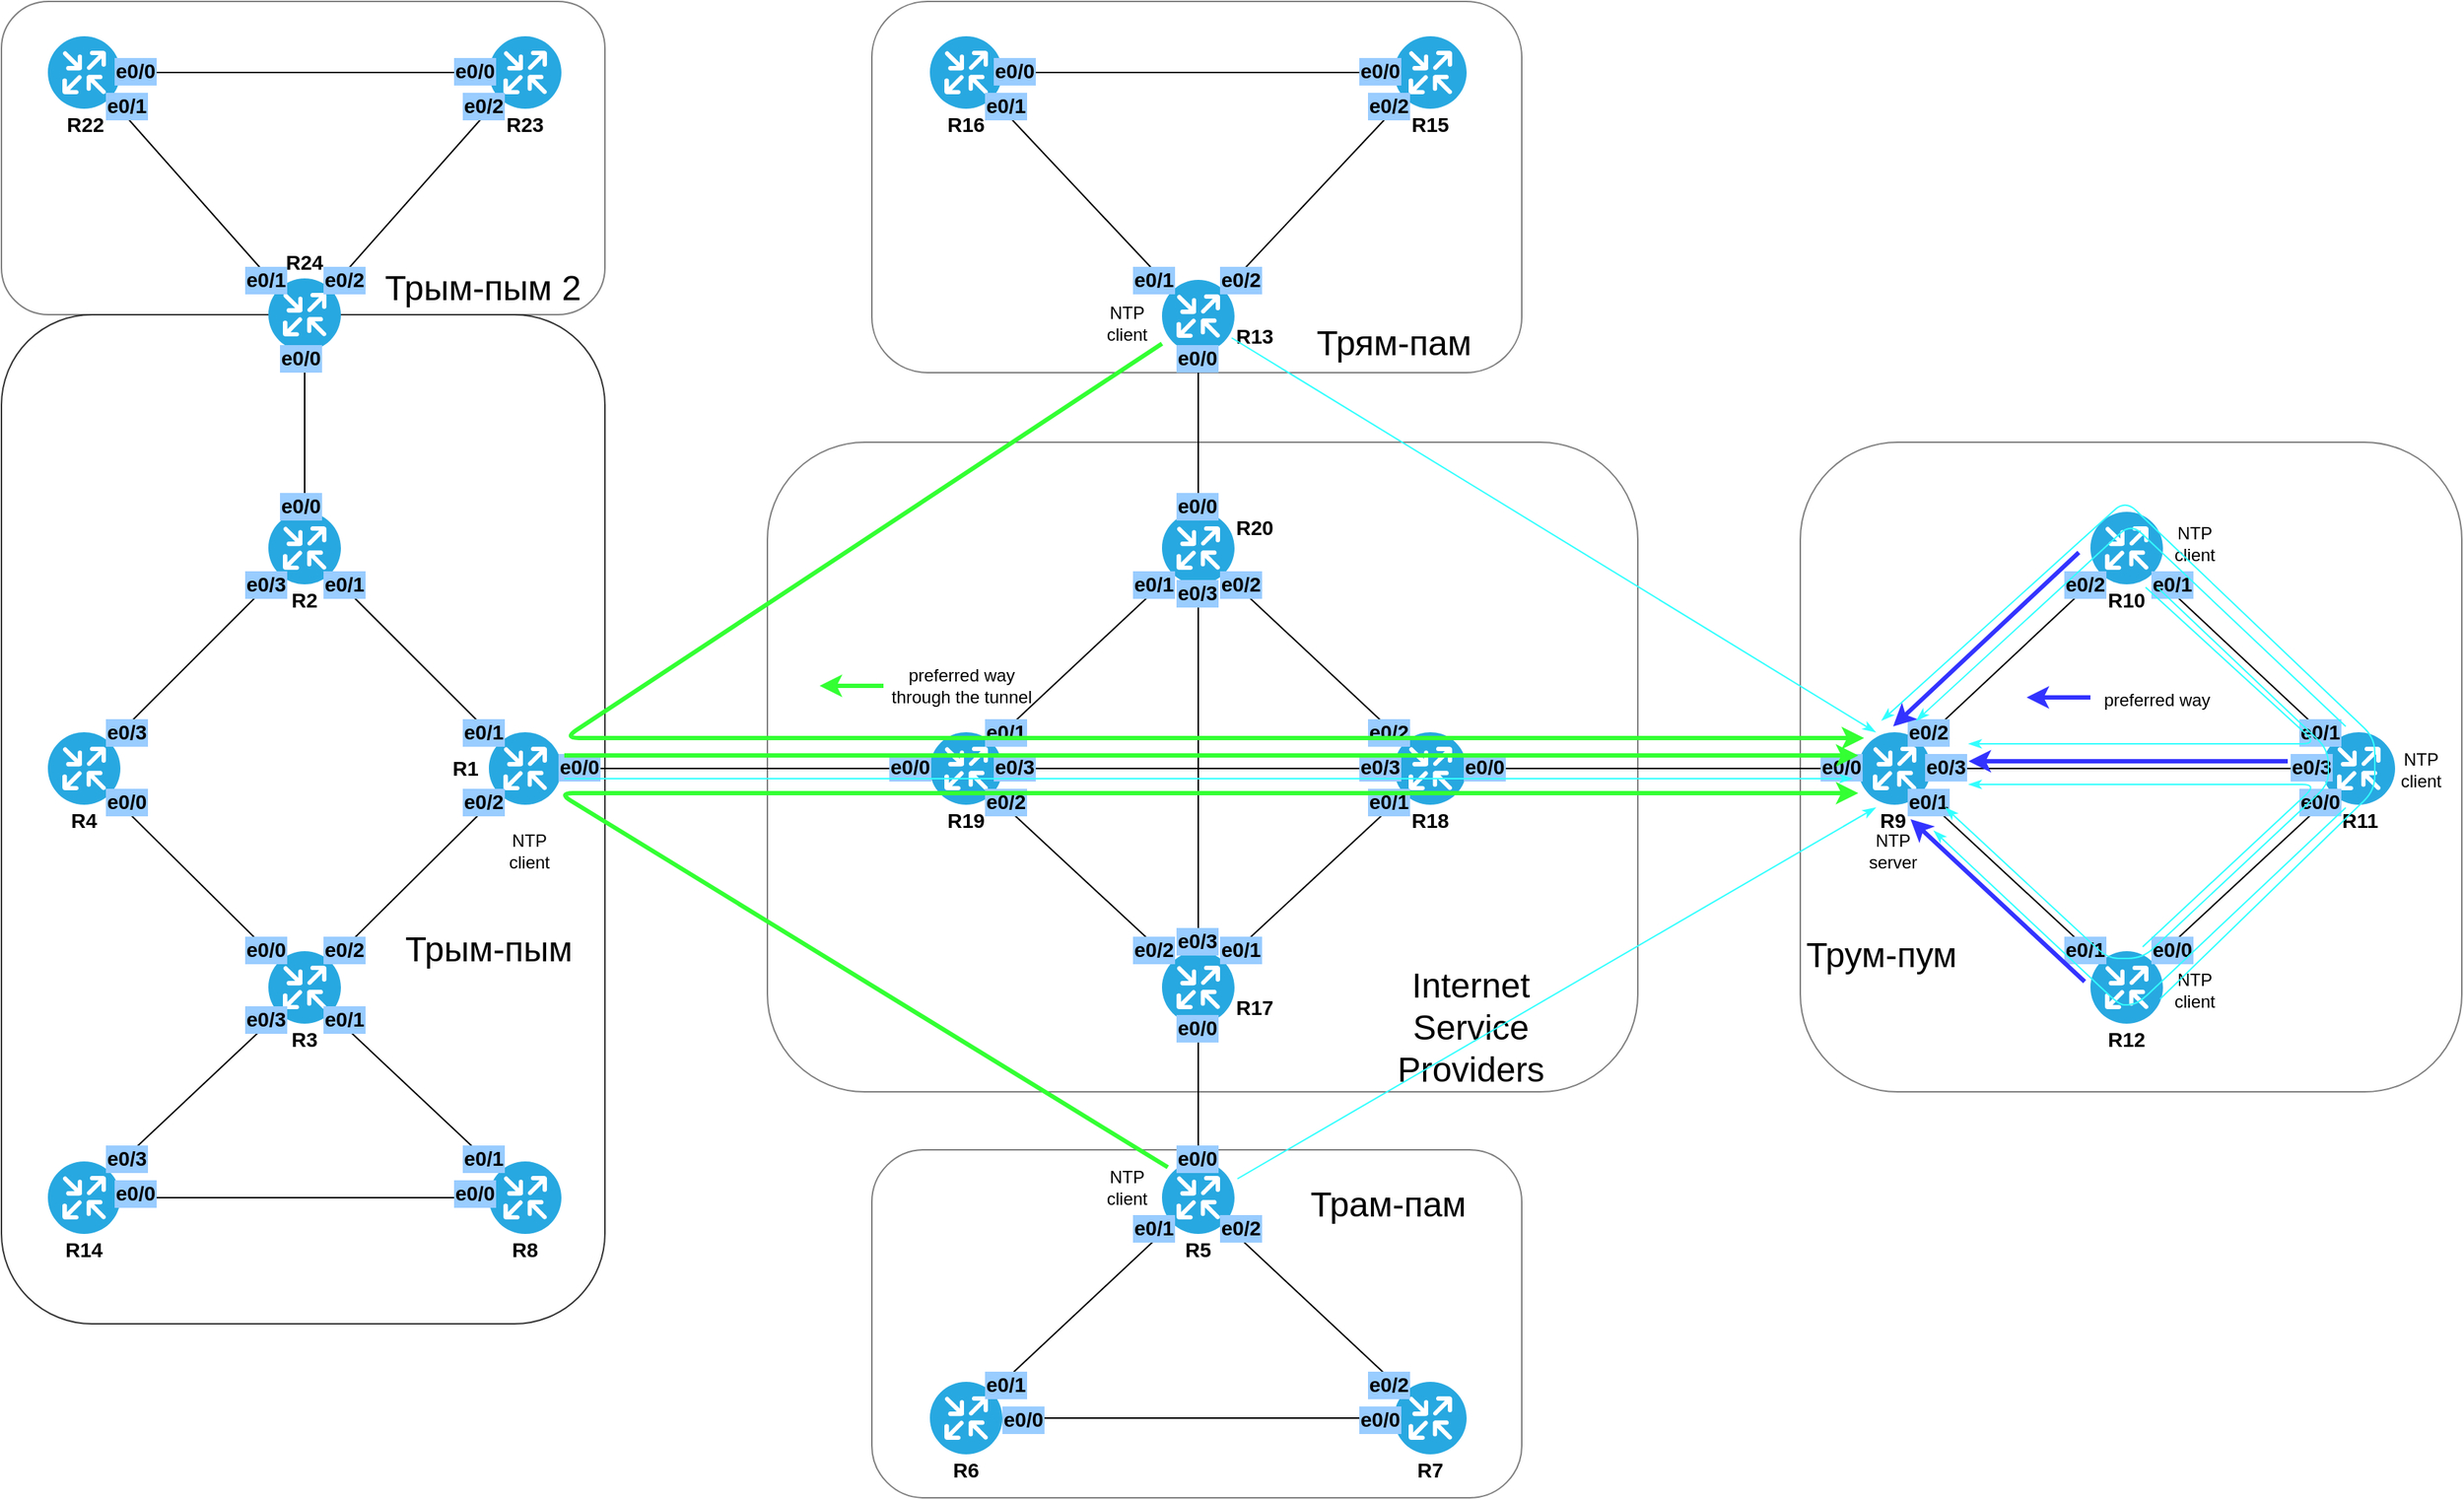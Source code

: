 <mxfile version="10.9.5" type="device"><diagram id="X4B26hry9FlG2nxDrXLC" name="Page-1"><mxGraphModel dx="1551" dy="1996" grid="1" gridSize="4" guides="1" tooltips="1" connect="1" arrows="1" fold="1" page="1" pageScale="1" pageWidth="1169" pageHeight="827" math="0" shadow="0"><root><mxCell id="0"/><mxCell id="1" style="locked=1;" parent="0"/><mxCell id="PcGR40VgRSdWuOEecIVt-70" value="Office" style="locked=1;" parent="0"/><mxCell id="PcGR40VgRSdWuOEecIVt-71" value="" style="rounded=1;whiteSpace=wrap;html=1;opacity=80;" parent="PcGR40VgRSdWuOEecIVt-70" vertex="1"><mxGeometry x="96" y="24" width="416" height="696" as="geometry"/></mxCell><mxCell id="PcGR40VgRSdWuOEecIVt-72" value="" style="rounded=1;whiteSpace=wrap;html=1;opacity=50;" parent="PcGR40VgRSdWuOEecIVt-70" vertex="1"><mxGeometry x="96" y="-192" width="416" height="216" as="geometry"/></mxCell><mxCell id="PcGR40VgRSdWuOEecIVt-73" value="" style="rounded=1;whiteSpace=wrap;html=1;opacity=50;" parent="PcGR40VgRSdWuOEecIVt-70" vertex="1"><mxGeometry x="624" y="112" width="600" height="448" as="geometry"/></mxCell><mxCell id="PcGR40VgRSdWuOEecIVt-74" value="" style="rounded=1;whiteSpace=wrap;html=1;opacity=50;" parent="PcGR40VgRSdWuOEecIVt-70" vertex="1"><mxGeometry x="696" y="600" width="448" height="240" as="geometry"/></mxCell><mxCell id="PcGR40VgRSdWuOEecIVt-75" value="" style="rounded=1;whiteSpace=wrap;html=1;opacity=50;" parent="PcGR40VgRSdWuOEecIVt-70" vertex="1"><mxGeometry x="696" y="-192" width="448" height="256" as="geometry"/></mxCell><mxCell id="PcGR40VgRSdWuOEecIVt-76" value="" style="rounded=1;whiteSpace=wrap;html=1;opacity=50;" parent="PcGR40VgRSdWuOEecIVt-70" vertex="1"><mxGeometry x="1336" y="112" width="456" height="448" as="geometry"/></mxCell><mxCell id="PcGR40VgRSdWuOEecIVt-77" value="&lt;font style=&quot;font-size: 24px&quot;&gt;Internet Service Providers&lt;/font&gt;" style="text;html=1;strokeColor=none;fillColor=none;align=center;verticalAlign=middle;whiteSpace=wrap;rounded=0;" parent="PcGR40VgRSdWuOEecIVt-70" vertex="1"><mxGeometry x="1048.5" y="472" width="120" height="88" as="geometry"/></mxCell><mxCell id="PcGR40VgRSdWuOEecIVt-80" value="&lt;font style=&quot;font-size: 24px&quot;&gt;Трум-пум&lt;/font&gt;" style="text;html=1;strokeColor=none;fillColor=none;align=center;verticalAlign=middle;whiteSpace=wrap;rounded=0;" parent="PcGR40VgRSdWuOEecIVt-70" vertex="1"><mxGeometry x="1328" y="444" width="128" height="44" as="geometry"/></mxCell><mxCell id="PcGR40VgRSdWuOEecIVt-81" value="&lt;font style=&quot;font-size: 24px&quot;&gt;Трам-пам&lt;/font&gt;" style="text;html=1;strokeColor=none;fillColor=none;align=center;verticalAlign=middle;whiteSpace=wrap;rounded=0;" parent="PcGR40VgRSdWuOEecIVt-70" vertex="1"><mxGeometry x="988" y="616" width="128" height="44" as="geometry"/></mxCell><mxCell id="PcGR40VgRSdWuOEecIVt-82" value="&lt;font style=&quot;font-size: 24px&quot;&gt;Трям-пам&lt;/font&gt;" style="text;html=1;strokeColor=none;fillColor=none;align=center;verticalAlign=middle;whiteSpace=wrap;rounded=0;" parent="PcGR40VgRSdWuOEecIVt-70" vertex="1"><mxGeometry x="992" y="24" width="128" height="40" as="geometry"/></mxCell><mxCell id="PcGR40VgRSdWuOEecIVt-83" value="&lt;font style=&quot;font-size: 24px&quot;&gt;Трым-пым&lt;/font&gt;" style="text;html=1;strokeColor=none;fillColor=none;align=center;verticalAlign=middle;whiteSpace=wrap;rounded=0;" parent="PcGR40VgRSdWuOEecIVt-70" vertex="1"><mxGeometry x="368" y="444" width="128" height="36" as="geometry"/></mxCell><mxCell id="PcGR40VgRSdWuOEecIVt-84" value="&lt;font style=&quot;font-size: 24px&quot;&gt;Трым-пым 2&lt;/font&gt;" style="text;html=1;strokeColor=none;fillColor=none;align=center;verticalAlign=middle;whiteSpace=wrap;rounded=0;" parent="PcGR40VgRSdWuOEecIVt-70" vertex="1"><mxGeometry x="356" y="-12" width="144" height="36" as="geometry"/></mxCell><mxCell id="PcGR40VgRSdWuOEecIVt-12" value="Routers" style="locked=1;" parent="0"/><mxCell id="PcGR40VgRSdWuOEecIVt-13" value="" style="verticalLabelPosition=bottom;html=1;fillColor=#28A8E0;verticalAlign=top;points=[[0.145,0.145,0],[0.856,0.145,0],[0.855,0.855,0],[0.145,0.855,0],[0.5,0,0], [1,0.5,0], [0.5,1,0],[0,0.5,0]];pointerEvents=1;align=center;shape=mxgraph.cisco_safe.capability.routing;" parent="PcGR40VgRSdWuOEecIVt-12" vertex="1"><mxGeometry x="128" y="312" width="50" height="50" as="geometry"/></mxCell><mxCell id="PcGR40VgRSdWuOEecIVt-14" value="" style="verticalLabelPosition=bottom;html=1;fillColor=#28A8E0;verticalAlign=top;points=[[0.145,0.145,0],[0.856,0.145,0],[0.855,0.855,0],[0.145,0.855,0],[0.5,0,0], [1,0.5,0], [0.5,1,0],[0,0.5,0]];pointerEvents=1;align=center;shape=mxgraph.cisco_safe.capability.routing;" parent="PcGR40VgRSdWuOEecIVt-12" vertex="1"><mxGeometry x="280" y="160" width="50" height="50" as="geometry"/></mxCell><mxCell id="PcGR40VgRSdWuOEecIVt-34" style="edgeStyle=none;orthogonalLoop=1;jettySize=auto;html=1;exitX=1;exitY=0.5;exitDx=0;exitDy=0;exitPerimeter=0;entryX=0;entryY=0.5;entryDx=0;entryDy=0;entryPerimeter=0;endArrow=none;endFill=0;" parent="PcGR40VgRSdWuOEecIVt-12" source="PcGR40VgRSdWuOEecIVt-15" target="PcGR40VgRSdWuOEecIVt-33" edge="1"><mxGeometry relative="1" as="geometry"/></mxCell><mxCell id="PcGR40VgRSdWuOEecIVt-15" value="" style="verticalLabelPosition=bottom;html=1;fillColor=#28A8E0;verticalAlign=top;points=[[0.145,0.145,0],[0.856,0.145,0],[0.855,0.855,0],[0.145,0.855,0],[0.5,0,0], [1,0.5,0], [0.5,1,0],[0,0.5,0]];pointerEvents=1;align=center;shape=mxgraph.cisco_safe.capability.routing;" parent="PcGR40VgRSdWuOEecIVt-12" vertex="1"><mxGeometry x="432" y="312" width="50" height="50" as="geometry"/></mxCell><mxCell id="PcGR40VgRSdWuOEecIVt-16" value="" style="verticalLabelPosition=bottom;html=1;fillColor=#28A8E0;verticalAlign=top;points=[[0.145,0.145,0],[0.856,0.145,0],[0.855,0.855,0],[0.145,0.855,0],[0.5,0,0], [1,0.5,0], [0.5,1,0],[0,0.5,0]];pointerEvents=1;align=center;shape=mxgraph.cisco_safe.capability.routing;" parent="PcGR40VgRSdWuOEecIVt-12" vertex="1"><mxGeometry x="280" y="463" width="50" height="50" as="geometry"/></mxCell><mxCell id="PcGR40VgRSdWuOEecIVt-21" value="" style="verticalLabelPosition=bottom;html=1;fillColor=#28A8E0;verticalAlign=top;points=[[0.145,0.145,0],[0.856,0.145,0],[0.855,0.855,0],[0.145,0.855,0],[0.5,0,0], [1,0.5,0], [0.5,1,0],[0,0.5,0]];pointerEvents=1;align=center;shape=mxgraph.cisco_safe.capability.routing;" parent="PcGR40VgRSdWuOEecIVt-12" vertex="1"><mxGeometry x="128" y="608" width="50" height="50" as="geometry"/></mxCell><mxCell id="PcGR40VgRSdWuOEecIVt-23" value="" style="verticalLabelPosition=bottom;html=1;fillColor=#28A8E0;verticalAlign=top;points=[[0.145,0.145,0],[0.856,0.145,0],[0.855,0.855,0],[0.145,0.855,0],[0.5,0,0], [1,0.5,0], [0.5,1,0],[0,0.5,0]];pointerEvents=1;align=center;shape=mxgraph.cisco_safe.capability.routing;" parent="PcGR40VgRSdWuOEecIVt-12" vertex="1"><mxGeometry x="432" y="608" width="50" height="50" as="geometry"/></mxCell><mxCell id="PcGR40VgRSdWuOEecIVt-26" value="" style="verticalLabelPosition=bottom;html=1;fillColor=#28A8E0;verticalAlign=top;points=[[0.145,0.145,0],[0.856,0.145,0],[0.855,0.855,0],[0.145,0.855,0],[0.5,0,0], [1,0.5,0], [0.5,1,0],[0,0.5,0]];pointerEvents=1;align=center;shape=mxgraph.cisco_safe.capability.routing;" parent="PcGR40VgRSdWuOEecIVt-12" vertex="1"><mxGeometry x="280" y="-1" width="50" height="50" as="geometry"/></mxCell><mxCell id="PcGR40VgRSdWuOEecIVt-28" value="" style="verticalLabelPosition=bottom;html=1;fillColor=#28A8E0;verticalAlign=top;points=[[0.145,0.145,0],[0.856,0.145,0],[0.855,0.855,0],[0.145,0.855,0],[0.5,0,0], [1,0.5,0], [0.5,1,0],[0,0.5,0]];pointerEvents=1;align=center;shape=mxgraph.cisco_safe.capability.routing;" parent="PcGR40VgRSdWuOEecIVt-12" vertex="1"><mxGeometry x="128" y="-168" width="50" height="50" as="geometry"/></mxCell><mxCell id="PcGR40VgRSdWuOEecIVt-30" value="" style="verticalLabelPosition=bottom;html=1;fillColor=#28A8E0;verticalAlign=top;points=[[0.145,0.145,0],[0.856,0.145,0],[0.855,0.855,0],[0.145,0.855,0],[0.5,0,0], [1,0.5,0], [0.5,1,0],[0,0.5,0]];pointerEvents=1;align=center;shape=mxgraph.cisco_safe.capability.routing;" parent="PcGR40VgRSdWuOEecIVt-12" vertex="1"><mxGeometry x="432" y="-168" width="50" height="50" as="geometry"/></mxCell><mxCell id="PcGR40VgRSdWuOEecIVt-33" value="" style="verticalLabelPosition=bottom;html=1;fillColor=#28A8E0;verticalAlign=top;points=[[0.145,0.145,0],[0.856,0.145,0],[0.855,0.855,0],[0.145,0.855,0],[0.5,0,0], [1,0.5,0], [0.5,1,0],[0,0.5,0]];pointerEvents=1;align=center;shape=mxgraph.cisco_safe.capability.routing;" parent="PcGR40VgRSdWuOEecIVt-12" vertex="1"><mxGeometry x="736" y="312" width="50" height="50" as="geometry"/></mxCell><mxCell id="PcGR40VgRSdWuOEecIVt-35" value="" style="verticalLabelPosition=bottom;html=1;fillColor=#28A8E0;verticalAlign=top;points=[[0.145,0.145,0],[0.856,0.145,0],[0.855,0.855,0],[0.145,0.855,0],[0.5,0,0], [1,0.5,0], [0.5,1,0],[0,0.5,0]];pointerEvents=1;align=center;shape=mxgraph.cisco_safe.capability.routing;" parent="PcGR40VgRSdWuOEecIVt-12" vertex="1"><mxGeometry x="1056" y="312" width="50" height="50" as="geometry"/></mxCell><mxCell id="PcGR40VgRSdWuOEecIVt-37" value="" style="verticalLabelPosition=bottom;html=1;fillColor=#28A8E0;verticalAlign=top;points=[[0.145,0.145,0],[0.856,0.145,0],[0.855,0.855,0],[0.145,0.855,0],[0.5,0,0], [1,0.5,0], [0.5,1,0],[0,0.5,0]];pointerEvents=1;align=center;shape=mxgraph.cisco_safe.capability.routing;" parent="PcGR40VgRSdWuOEecIVt-12" vertex="1"><mxGeometry x="896" y="463" width="50" height="50" as="geometry"/></mxCell><mxCell id="PcGR40VgRSdWuOEecIVt-40" value="" style="verticalLabelPosition=bottom;html=1;fillColor=#28A8E0;verticalAlign=top;points=[[0.145,0.145,0],[0.856,0.145,0],[0.855,0.855,0],[0.145,0.855,0],[0.5,0,0], [1,0.5,0], [0.5,1,0],[0,0.5,0]];pointerEvents=1;align=center;shape=mxgraph.cisco_safe.capability.routing;" parent="PcGR40VgRSdWuOEecIVt-12" vertex="1"><mxGeometry x="896" y="160" width="50" height="50" as="geometry"/></mxCell><mxCell id="PcGR40VgRSdWuOEecIVt-44" value="" style="verticalLabelPosition=bottom;html=1;fillColor=#28A8E0;verticalAlign=top;points=[[0.145,0.145,0],[0.856,0.145,0],[0.855,0.855,0],[0.145,0.855,0],[0.5,0,0], [1,0.5,0], [0.5,1,0],[0,0.5,0]];pointerEvents=1;align=center;shape=mxgraph.cisco_safe.capability.routing;" parent="PcGR40VgRSdWuOEecIVt-12" vertex="1"><mxGeometry x="896" y="608" width="50" height="50" as="geometry"/></mxCell><mxCell id="PcGR40VgRSdWuOEecIVt-45" value="" style="verticalLabelPosition=bottom;html=1;fillColor=#28A8E0;verticalAlign=top;points=[[0.145,0.145,0],[0.856,0.145,0],[0.855,0.855,0],[0.145,0.855,0],[0.5,0,0], [1,0.5,0], [0.5,1,0],[0,0.5,0]];pointerEvents=1;align=center;shape=mxgraph.cisco_safe.capability.routing;" parent="PcGR40VgRSdWuOEecIVt-12" vertex="1"><mxGeometry x="736" y="760" width="50" height="50" as="geometry"/></mxCell><mxCell id="PcGR40VgRSdWuOEecIVt-47" value="" style="verticalLabelPosition=bottom;html=1;fillColor=#28A8E0;verticalAlign=top;points=[[0.145,0.145,0],[0.856,0.145,0],[0.855,0.855,0],[0.145,0.855,0],[0.5,0,0], [1,0.5,0], [0.5,1,0],[0,0.5,0]];pointerEvents=1;align=center;shape=mxgraph.cisco_safe.capability.routing;" parent="PcGR40VgRSdWuOEecIVt-12" vertex="1"><mxGeometry x="1056" y="760" width="50" height="50" as="geometry"/></mxCell><mxCell id="PcGR40VgRSdWuOEecIVt-51" value="" style="verticalLabelPosition=bottom;html=1;fillColor=#28A8E0;verticalAlign=top;points=[[0.145,0.145,0],[0.856,0.145,0],[0.855,0.855,0],[0.145,0.855,0],[0.5,0,0], [1,0.5,0], [0.5,1,0],[0,0.5,0]];pointerEvents=1;align=center;shape=mxgraph.cisco_safe.capability.routing;" parent="PcGR40VgRSdWuOEecIVt-12" vertex="1"><mxGeometry x="896" width="50" height="50" as="geometry"/></mxCell><mxCell id="PcGR40VgRSdWuOEecIVt-52" value="" style="verticalLabelPosition=bottom;html=1;fillColor=#28A8E0;verticalAlign=top;points=[[0.145,0.145,0],[0.856,0.145,0],[0.855,0.855,0],[0.145,0.855,0],[0.5,0,0], [1,0.5,0], [0.5,1,0],[0,0.5,0]];pointerEvents=1;align=center;shape=mxgraph.cisco_safe.capability.routing;" parent="PcGR40VgRSdWuOEecIVt-12" vertex="1"><mxGeometry x="736" y="-168" width="50" height="50" as="geometry"/></mxCell><mxCell id="PcGR40VgRSdWuOEecIVt-53" value="" style="verticalLabelPosition=bottom;html=1;fillColor=#28A8E0;verticalAlign=top;points=[[0.145,0.145,0],[0.856,0.145,0],[0.855,0.855,0],[0.145,0.855,0],[0.5,0,0], [1,0.5,0], [0.5,1,0],[0,0.5,0]];pointerEvents=1;align=center;shape=mxgraph.cisco_safe.capability.routing;" parent="PcGR40VgRSdWuOEecIVt-12" vertex="1"><mxGeometry x="1056" y="-168" width="50" height="50" as="geometry"/></mxCell><mxCell id="PcGR40VgRSdWuOEecIVt-58" value="" style="verticalLabelPosition=bottom;html=1;fillColor=#28A8E0;verticalAlign=top;points=[[0.145,0.145,0],[0.856,0.145,0],[0.855,0.855,0],[0.145,0.855,0],[0.5,0,0], [1,0.5,0], [0.5,1,0],[0,0.5,0]];pointerEvents=1;align=center;shape=mxgraph.cisco_safe.capability.routing;" parent="PcGR40VgRSdWuOEecIVt-12" vertex="1"><mxGeometry x="1376" y="312" width="50" height="50" as="geometry"/></mxCell><mxCell id="PcGR40VgRSdWuOEecIVt-60" value="" style="verticalLabelPosition=bottom;html=1;fillColor=#28A8E0;verticalAlign=top;points=[[0.145,0.145,0],[0.856,0.145,0],[0.855,0.855,0],[0.145,0.855,0],[0.5,0,0], [1,0.5,0], [0.5,1,0],[0,0.5,0]];pointerEvents=1;align=center;shape=mxgraph.cisco_safe.capability.routing;" parent="PcGR40VgRSdWuOEecIVt-12" vertex="1"><mxGeometry x="1696" y="312" width="50" height="50" as="geometry"/></mxCell><mxCell id="PcGR40VgRSdWuOEecIVt-61" value="" style="verticalLabelPosition=bottom;html=1;fillColor=#28A8E0;verticalAlign=top;points=[[0.145,0.145,0],[0.856,0.145,0],[0.855,0.855,0],[0.145,0.855,0],[0.5,0,0], [1,0.5,0], [0.5,1,0],[0,0.5,0]];pointerEvents=1;align=center;shape=mxgraph.cisco_safe.capability.routing;" parent="PcGR40VgRSdWuOEecIVt-12" vertex="1"><mxGeometry x="1536" y="160" width="50" height="50" as="geometry"/></mxCell><mxCell id="PcGR40VgRSdWuOEecIVt-62" value="" style="verticalLabelPosition=bottom;html=1;fillColor=#28A8E0;verticalAlign=top;points=[[0.145,0.145,0],[0.856,0.145,0],[0.855,0.855,0],[0.145,0.855,0],[0.5,0,0], [1,0.5,0], [0.5,1,0],[0,0.5,0]];pointerEvents=1;align=center;shape=mxgraph.cisco_safe.capability.routing;" parent="PcGR40VgRSdWuOEecIVt-12" vertex="1"><mxGeometry x="1536" y="463" width="50" height="50" as="geometry"/></mxCell><mxCell id="PcGR40VgRSdWuOEecIVt-85" value="R1" style="text;strokeColor=none;fillColor=none;align=center;verticalAlign=middle;rounded=0;opacity=30;fontStyle=1;fontSize=14;labelBackgroundColor=none;labelBorderColor=none;whiteSpace=wrap;html=1;" parent="PcGR40VgRSdWuOEecIVt-12" vertex="1"><mxGeometry x="392" y="326" width="48" height="22" as="geometry"/></mxCell><mxCell id="PcGR40VgRSdWuOEecIVt-86" value="R2" style="text;strokeColor=none;fillColor=none;align=center;verticalAlign=middle;rounded=0;opacity=30;fontStyle=1;fontSize=14;labelBackgroundColor=none;labelBorderColor=none;whiteSpace=wrap;html=1;" parent="PcGR40VgRSdWuOEecIVt-12" vertex="1"><mxGeometry x="281" y="210" width="48" height="22" as="geometry"/></mxCell><mxCell id="PcGR40VgRSdWuOEecIVt-87" value="R3" style="text;strokeColor=none;fillColor=none;align=center;verticalAlign=middle;rounded=0;opacity=30;fontStyle=1;fontSize=14;labelBackgroundColor=none;labelBorderColor=none;whiteSpace=wrap;html=1;" parent="PcGR40VgRSdWuOEecIVt-12" vertex="1"><mxGeometry x="281" y="513" width="48" height="22" as="geometry"/></mxCell><mxCell id="PcGR40VgRSdWuOEecIVt-88" value="R4" style="text;strokeColor=none;fillColor=none;align=center;verticalAlign=middle;rounded=0;opacity=30;fontStyle=1;fontSize=14;labelBackgroundColor=none;labelBorderColor=none;whiteSpace=wrap;html=1;" parent="PcGR40VgRSdWuOEecIVt-12" vertex="1"><mxGeometry x="129" y="362" width="48" height="22" as="geometry"/></mxCell><mxCell id="PcGR40VgRSdWuOEecIVt-89" value="R8" style="text;strokeColor=none;fillColor=none;align=center;verticalAlign=middle;rounded=0;opacity=30;fontStyle=1;fontSize=14;labelBackgroundColor=none;labelBorderColor=none;whiteSpace=wrap;html=1;" parent="PcGR40VgRSdWuOEecIVt-12" vertex="1"><mxGeometry x="433" y="658" width="48" height="22" as="geometry"/></mxCell><mxCell id="PcGR40VgRSdWuOEecIVt-90" value="R14" style="text;strokeColor=none;fillColor=none;align=center;verticalAlign=middle;rounded=0;opacity=30;fontStyle=1;fontSize=14;labelBackgroundColor=none;labelBorderColor=none;whiteSpace=wrap;html=1;" parent="PcGR40VgRSdWuOEecIVt-12" vertex="1"><mxGeometry x="129" y="658" width="48" height="22" as="geometry"/></mxCell><mxCell id="PcGR40VgRSdWuOEecIVt-91" value="R22" style="text;strokeColor=none;fillColor=none;align=center;verticalAlign=middle;rounded=0;opacity=30;fontStyle=1;fontSize=14;labelBackgroundColor=none;labelBorderColor=none;whiteSpace=wrap;html=1;" parent="PcGR40VgRSdWuOEecIVt-12" vertex="1"><mxGeometry x="130" y="-118" width="48" height="22" as="geometry"/></mxCell><mxCell id="PcGR40VgRSdWuOEecIVt-92" value="R23" style="text;strokeColor=none;fillColor=none;align=center;verticalAlign=middle;rounded=0;opacity=30;fontStyle=1;fontSize=14;labelBackgroundColor=none;labelBorderColor=none;whiteSpace=wrap;html=1;" parent="PcGR40VgRSdWuOEecIVt-12" vertex="1"><mxGeometry x="433" y="-118" width="48" height="22" as="geometry"/></mxCell><mxCell id="PcGR40VgRSdWuOEecIVt-93" value="R24" style="text;strokeColor=none;fillColor=none;align=center;verticalAlign=middle;rounded=0;opacity=30;fontStyle=1;fontSize=14;labelBackgroundColor=none;labelBorderColor=none;whiteSpace=wrap;html=1;" parent="PcGR40VgRSdWuOEecIVt-12" vertex="1"><mxGeometry x="281" y="-23" width="48" height="22" as="geometry"/></mxCell><mxCell id="PcGR40VgRSdWuOEecIVt-94" value="R19" style="text;strokeColor=none;fillColor=none;align=center;verticalAlign=middle;rounded=0;opacity=30;fontStyle=1;fontSize=14;labelBackgroundColor=none;labelBorderColor=none;whiteSpace=wrap;html=1;" parent="PcGR40VgRSdWuOEecIVt-12" vertex="1"><mxGeometry x="737" y="362" width="48" height="22" as="geometry"/></mxCell><mxCell id="PcGR40VgRSdWuOEecIVt-95" value="R18" style="text;strokeColor=none;fillColor=none;align=center;verticalAlign=middle;rounded=0;opacity=30;fontStyle=1;fontSize=14;labelBackgroundColor=none;labelBorderColor=none;whiteSpace=wrap;html=1;" parent="PcGR40VgRSdWuOEecIVt-12" vertex="1"><mxGeometry x="1056.5" y="362" width="48" height="22" as="geometry"/></mxCell><mxCell id="PcGR40VgRSdWuOEecIVt-96" value="R20" style="text;strokeColor=none;fillColor=none;align=center;verticalAlign=middle;rounded=0;opacity=30;fontStyle=1;fontSize=14;labelBackgroundColor=none;labelBorderColor=none;whiteSpace=wrap;html=1;" parent="PcGR40VgRSdWuOEecIVt-12" vertex="1"><mxGeometry x="936" y="160" width="48" height="22" as="geometry"/></mxCell><mxCell id="PcGR40VgRSdWuOEecIVt-97" value="R17" style="text;strokeColor=none;fillColor=none;align=center;verticalAlign=middle;rounded=0;opacity=30;fontStyle=1;fontSize=14;labelBackgroundColor=none;labelBorderColor=none;whiteSpace=wrap;html=1;" parent="PcGR40VgRSdWuOEecIVt-12" vertex="1"><mxGeometry x="936" y="491" width="48" height="22" as="geometry"/></mxCell><mxCell id="PcGR40VgRSdWuOEecIVt-98" value="R5" style="text;strokeColor=none;fillColor=none;align=center;verticalAlign=middle;rounded=0;opacity=30;fontStyle=1;fontSize=14;labelBackgroundColor=none;labelBorderColor=none;whiteSpace=wrap;html=1;" parent="PcGR40VgRSdWuOEecIVt-12" vertex="1"><mxGeometry x="897" y="658" width="48" height="22" as="geometry"/></mxCell><mxCell id="PcGR40VgRSdWuOEecIVt-99" value="R6" style="text;strokeColor=none;fillColor=none;align=center;verticalAlign=middle;rounded=0;opacity=30;fontStyle=1;fontSize=14;labelBackgroundColor=none;labelBorderColor=none;whiteSpace=wrap;html=1;" parent="PcGR40VgRSdWuOEecIVt-12" vertex="1"><mxGeometry x="737" y="810" width="48" height="22" as="geometry"/></mxCell><mxCell id="PcGR40VgRSdWuOEecIVt-100" value="R7" style="text;strokeColor=none;fillColor=none;align=center;verticalAlign=middle;rounded=0;opacity=30;fontStyle=1;fontSize=14;labelBackgroundColor=none;labelBorderColor=none;whiteSpace=wrap;html=1;" parent="PcGR40VgRSdWuOEecIVt-12" vertex="1"><mxGeometry x="1057" y="810" width="48" height="22" as="geometry"/></mxCell><mxCell id="PcGR40VgRSdWuOEecIVt-102" value="R13" style="text;strokeColor=none;fillColor=none;align=center;verticalAlign=middle;rounded=0;opacity=30;fontStyle=1;fontSize=14;labelBackgroundColor=none;labelBorderColor=none;whiteSpace=wrap;html=1;" parent="PcGR40VgRSdWuOEecIVt-12" vertex="1"><mxGeometry x="936" y="28" width="48" height="22" as="geometry"/></mxCell><mxCell id="PcGR40VgRSdWuOEecIVt-103" value="R15" style="text;strokeColor=none;fillColor=none;align=center;verticalAlign=middle;rounded=0;opacity=30;fontStyle=1;fontSize=14;labelBackgroundColor=none;labelBorderColor=none;whiteSpace=wrap;html=1;" parent="PcGR40VgRSdWuOEecIVt-12" vertex="1"><mxGeometry x="1057" y="-118" width="48" height="22" as="geometry"/></mxCell><mxCell id="PcGR40VgRSdWuOEecIVt-104" value="R16" style="text;strokeColor=none;fillColor=none;align=center;verticalAlign=middle;rounded=0;opacity=30;fontStyle=1;fontSize=14;labelBackgroundColor=none;labelBorderColor=none;whiteSpace=wrap;html=1;" parent="PcGR40VgRSdWuOEecIVt-12" vertex="1"><mxGeometry x="737" y="-118" width="48" height="22" as="geometry"/></mxCell><mxCell id="PcGR40VgRSdWuOEecIVt-105" value="R9" style="text;strokeColor=none;fillColor=none;align=center;verticalAlign=middle;rounded=0;opacity=30;fontStyle=1;fontSize=14;labelBackgroundColor=none;labelBorderColor=none;whiteSpace=wrap;html=1;" parent="PcGR40VgRSdWuOEecIVt-12" vertex="1"><mxGeometry x="1376" y="362" width="48" height="22" as="geometry"/></mxCell><mxCell id="PcGR40VgRSdWuOEecIVt-108" value="R10" style="text;strokeColor=none;fillColor=none;align=center;verticalAlign=middle;rounded=0;opacity=30;fontStyle=1;fontSize=14;labelBackgroundColor=none;labelBorderColor=none;whiteSpace=wrap;html=1;" parent="PcGR40VgRSdWuOEecIVt-12" vertex="1"><mxGeometry x="1537" y="210" width="48" height="22" as="geometry"/></mxCell><mxCell id="PcGR40VgRSdWuOEecIVt-109" value="R11" style="text;strokeColor=none;fillColor=none;align=center;verticalAlign=middle;rounded=0;opacity=30;fontStyle=1;fontSize=14;labelBackgroundColor=none;labelBorderColor=none;whiteSpace=wrap;html=1;" parent="PcGR40VgRSdWuOEecIVt-12" vertex="1"><mxGeometry x="1698" y="362" width="48" height="22" as="geometry"/></mxCell><mxCell id="PcGR40VgRSdWuOEecIVt-110" value="R12" style="text;strokeColor=none;fillColor=none;align=center;verticalAlign=middle;rounded=0;opacity=30;fontStyle=1;fontSize=14;labelBackgroundColor=none;labelBorderColor=none;whiteSpace=wrap;html=1;" parent="PcGR40VgRSdWuOEecIVt-12" vertex="1"><mxGeometry x="1537" y="513" width="48" height="22" as="geometry"/></mxCell><mxCell id="PcGR40VgRSdWuOEecIVt-111" value="OSPFv2" style="locked=1;" parent="0" visible="0"/><mxCell id="PcGR40VgRSdWuOEecIVt-112" value="" style="rounded=1;whiteSpace=wrap;html=1;fillColor=#33FF33;fontSize=14;strokeColor=#82b366;opacity=20;" parent="PcGR40VgRSdWuOEecIVt-111" vertex="1"><mxGeometry x="96" y="488" width="416" height="232" as="geometry"/></mxCell><mxCell id="PcGR40VgRSdWuOEecIVt-113" value="OSPF Area &lt;b&gt;42&lt;/b&gt;" style="text;html=1;strokeColor=none;fillColor=none;align=center;verticalAlign=middle;whiteSpace=wrap;rounded=0;fontSize=14;" parent="PcGR40VgRSdWuOEecIVt-111" vertex="1"><mxGeometry x="270" y="571" width="68" height="42" as="geometry"/></mxCell><mxCell id="PcGR40VgRSdWuOEecIVt-114" value="" style="rounded=1;whiteSpace=wrap;html=1;fillColor=#00CCCC;gradientColor=none;fontSize=14;opacity=20;" parent="PcGR40VgRSdWuOEecIVt-111" vertex="1"><mxGeometry x="96" y="184" width="416" height="304" as="geometry"/></mxCell><mxCell id="PcGR40VgRSdWuOEecIVt-115" value="OSPF Area &lt;b&gt;0&lt;/b&gt;" style="text;html=1;strokeColor=none;fillColor=none;align=center;verticalAlign=middle;whiteSpace=wrap;rounded=0;fontSize=14;" parent="PcGR40VgRSdWuOEecIVt-111" vertex="1"><mxGeometry x="270" y="315" width="68" height="42" as="geometry"/></mxCell><mxCell id="PcGR40VgRSdWuOEecIVt-116" value="" style="rounded=1;whiteSpace=wrap;html=1;fillColor=#00CCCC;gradientColor=none;fontSize=14;opacity=20;" parent="PcGR40VgRSdWuOEecIVt-111" vertex="1"><mxGeometry x="96" y="-192" width="416" height="216" as="geometry"/></mxCell><mxCell id="PcGR40VgRSdWuOEecIVt-117" value="OSPF Area &lt;b&gt;0&lt;/b&gt;" style="text;html=1;strokeColor=none;fillColor=none;align=center;verticalAlign=middle;whiteSpace=wrap;rounded=0;fontSize=14;" parent="PcGR40VgRSdWuOEecIVt-111" vertex="1"><mxGeometry x="270" y="-105" width="68" height="42" as="geometry"/></mxCell><mxCell id="PcGR40VgRSdWuOEecIVt-118" value="" style="rounded=1;whiteSpace=wrap;html=1;fillColor=#FF99CC;gradientColor=none;fontSize=14;opacity=20;" parent="PcGR40VgRSdWuOEecIVt-111" vertex="1"><mxGeometry x="96" y="24" width="416" height="160" as="geometry"/></mxCell><mxCell id="PcGR40VgRSdWuOEecIVt-119" value="OSPF Area &lt;b&gt;10&lt;/b&gt;" style="text;html=1;strokeColor=none;fillColor=none;align=center;verticalAlign=middle;whiteSpace=wrap;rounded=0;fontSize=14;" parent="PcGR40VgRSdWuOEecIVt-111" vertex="1"><mxGeometry x="312" y="83" width="68" height="42" as="geometry"/></mxCell><mxCell id="PcGR40VgRSdWuOEecIVt-121" value="" style="rounded=1;whiteSpace=wrap;html=1;fillColor=#00CCCC;gradientColor=none;fontSize=14;opacity=20;" parent="PcGR40VgRSdWuOEecIVt-111" vertex="1"><mxGeometry x="696" y="-192" width="448" height="216" as="geometry"/></mxCell><mxCell id="PcGR40VgRSdWuOEecIVt-122" value="OSPF Area &lt;b&gt;0&lt;/b&gt;" style="text;html=1;strokeColor=none;fillColor=none;align=center;verticalAlign=middle;whiteSpace=wrap;rounded=0;fontSize=14;" parent="PcGR40VgRSdWuOEecIVt-111" vertex="1"><mxGeometry x="886" y="-105" width="68" height="42" as="geometry"/></mxCell><mxCell id="QIzbqyqQb9A3tYqlKmSD-57" value="OSPFv2 domains" style="locked=1;" parent="0" visible="0"/><mxCell id="QIzbqyqQb9A3tYqlKmSD-58" value="" style="rounded=1;whiteSpace=wrap;html=1;labelBackgroundColor=#FF6666;fontSize=10;opacity=40;fillColor=#66FFFF;strokeColor=#6c8ebf;" parent="QIzbqyqQb9A3tYqlKmSD-57" vertex="1"><mxGeometry x="512" y="320" width="892" height="32" as="geometry"/></mxCell><mxCell id="QIzbqyqQb9A3tYqlKmSD-59" value="OSPF point-to-point Area 0 (GRE)" style="text;html=1;strokeColor=none;fillColor=none;align=center;verticalAlign=middle;whiteSpace=wrap;rounded=0;labelBackgroundColor=none;fontSize=12;fontColor=#000000;opacity=40;" parent="QIzbqyqQb9A3tYqlKmSD-57" vertex="1"><mxGeometry x="1152" y="332" width="192" height="20" as="geometry"/></mxCell><mxCell id="QIzbqyqQb9A3tYqlKmSD-60" value="OSPF point-to-point Area 0 (GRE)" style="text;html=1;strokeColor=none;fillColor=none;align=center;verticalAlign=middle;whiteSpace=wrap;rounded=0;labelBackgroundColor=none;fontSize=12;fontColor=#000000;opacity=40;" parent="QIzbqyqQb9A3tYqlKmSD-57" vertex="1"><mxGeometry x="548" y="340" width="192" height="20" as="geometry"/></mxCell><mxCell id="QIzbqyqQb9A3tYqlKmSD-61" value="" style="rounded=1;whiteSpace=wrap;html=1;labelBackgroundColor=#FF6666;fontSize=10;opacity=40;fillColor=#66FFFF;strokeColor=#6c8ebf;rotation=326;" parent="QIzbqyqQb9A3tYqlKmSD-57" vertex="1"><mxGeometry x="420" y="160" width="544" height="32" as="geometry"/></mxCell><mxCell id="QIzbqyqQb9A3tYqlKmSD-62" value="OSPF NBMA Area 0 (DMVPN)" style="text;html=1;strokeColor=none;fillColor=none;align=center;verticalAlign=middle;whiteSpace=wrap;rounded=0;labelBackgroundColor=none;fontSize=12;fontColor=#000000;opacity=40;rotation=326;" parent="QIzbqyqQb9A3tYqlKmSD-57" vertex="1"><mxGeometry x="618" y="153" width="180" height="20" as="geometry"/></mxCell><mxCell id="QIzbqyqQb9A3tYqlKmSD-63" value="" style="rounded=1;whiteSpace=wrap;html=1;labelBackgroundColor=#FF6666;fontSize=10;opacity=40;fillColor=#66FFFF;strokeColor=#6c8ebf;rotation=32;" parent="QIzbqyqQb9A3tYqlKmSD-57" vertex="1"><mxGeometry x="424" y="468" width="534" height="32" as="geometry"/></mxCell><mxCell id="QIzbqyqQb9A3tYqlKmSD-64" value="OSPF NBMA Area 0 (DMVPN)" style="text;html=1;strokeColor=none;fillColor=none;align=center;verticalAlign=middle;whiteSpace=wrap;rounded=0;labelBackgroundColor=none;fontSize=12;fontColor=#000000;opacity=40;rotation=32;" parent="QIzbqyqQb9A3tYqlKmSD-57" vertex="1"><mxGeometry x="626" y="490" width="180" height="20" as="geometry"/></mxCell><mxCell id="QIzbqyqQb9A3tYqlKmSD-65" value="OSPFv2 Filter" style="locked=1;" parent="0" visible="0"/><mxCell id="QIzbqyqQb9A3tYqlKmSD-67" value="TOTALLY STUB" style="text;html=1;strokeColor=none;fillColor=none;align=center;verticalAlign=middle;whiteSpace=wrap;rounded=0;labelBackgroundColor=none;fontSize=12;fontColor=#000000;opacity=50;" parent="QIzbqyqQb9A3tYqlKmSD-65" vertex="1"><mxGeometry x="248" y="608" width="108" height="20" as="geometry"/></mxCell><mxCell id="QIzbqyqQb9A3tYqlKmSD-68" value="R2: OSPF filter networks from area 42 to area 10&lt;br&gt;(prefix-list filter)" style="text;html=1;strokeColor=none;fillColor=none;align=center;verticalAlign=middle;whiteSpace=wrap;rounded=0;labelBackgroundColor=none;fontSize=12;fontColor=#000000;opacity=50;" parent="QIzbqyqQb9A3tYqlKmSD-65" vertex="1"><mxGeometry x="336" y="168" width="140" height="32" as="geometry"/></mxCell><mxCell id="QIzbqyqQb9A3tYqlKmSD-69" value="R1: OSPF default-information originate" style="text;html=1;strokeColor=none;fillColor=none;align=center;verticalAlign=middle;whiteSpace=wrap;rounded=0;labelBackgroundColor=none;fontSize=12;fontColor=#000000;opacity=50;" parent="QIzbqyqQb9A3tYqlKmSD-65" vertex="1"><mxGeometry x="396" y="388" width="120" height="32" as="geometry"/></mxCell><mxCell id="QIzbqyqQb9A3tYqlKmSD-45" value="OSPFv2 Costs &amp; ECMP" style="locked=1;" parent="0" visible="0"/><mxCell id="QIzbqyqQb9A3tYqlKmSD-46" value="" style="endArrow=classic;html=1;strokeColor=#33FF33;strokeWidth=3;fontSize=10;fontColor=#33FF33;" parent="QIzbqyqQb9A3tYqlKmSD-45" edge="1"><mxGeometry width="50" height="50" relative="1" as="geometry"><mxPoint x="164" y="652" as="sourcePoint"/><mxPoint x="436" y="652" as="targetPoint"/></mxGeometry></mxCell><mxCell id="QIzbqyqQb9A3tYqlKmSD-47" value="" style="endArrow=classic;html=1;strokeColor=#33FF33;strokeWidth=3;fontSize=10;fontColor=#33FF33;" parent="QIzbqyqQb9A3tYqlKmSD-45" edge="1"><mxGeometry width="50" height="50" relative="1" as="geometry"><mxPoint x="460" y="608" as="sourcePoint"/><mxPoint x="336" y="488" as="targetPoint"/></mxGeometry></mxCell><mxCell id="QIzbqyqQb9A3tYqlKmSD-48" value="" style="endArrow=classic;html=1;strokeColor=#33FF33;strokeWidth=3;fontSize=10;fontColor=#33FF33;" parent="QIzbqyqQb9A3tYqlKmSD-45" edge="1"><mxGeometry width="50" height="50" relative="1" as="geometry"><mxPoint x="340" y="476" as="sourcePoint"/><mxPoint x="452" y="364" as="targetPoint"/></mxGeometry></mxCell><mxCell id="QIzbqyqQb9A3tYqlKmSD-49" value="" style="endArrow=classic;html=1;strokeColor=#3333FF;strokeWidth=3;fontSize=10;fontColor=#3333FF;" parent="QIzbqyqQb9A3tYqlKmSD-45" edge="1"><mxGeometry width="50" height="50" relative="1" as="geometry"><mxPoint x="428" y="344" as="sourcePoint"/><mxPoint x="304" y="464" as="targetPoint"/></mxGeometry></mxCell><mxCell id="QIzbqyqQb9A3tYqlKmSD-50" value="" style="endArrow=classic;html=1;strokeColor=#3333FF;strokeWidth=3;fontSize=10;fontColor=#33FF33;" parent="QIzbqyqQb9A3tYqlKmSD-45" edge="1"><mxGeometry width="50" height="50" relative="1" as="geometry"><mxPoint x="276" y="492" as="sourcePoint"/><mxPoint x="152" y="612" as="targetPoint"/></mxGeometry></mxCell><mxCell id="QIzbqyqQb9A3tYqlKmSD-51" value="R14 e0/3 OSPF cost 201" style="text;html=1;strokeColor=none;fillColor=none;align=center;verticalAlign=middle;whiteSpace=wrap;rounded=0;labelBackgroundColor=#FF6666;fontSize=10;fontColor=#3333FF;" parent="QIzbqyqQb9A3tYqlKmSD-45" vertex="1"><mxGeometry x="100" y="564" width="116" height="20" as="geometry"/></mxCell><mxCell id="QIzbqyqQb9A3tYqlKmSD-52" value="R8 e0/0 OSPF cost 201" style="text;html=1;strokeColor=none;fillColor=none;align=center;verticalAlign=middle;whiteSpace=wrap;rounded=0;labelBackgroundColor=#FF6666;fontSize=10;fontColor=#3333FF;" parent="QIzbqyqQb9A3tYqlKmSD-45" vertex="1"><mxGeometry x="332" y="656" width="112" height="20" as="geometry"/></mxCell><mxCell id="QIzbqyqQb9A3tYqlKmSD-53" value="" style="curved=1;endArrow=classic;html=1;strokeColor=#FF0000;strokeWidth=3;fontSize=10;fontColor=#3333FF;" parent="QIzbqyqQb9A3tYqlKmSD-45" edge="1"><mxGeometry width="50" height="50" relative="1" as="geometry"><mxPoint x="176" y="348" as="sourcePoint"/><mxPoint x="412" y="348" as="targetPoint"/><Array as="points"><mxPoint x="220" y="408"/><mxPoint x="340" y="428"/></Array></mxGeometry></mxCell><mxCell id="QIzbqyqQb9A3tYqlKmSD-54" value="" style="curved=1;endArrow=classic;html=1;strokeColor=#FF0000;strokeWidth=3;fontSize=10;fontColor=#3333FF;" parent="QIzbqyqQb9A3tYqlKmSD-45" edge="1"><mxGeometry width="50" height="50" relative="1" as="geometry"><mxPoint x="176" y="328" as="sourcePoint"/><mxPoint x="412" y="328" as="targetPoint"/><Array as="points"><mxPoint x="232" y="268"/><mxPoint x="360" y="264"/></Array></mxGeometry></mxCell><mxCell id="QIzbqyqQb9A3tYqlKmSD-55" value="ECMP" style="text;html=1;strokeColor=none;fillColor=none;align=center;verticalAlign=middle;whiteSpace=wrap;rounded=0;labelBackgroundColor=#FF6666;fontSize=10;fontColor=#3333FF;" parent="QIzbqyqQb9A3tYqlKmSD-45" vertex="1"><mxGeometry x="264" y="276" width="68" height="16" as="geometry"/></mxCell><mxCell id="QIzbqyqQb9A3tYqlKmSD-56" value="ECMP" style="text;html=1;strokeColor=none;fillColor=none;align=center;verticalAlign=middle;whiteSpace=wrap;rounded=0;labelBackgroundColor=#FF6666;fontSize=10;fontColor=#3333FF;" parent="QIzbqyqQb9A3tYqlKmSD-45" vertex="1"><mxGeometry x="268" y="392" width="68" height="16" as="geometry"/></mxCell><mxCell id="PcGR40VgRSdWuOEecIVt-124" value="EIGRP" style="locked=1;" parent="0" visible="0"/><mxCell id="PcGR40VgRSdWuOEecIVt-125" value="" style="rounded=1;whiteSpace=wrap;html=1;fillColor=#CC6600;gradientColor=none;fontSize=14;opacity=20;" parent="PcGR40VgRSdWuOEecIVt-124" vertex="1"><mxGeometry x="704" y="608" width="432" height="224" as="geometry"/></mxCell><mxCell id="PcGR40VgRSdWuOEecIVt-126" value="EIGRP AS 1" style="text;html=1;strokeColor=none;fillColor=none;align=center;verticalAlign=middle;whiteSpace=wrap;rounded=0;fontSize=14;opacity=20;" parent="PcGR40VgRSdWuOEecIVt-124" vertex="1"><mxGeometry x="890" y="710" width="60" height="34" as="geometry"/></mxCell><mxCell id="PcGR40VgRSdWuOEecIVt-127" value="" style="rounded=1;whiteSpace=wrap;html=1;fillColor=#CC6600;gradientColor=none;fontSize=14;opacity=20;" parent="PcGR40VgRSdWuOEecIVt-124" vertex="1"><mxGeometry x="1376" y="120" width="408" height="432" as="geometry"/></mxCell><mxCell id="PcGR40VgRSdWuOEecIVt-128" value="EIGRP AS 1" style="text;html=1;strokeColor=none;fillColor=none;align=center;verticalAlign=middle;whiteSpace=wrap;rounded=0;fontSize=14;opacity=20;" parent="PcGR40VgRSdWuOEecIVt-124" vertex="1"><mxGeometry x="1680" y="168" width="60" height="34" as="geometry"/></mxCell><mxCell id="QIzbqyqQb9A3tYqlKmSD-70" value="EIGRP domains" style="locked=1;" parent="0" visible="0"/><mxCell id="QIzbqyqQb9A3tYqlKmSD-71" value="" style="curved=1;endArrow=classic;html=1;strokeColor=#FF0000;strokeWidth=3;fontSize=12;fontColor=#000000;startArrow=classic;startFill=1;" parent="QIzbqyqQb9A3tYqlKmSD-70" edge="1"><mxGeometry width="50" height="50" relative="1" as="geometry"><mxPoint x="896" y="616" as="sourcePoint"/><mxPoint x="1384" y="316" as="targetPoint"/><Array as="points"><mxPoint x="664" y="572"/><mxPoint x="324" y="220"/></Array></mxGeometry></mxCell><mxCell id="QIzbqyqQb9A3tYqlKmSD-72" value="IGP redistribution" style="locked=1;" parent="0" visible="0"/><mxCell id="QIzbqyqQb9A3tYqlKmSD-73" value="" style="html=1;verticalLabelPosition=bottom;align=center;labelBackgroundColor=#ffffff;verticalAlign=top;strokeWidth=2;strokeColor=#0080F0;fillColor=#ffffff;shadow=0;dashed=0;shape=mxgraph.ios7.icons.repeat;pointerEvents=1;fontSize=12;fontColor=#000000;" parent="QIzbqyqQb9A3tYqlKmSD-72" vertex="1"><mxGeometry x="948" y="608" width="40" height="40" as="geometry"/></mxCell><mxCell id="QIzbqyqQb9A3tYqlKmSD-74" value="" style="html=1;verticalLabelPosition=bottom;align=center;labelBackgroundColor=#ffffff;verticalAlign=top;strokeWidth=2;strokeColor=#0080F0;fillColor=#ffffff;shadow=0;dashed=0;shape=mxgraph.ios7.icons.repeat;pointerEvents=1;fontSize=12;fontColor=#000000;" parent="QIzbqyqQb9A3tYqlKmSD-72" vertex="1"><mxGeometry x="1368" y="280" width="40" height="40" as="geometry"/></mxCell><mxCell id="QIzbqyqQb9A3tYqlKmSD-75" value="OSPF &amp;gt; EIGRP" style="text;html=1;strokeColor=none;fillColor=none;align=center;verticalAlign=middle;whiteSpace=wrap;rounded=0;labelBackgroundColor=none;fontSize=8;fontColor=#000000;" parent="QIzbqyqQb9A3tYqlKmSD-72" vertex="1"><mxGeometry x="924" y="604" width="88" height="20" as="geometry"/></mxCell><mxCell id="QIzbqyqQb9A3tYqlKmSD-76" value="EIGRP &amp;gt; OSPF" style="text;html=1;strokeColor=none;fillColor=none;align=center;verticalAlign=middle;whiteSpace=wrap;rounded=0;labelBackgroundColor=none;fontSize=8;fontColor=#000000;" parent="QIzbqyqQb9A3tYqlKmSD-72" vertex="1"><mxGeometry x="924" y="632" width="88" height="20" as="geometry"/></mxCell><mxCell id="QIzbqyqQb9A3tYqlKmSD-77" value="Redistr" style="text;html=1;strokeColor=none;fillColor=none;align=center;verticalAlign=middle;whiteSpace=wrap;rounded=0;labelBackgroundColor=none;fontSize=8;fontColor=#000000;fontStyle=1" parent="QIzbqyqQb9A3tYqlKmSD-72" vertex="1"><mxGeometry x="948" y="618" width="40" height="20" as="geometry"/></mxCell><mxCell id="QIzbqyqQb9A3tYqlKmSD-78" value="EIGRP &amp;gt; OSPF" style="text;html=1;strokeColor=none;fillColor=none;align=center;verticalAlign=middle;whiteSpace=wrap;rounded=0;labelBackgroundColor=none;fontSize=8;fontColor=#000000;" parent="QIzbqyqQb9A3tYqlKmSD-72" vertex="1"><mxGeometry x="1344" y="304" width="88" height="20" as="geometry"/></mxCell><mxCell id="QIzbqyqQb9A3tYqlKmSD-79" value="Redistr" style="text;html=1;strokeColor=none;fillColor=none;align=center;verticalAlign=middle;whiteSpace=wrap;rounded=0;labelBackgroundColor=none;fontSize=8;fontColor=#000000;fontStyle=1" parent="QIzbqyqQb9A3tYqlKmSD-72" vertex="1"><mxGeometry x="1368" y="290" width="40" height="20" as="geometry"/></mxCell><mxCell id="QIzbqyqQb9A3tYqlKmSD-80" value="OSPF &amp;gt; EIGRP" style="text;html=1;strokeColor=none;fillColor=none;align=center;verticalAlign=middle;whiteSpace=wrap;rounded=0;labelBackgroundColor=none;fontSize=8;fontColor=#000000;" parent="QIzbqyqQb9A3tYqlKmSD-72" vertex="1"><mxGeometry x="1344" y="276" width="88" height="20" as="geometry"/></mxCell><mxCell id="PcGR40VgRSdWuOEecIVt-69" value="Phy Links" style="locked=1;" parent="0"/><mxCell id="PcGR40VgRSdWuOEecIVt-55" style="edgeStyle=none;orthogonalLoop=1;jettySize=auto;html=1;exitX=0.145;exitY=0.145;exitDx=0;exitDy=0;exitPerimeter=0;entryX=0.855;entryY=0.855;entryDx=0;entryDy=0;entryPerimeter=0;endArrow=none;endFill=0;" parent="PcGR40VgRSdWuOEecIVt-69" source="PcGR40VgRSdWuOEecIVt-51" target="PcGR40VgRSdWuOEecIVt-52" edge="1"><mxGeometry relative="1" as="geometry"/></mxCell><mxCell id="PcGR40VgRSdWuOEecIVt-56" style="edgeStyle=none;orthogonalLoop=1;jettySize=auto;html=1;exitX=1;exitY=0.5;exitDx=0;exitDy=0;exitPerimeter=0;entryX=0;entryY=0.5;entryDx=0;entryDy=0;entryPerimeter=0;endArrow=none;endFill=0;" parent="PcGR40VgRSdWuOEecIVt-69" source="PcGR40VgRSdWuOEecIVt-52" target="PcGR40VgRSdWuOEecIVt-53" edge="1"><mxGeometry relative="1" as="geometry"/></mxCell><mxCell id="PcGR40VgRSdWuOEecIVt-54" style="edgeStyle=none;orthogonalLoop=1;jettySize=auto;html=1;exitX=0.856;exitY=0.145;exitDx=0;exitDy=0;exitPerimeter=0;entryX=0.145;entryY=0.855;entryDx=0;entryDy=0;entryPerimeter=0;endArrow=none;endFill=0;" parent="PcGR40VgRSdWuOEecIVt-69" source="PcGR40VgRSdWuOEecIVt-51" target="PcGR40VgRSdWuOEecIVt-53" edge="1"><mxGeometry relative="1" as="geometry"/></mxCell><mxCell id="PcGR40VgRSdWuOEecIVt-57" style="edgeStyle=none;orthogonalLoop=1;jettySize=auto;html=1;exitX=0.5;exitY=1;exitDx=0;exitDy=0;exitPerimeter=0;entryX=0.5;entryY=0;entryDx=0;entryDy=0;entryPerimeter=0;endArrow=none;endFill=0;" parent="PcGR40VgRSdWuOEecIVt-69" source="PcGR40VgRSdWuOEecIVt-51" target="PcGR40VgRSdWuOEecIVt-40" edge="1"><mxGeometry relative="1" as="geometry"/></mxCell><mxCell id="PcGR40VgRSdWuOEecIVt-42" style="edgeStyle=none;orthogonalLoop=1;jettySize=auto;html=1;exitX=0.855;exitY=0.855;exitDx=0;exitDy=0;exitPerimeter=0;entryX=0.145;entryY=0.145;entryDx=0;entryDy=0;entryPerimeter=0;endArrow=none;endFill=0;" parent="PcGR40VgRSdWuOEecIVt-69" source="PcGR40VgRSdWuOEecIVt-40" target="PcGR40VgRSdWuOEecIVt-35" edge="1"><mxGeometry relative="1" as="geometry"/></mxCell><mxCell id="PcGR40VgRSdWuOEecIVt-41" style="edgeStyle=none;orthogonalLoop=1;jettySize=auto;html=1;exitX=0.145;exitY=0.855;exitDx=0;exitDy=0;exitPerimeter=0;entryX=0.856;entryY=0.145;entryDx=0;entryDy=0;entryPerimeter=0;endArrow=none;endFill=0;" parent="PcGR40VgRSdWuOEecIVt-69" source="PcGR40VgRSdWuOEecIVt-40" target="PcGR40VgRSdWuOEecIVt-33" edge="1"><mxGeometry relative="1" as="geometry"/></mxCell><mxCell id="PcGR40VgRSdWuOEecIVt-43" style="edgeStyle=none;orthogonalLoop=1;jettySize=auto;html=1;exitX=0.5;exitY=1;exitDx=0;exitDy=0;exitPerimeter=0;entryX=0.5;entryY=0;entryDx=0;entryDy=0;entryPerimeter=0;endArrow=none;endFill=0;" parent="PcGR40VgRSdWuOEecIVt-69" source="PcGR40VgRSdWuOEecIVt-40" target="PcGR40VgRSdWuOEecIVt-37" edge="1"><mxGeometry relative="1" as="geometry"/></mxCell><mxCell id="PcGR40VgRSdWuOEecIVt-36" style="edgeStyle=none;orthogonalLoop=1;jettySize=auto;html=1;exitX=1;exitY=0.5;exitDx=0;exitDy=0;exitPerimeter=0;entryX=0;entryY=0.5;entryDx=0;entryDy=0;entryPerimeter=0;endArrow=none;endFill=0;" parent="PcGR40VgRSdWuOEecIVt-69" source="PcGR40VgRSdWuOEecIVt-33" target="PcGR40VgRSdWuOEecIVt-35" edge="1"><mxGeometry relative="1" as="geometry"/></mxCell><mxCell id="PcGR40VgRSdWuOEecIVt-39" style="edgeStyle=none;orthogonalLoop=1;jettySize=auto;html=1;exitX=0.856;exitY=0.145;exitDx=0;exitDy=0;exitPerimeter=0;entryX=0.145;entryY=0.855;entryDx=0;entryDy=0;entryPerimeter=0;endArrow=none;endFill=0;" parent="PcGR40VgRSdWuOEecIVt-69" source="PcGR40VgRSdWuOEecIVt-37" target="PcGR40VgRSdWuOEecIVt-35" edge="1"><mxGeometry relative="1" as="geometry"/></mxCell><mxCell id="PcGR40VgRSdWuOEecIVt-38" style="edgeStyle=none;orthogonalLoop=1;jettySize=auto;html=1;exitX=0.855;exitY=0.855;exitDx=0;exitDy=0;exitPerimeter=0;entryX=0.145;entryY=0.145;entryDx=0;entryDy=0;entryPerimeter=0;endArrow=none;endFill=0;" parent="PcGR40VgRSdWuOEecIVt-69" source="PcGR40VgRSdWuOEecIVt-33" target="PcGR40VgRSdWuOEecIVt-37" edge="1"><mxGeometry relative="1" as="geometry"/></mxCell><mxCell id="PcGR40VgRSdWuOEecIVt-50" style="edgeStyle=none;orthogonalLoop=1;jettySize=auto;html=1;exitX=0.5;exitY=0;exitDx=0;exitDy=0;exitPerimeter=0;entryX=0.5;entryY=1;entryDx=0;entryDy=0;entryPerimeter=0;endArrow=none;endFill=0;" parent="PcGR40VgRSdWuOEecIVt-69" source="PcGR40VgRSdWuOEecIVt-44" target="PcGR40VgRSdWuOEecIVt-37" edge="1"><mxGeometry relative="1" as="geometry"/></mxCell><mxCell id="PcGR40VgRSdWuOEecIVt-48" style="edgeStyle=none;orthogonalLoop=1;jettySize=auto;html=1;exitX=0.855;exitY=0.855;exitDx=0;exitDy=0;exitPerimeter=0;entryX=0.145;entryY=0.145;entryDx=0;entryDy=0;entryPerimeter=0;endArrow=none;endFill=0;" parent="PcGR40VgRSdWuOEecIVt-69" source="PcGR40VgRSdWuOEecIVt-44" target="PcGR40VgRSdWuOEecIVt-47" edge="1"><mxGeometry relative="1" as="geometry"/></mxCell><mxCell id="PcGR40VgRSdWuOEecIVt-46" style="edgeStyle=none;orthogonalLoop=1;jettySize=auto;html=1;exitX=0.145;exitY=0.855;exitDx=0;exitDy=0;exitPerimeter=0;entryX=0.856;entryY=0.145;entryDx=0;entryDy=0;entryPerimeter=0;endArrow=none;endFill=0;" parent="PcGR40VgRSdWuOEecIVt-69" source="PcGR40VgRSdWuOEecIVt-44" target="PcGR40VgRSdWuOEecIVt-45" edge="1"><mxGeometry relative="1" as="geometry"/></mxCell><mxCell id="PcGR40VgRSdWuOEecIVt-49" style="edgeStyle=none;orthogonalLoop=1;jettySize=auto;html=1;exitX=1;exitY=0.5;exitDx=0;exitDy=0;exitPerimeter=0;entryX=0;entryY=0.5;entryDx=0;entryDy=0;entryPerimeter=0;endArrow=none;endFill=0;" parent="PcGR40VgRSdWuOEecIVt-69" source="PcGR40VgRSdWuOEecIVt-45" target="PcGR40VgRSdWuOEecIVt-47" edge="1"><mxGeometry relative="1" as="geometry"/></mxCell><mxCell id="PcGR40VgRSdWuOEecIVt-59" style="edgeStyle=none;orthogonalLoop=1;jettySize=auto;html=1;exitX=1;exitY=0.5;exitDx=0;exitDy=0;exitPerimeter=0;entryX=0;entryY=0.5;entryDx=0;entryDy=0;entryPerimeter=0;endArrow=none;endFill=0;" parent="PcGR40VgRSdWuOEecIVt-69" source="PcGR40VgRSdWuOEecIVt-35" target="PcGR40VgRSdWuOEecIVt-58" edge="1"><mxGeometry relative="1" as="geometry"/></mxCell><mxCell id="PcGR40VgRSdWuOEecIVt-64" style="edgeStyle=none;orthogonalLoop=1;jettySize=auto;html=1;exitX=0.856;exitY=0.145;exitDx=0;exitDy=0;exitPerimeter=0;entryX=0.145;entryY=0.855;entryDx=0;entryDy=0;entryPerimeter=0;endArrow=none;endFill=0;" parent="PcGR40VgRSdWuOEecIVt-69" source="PcGR40VgRSdWuOEecIVt-58" target="PcGR40VgRSdWuOEecIVt-61" edge="1"><mxGeometry relative="1" as="geometry"/></mxCell><mxCell id="PcGR40VgRSdWuOEecIVt-66" style="edgeStyle=none;orthogonalLoop=1;jettySize=auto;html=1;exitX=1;exitY=0.5;exitDx=0;exitDy=0;exitPerimeter=0;entryX=0;entryY=0.5;entryDx=0;entryDy=0;entryPerimeter=0;endArrow=none;endFill=0;" parent="PcGR40VgRSdWuOEecIVt-69" source="PcGR40VgRSdWuOEecIVt-58" target="PcGR40VgRSdWuOEecIVt-60" edge="1"><mxGeometry relative="1" as="geometry"/></mxCell><mxCell id="PcGR40VgRSdWuOEecIVt-63" style="edgeStyle=none;orthogonalLoop=1;jettySize=auto;html=1;exitX=0.855;exitY=0.855;exitDx=0;exitDy=0;exitPerimeter=0;entryX=0.145;entryY=0.145;entryDx=0;entryDy=0;entryPerimeter=0;endArrow=none;endFill=0;" parent="PcGR40VgRSdWuOEecIVt-69" source="PcGR40VgRSdWuOEecIVt-58" target="PcGR40VgRSdWuOEecIVt-62" edge="1"><mxGeometry relative="1" as="geometry"/></mxCell><mxCell id="PcGR40VgRSdWuOEecIVt-68" style="edgeStyle=none;orthogonalLoop=1;jettySize=auto;html=1;exitX=0.856;exitY=0.145;exitDx=0;exitDy=0;exitPerimeter=0;entryX=0.145;entryY=0.855;entryDx=0;entryDy=0;entryPerimeter=0;endArrow=none;endFill=0;" parent="PcGR40VgRSdWuOEecIVt-69" source="PcGR40VgRSdWuOEecIVt-62" target="PcGR40VgRSdWuOEecIVt-60" edge="1"><mxGeometry relative="1" as="geometry"/></mxCell><mxCell id="PcGR40VgRSdWuOEecIVt-67" style="edgeStyle=none;orthogonalLoop=1;jettySize=auto;html=1;exitX=0.855;exitY=0.855;exitDx=0;exitDy=0;exitPerimeter=0;entryX=0.145;entryY=0.145;entryDx=0;entryDy=0;entryPerimeter=0;endArrow=none;endFill=0;" parent="PcGR40VgRSdWuOEecIVt-69" source="PcGR40VgRSdWuOEecIVt-61" target="PcGR40VgRSdWuOEecIVt-60" edge="1"><mxGeometry relative="1" as="geometry"/></mxCell><mxCell id="PcGR40VgRSdWuOEecIVt-25" style="edgeStyle=none;orthogonalLoop=1;jettySize=auto;html=1;exitX=1;exitY=0.5;exitDx=0;exitDy=0;exitPerimeter=0;entryX=0;entryY=0.5;entryDx=0;entryDy=0;entryPerimeter=0;endArrow=none;endFill=0;" parent="PcGR40VgRSdWuOEecIVt-69" source="PcGR40VgRSdWuOEecIVt-21" target="PcGR40VgRSdWuOEecIVt-23" edge="1"><mxGeometry relative="1" as="geometry"/></mxCell><mxCell id="PcGR40VgRSdWuOEecIVt-22" style="edgeStyle=none;orthogonalLoop=1;jettySize=auto;html=1;exitX=0.145;exitY=0.855;exitDx=0;exitDy=0;exitPerimeter=0;entryX=0.856;entryY=0.145;entryDx=0;entryDy=0;entryPerimeter=0;endArrow=none;endFill=0;" parent="PcGR40VgRSdWuOEecIVt-69" source="PcGR40VgRSdWuOEecIVt-16" target="PcGR40VgRSdWuOEecIVt-21" edge="1"><mxGeometry relative="1" as="geometry"/></mxCell><mxCell id="PcGR40VgRSdWuOEecIVt-24" style="edgeStyle=none;orthogonalLoop=1;jettySize=auto;html=1;exitX=0.855;exitY=0.855;exitDx=0;exitDy=0;exitPerimeter=0;entryX=0.145;entryY=0.145;entryDx=0;entryDy=0;entryPerimeter=0;endArrow=none;endFill=0;" parent="PcGR40VgRSdWuOEecIVt-69" source="PcGR40VgRSdWuOEecIVt-16" target="PcGR40VgRSdWuOEecIVt-23" edge="1"><mxGeometry relative="1" as="geometry"/></mxCell><mxCell id="PcGR40VgRSdWuOEecIVt-19" style="edgeStyle=none;orthogonalLoop=1;jettySize=auto;html=1;exitX=0.145;exitY=0.855;exitDx=0;exitDy=0;exitPerimeter=0;entryX=0.856;entryY=0.145;entryDx=0;entryDy=0;entryPerimeter=0;endArrow=none;endFill=0;" parent="PcGR40VgRSdWuOEecIVt-69" source="PcGR40VgRSdWuOEecIVt-15" target="PcGR40VgRSdWuOEecIVt-16" edge="1"><mxGeometry relative="1" as="geometry"/></mxCell><mxCell id="PcGR40VgRSdWuOEecIVt-20" style="edgeStyle=none;orthogonalLoop=1;jettySize=auto;html=1;exitX=0.145;exitY=0.145;exitDx=0;exitDy=0;exitPerimeter=0;entryX=0.855;entryY=0.855;entryDx=0;entryDy=0;entryPerimeter=0;endArrow=none;endFill=0;" parent="PcGR40VgRSdWuOEecIVt-69" source="PcGR40VgRSdWuOEecIVt-16" target="PcGR40VgRSdWuOEecIVt-13" edge="1"><mxGeometry relative="1" as="geometry"/></mxCell><mxCell id="PcGR40VgRSdWuOEecIVt-17" style="edgeStyle=none;orthogonalLoop=1;jettySize=auto;html=1;exitX=0.856;exitY=0.145;exitDx=0;exitDy=0;exitPerimeter=0;entryX=0.145;entryY=0.855;entryDx=0;entryDy=0;entryPerimeter=0;endArrow=none;endFill=0;" parent="PcGR40VgRSdWuOEecIVt-69" source="PcGR40VgRSdWuOEecIVt-13" target="PcGR40VgRSdWuOEecIVt-14" edge="1"><mxGeometry relative="1" as="geometry"/></mxCell><mxCell id="PcGR40VgRSdWuOEecIVt-18" style="edgeStyle=none;orthogonalLoop=1;jettySize=auto;html=1;exitX=0.855;exitY=0.855;exitDx=0;exitDy=0;exitPerimeter=0;entryX=0.145;entryY=0.145;entryDx=0;entryDy=0;entryPerimeter=0;endArrow=none;endFill=0;" parent="PcGR40VgRSdWuOEecIVt-69" source="PcGR40VgRSdWuOEecIVt-14" target="PcGR40VgRSdWuOEecIVt-15" edge="1"><mxGeometry relative="1" as="geometry"/></mxCell><mxCell id="PcGR40VgRSdWuOEecIVt-27" style="edgeStyle=none;orthogonalLoop=1;jettySize=auto;html=1;exitX=0.5;exitY=1;exitDx=0;exitDy=0;exitPerimeter=0;entryX=0.5;entryY=0;entryDx=0;entryDy=0;entryPerimeter=0;endArrow=none;endFill=0;" parent="PcGR40VgRSdWuOEecIVt-69" source="PcGR40VgRSdWuOEecIVt-26" target="PcGR40VgRSdWuOEecIVt-14" edge="1"><mxGeometry relative="1" as="geometry"/></mxCell><mxCell id="PcGR40VgRSdWuOEecIVt-31" style="edgeStyle=none;orthogonalLoop=1;jettySize=auto;html=1;exitX=0.856;exitY=0.145;exitDx=0;exitDy=0;exitPerimeter=0;entryX=0.145;entryY=0.855;entryDx=0;entryDy=0;entryPerimeter=0;endArrow=none;endFill=0;" parent="PcGR40VgRSdWuOEecIVt-69" source="PcGR40VgRSdWuOEecIVt-26" target="PcGR40VgRSdWuOEecIVt-30" edge="1"><mxGeometry relative="1" as="geometry"/></mxCell><mxCell id="PcGR40VgRSdWuOEecIVt-32" style="edgeStyle=none;orthogonalLoop=1;jettySize=auto;html=1;exitX=1;exitY=0.5;exitDx=0;exitDy=0;exitPerimeter=0;entryX=0;entryY=0.5;entryDx=0;entryDy=0;entryPerimeter=0;endArrow=none;endFill=0;" parent="PcGR40VgRSdWuOEecIVt-69" source="PcGR40VgRSdWuOEecIVt-28" target="PcGR40VgRSdWuOEecIVt-30" edge="1"><mxGeometry relative="1" as="geometry"/></mxCell><mxCell id="PcGR40VgRSdWuOEecIVt-29" style="edgeStyle=none;orthogonalLoop=1;jettySize=auto;html=1;exitX=0.145;exitY=0.145;exitDx=0;exitDy=0;exitPerimeter=0;entryX=0.855;entryY=0.855;entryDx=0;entryDy=0;entryPerimeter=0;endArrow=none;endFill=0;" parent="PcGR40VgRSdWuOEecIVt-69" source="PcGR40VgRSdWuOEecIVt-26" target="PcGR40VgRSdWuOEecIVt-28" edge="1"><mxGeometry relative="1" as="geometry"/></mxCell><mxCell id="PcGR40VgRSdWuOEecIVt-451" value="Tunnels - GRE" style="locked=1;" parent="0" visible="0"/><mxCell id="PcGR40VgRSdWuOEecIVt-452" value="" style="endArrow=openThin;startArrow=openThin;html=1;strokeColor=#FF0000;strokeWidth=4;fontSize=9;fontColor=#3333FF;jumpSize=6;startFill=0;endFill=0;entryX=0.925;entryY=0;entryDx=0;entryDy=0;entryPerimeter=0;" parent="PcGR40VgRSdWuOEecIVt-451" target="PcGR40VgRSdWuOEecIVt-130" edge="1"><mxGeometry width="50" height="50" relative="1" as="geometry"><mxPoint x="480" y="324" as="sourcePoint"/><mxPoint x="1380" y="320" as="targetPoint"/></mxGeometry></mxCell><mxCell id="PcGR40VgRSdWuOEecIVt-456" value="" style="endArrow=openThin;startArrow=openThin;html=1;strokeColor=#FF0000;strokeWidth=4;fontSize=9;fontColor=#3333FF;jumpSize=6;startFill=0;endFill=0;" parent="PcGR40VgRSdWuOEecIVt-451" edge="1"><mxGeometry width="50" height="50" relative="1" as="geometry"><mxPoint x="480" y="352" as="sourcePoint"/><mxPoint x="1380" y="352" as="targetPoint"/></mxGeometry></mxCell><mxCell id="PcGR40VgRSdWuOEecIVt-476" value="tun1 for IPv4" style="text;html=1;strokeColor=none;fillColor=none;align=center;verticalAlign=middle;whiteSpace=wrap;rounded=0;shadow=0;labelBackgroundColor=#FF6666;fontSize=12;fontColor=#000000;opacity=50;" parent="PcGR40VgRSdWuOEecIVt-451" vertex="1"><mxGeometry x="540" y="304" width="76" height="20" as="geometry"/></mxCell><mxCell id="PcGR40VgRSdWuOEecIVt-477" value="tun1 for IPv4" style="text;html=1;strokeColor=none;fillColor=none;align=center;verticalAlign=middle;whiteSpace=wrap;rounded=0;shadow=0;labelBackgroundColor=#FF6666;fontSize=12;fontColor=#000000;opacity=50;" parent="PcGR40VgRSdWuOEecIVt-451" vertex="1"><mxGeometry x="1240" y="304" width="76" height="20" as="geometry"/></mxCell><mxCell id="PcGR40VgRSdWuOEecIVt-478" value="tun2 for IPv6" style="text;html=1;strokeColor=none;fillColor=none;align=center;verticalAlign=middle;whiteSpace=wrap;rounded=0;shadow=0;labelBackgroundColor=#FF6666;fontSize=12;fontColor=#000000;opacity=50;" parent="PcGR40VgRSdWuOEecIVt-451" vertex="1"><mxGeometry x="1240" y="352" width="76" height="20" as="geometry"/></mxCell><mxCell id="PcGR40VgRSdWuOEecIVt-481" value="tun2 for IPv6" style="text;html=1;strokeColor=none;fillColor=none;align=center;verticalAlign=middle;whiteSpace=wrap;rounded=0;shadow=0;labelBackgroundColor=#FF6666;fontSize=12;fontColor=#000000;opacity=50;" parent="PcGR40VgRSdWuOEecIVt-451" vertex="1"><mxGeometry x="540" y="352" width="76" height="20" as="geometry"/></mxCell><mxCell id="PcGR40VgRSdWuOEecIVt-482" value="" style="endArrow=openThin;startArrow=openThin;html=1;strokeColor=#FF0000;strokeWidth=4;fontSize=9;fontColor=#3333FF;jumpSize=6;startFill=0;endFill=0;entryX=0.925;entryY=0;entryDx=0;entryDy=0;entryPerimeter=0;" parent="PcGR40VgRSdWuOEecIVt-451" edge="1"><mxGeometry width="50" height="50" relative="1" as="geometry"><mxPoint x="515" y="235.5" as="sourcePoint"/><mxPoint x="572" y="235.5" as="targetPoint"/></mxGeometry></mxCell><mxCell id="PcGR40VgRSdWuOEecIVt-484" value="GRE" style="text;html=1;strokeColor=none;fillColor=none;align=center;verticalAlign=middle;whiteSpace=wrap;rounded=0;shadow=0;labelBackgroundColor=#FF6666;fontSize=12;fontColor=#000000;opacity=50;" parent="PcGR40VgRSdWuOEecIVt-451" vertex="1"><mxGeometry x="572" y="224" width="36" height="24" as="geometry"/></mxCell><mxCell id="PcGR40VgRSdWuOEecIVt-496" value="" style="endArrow=openThin;startArrow=openThin;html=1;strokeColor=#FF0000;strokeWidth=4;fontSize=9;fontColor=#3333FF;jumpSize=6;startFill=0;endFill=0;" parent="PcGR40VgRSdWuOEecIVt-451" edge="1"><mxGeometry width="50" height="50" relative="1" as="geometry"><mxPoint x="480" y="323" as="sourcePoint"/><mxPoint x="1380" y="323" as="targetPoint"/></mxGeometry></mxCell><mxCell id="PcGR40VgRSdWuOEecIVt-466" value="Tunnels - DMVPN" style="locked=1;" parent="0" visible="0"/><mxCell id="PcGR40VgRSdWuOEecIVt-467" value="" style="endArrow=openThin;html=1;strokeColor=#33FF33;strokeWidth=4;fontSize=9;fontColor=#3333FF;endFill=0;" parent="PcGR40VgRSdWuOEecIVt-466" edge="1"><mxGeometry width="50" height="50" relative="1" as="geometry"><mxPoint x="652" y="336" as="sourcePoint"/><mxPoint x="508" y="336" as="targetPoint"/></mxGeometry></mxCell><mxCell id="PcGR40VgRSdWuOEecIVt-468" value="" style="endArrow=openThin;html=1;strokeColor=#33FF33;strokeWidth=4;fontSize=9;fontColor=#3333FF;endFill=0;" parent="PcGR40VgRSdWuOEecIVt-466" edge="1"><mxGeometry width="50" height="50" relative="1" as="geometry"><mxPoint x="652" y="336" as="sourcePoint"/><mxPoint x="904" y="44" as="targetPoint"/></mxGeometry></mxCell><mxCell id="PcGR40VgRSdWuOEecIVt-469" value="" style="endArrow=openThin;html=1;strokeColor=#33FF33;strokeWidth=4;fontSize=9;fontColor=#3333FF;endFill=0;" parent="PcGR40VgRSdWuOEecIVt-466" edge="1"><mxGeometry width="50" height="50" relative="1" as="geometry"><mxPoint x="652" y="336" as="sourcePoint"/><mxPoint x="904" y="616" as="targetPoint"/></mxGeometry></mxCell><mxCell id="PcGR40VgRSdWuOEecIVt-473" value="&lt;font color=&quot;#000000&quot; style=&quot;font-size: 12px;&quot;&gt;DMVPN hub&lt;/font&gt;" style="text;html=1;strokeColor=none;fillColor=none;align=center;verticalAlign=middle;whiteSpace=wrap;rounded=0;shadow=0;labelBackgroundColor=#33FF33;fontSize=12;fontColor=#3333FF;opacity=50;" parent="PcGR40VgRSdWuOEecIVt-466" vertex="1"><mxGeometry x="432" y="368" width="52" height="28" as="geometry"/></mxCell><mxCell id="PcGR40VgRSdWuOEecIVt-474" value="&lt;font color=&quot;#000000&quot; style=&quot;font-size: 12px&quot;&gt;DMVPN spoke&lt;/font&gt;" style="text;html=1;strokeColor=none;fillColor=none;align=center;verticalAlign=middle;whiteSpace=wrap;rounded=0;shadow=0;labelBackgroundColor=#33FF33;fontSize=12;fontColor=#3333FF;opacity=50;" parent="PcGR40VgRSdWuOEecIVt-466" vertex="1"><mxGeometry x="840" y="12" width="52" height="28" as="geometry"/></mxCell><mxCell id="PcGR40VgRSdWuOEecIVt-475" value="&lt;font color=&quot;#000000&quot; style=&quot;font-size: 12px&quot;&gt;DMVPN spoke&lt;/font&gt;" style="text;html=1;strokeColor=none;fillColor=none;align=center;verticalAlign=middle;whiteSpace=wrap;rounded=0;shadow=0;labelBackgroundColor=#33FF33;fontSize=12;fontColor=#3333FF;opacity=50;" parent="PcGR40VgRSdWuOEecIVt-466" vertex="1"><mxGeometry x="840" y="612" width="52" height="28" as="geometry"/></mxCell><mxCell id="PcGR40VgRSdWuOEecIVt-491" value="" style="endArrow=openThin;html=1;strokeColor=#33FF33;strokeWidth=4;fontSize=9;fontColor=#3333FF;endFill=0;" parent="PcGR40VgRSdWuOEecIVt-466" edge="1"><mxGeometry width="50" height="50" relative="1" as="geometry"><mxPoint x="568" y="254" as="sourcePoint"/><mxPoint x="516" y="254" as="targetPoint"/></mxGeometry></mxCell><mxCell id="PcGR40VgRSdWuOEecIVt-492" value="&lt;font color=&quot;#000000&quot; style=&quot;font-size: 12px&quot;&gt;DMVPN&lt;/font&gt;" style="text;html=1;strokeColor=none;fillColor=none;align=center;verticalAlign=middle;whiteSpace=wrap;rounded=0;shadow=0;labelBackgroundColor=#33FF33;fontSize=12;fontColor=#3333FF;opacity=50;" parent="PcGR40VgRSdWuOEecIVt-466" vertex="1"><mxGeometry x="568" y="240" width="52" height="28" as="geometry"/></mxCell><mxCell id="PcGR40VgRSdWuOEecIVt-129" value="Phy Interfaces" style="locked=1;" parent="0"/><mxCell id="PcGR40VgRSdWuOEecIVt-130" value="e0/0" style="text;strokeColor=none;fillColor=none;align=center;verticalAlign=middle;rounded=0;fontSize=14;opacity=20;labelBackgroundColor=#99CCFF;labelBorderColor=#99CCFF;fontStyle=1;spacingTop=0;spacingBottom=0;spacingLeft=0;spacing=0;gradientColor=none;strokeWidth=7;shadow=0;html=1;" parent="PcGR40VgRSdWuOEecIVt-129" vertex="1"><mxGeometry x="1344" y="324" width="40" height="24" as="geometry"/></mxCell><mxCell id="PcGR40VgRSdWuOEecIVt-131" value="e0/0" style="text;strokeColor=none;fillColor=none;align=center;verticalAlign=middle;rounded=0;fontSize=14;opacity=20;labelBackgroundColor=#99CCFF;labelBorderColor=#99CCFF;fontStyle=1;spacingTop=0;spacingBottom=0;spacingLeft=0;spacing=0;gradientColor=none;strokeWidth=7;shadow=0;html=1;" parent="PcGR40VgRSdWuOEecIVt-129" vertex="1"><mxGeometry x="1098" y="324" width="40" height="24" as="geometry"/></mxCell><mxCell id="PcGR40VgRSdWuOEecIVt-132" value="e0/0" style="text;strokeColor=none;fillColor=none;align=center;verticalAlign=middle;rounded=0;fontSize=14;opacity=20;labelBackgroundColor=#99CCFF;labelBorderColor=#99CCFF;fontStyle=1;spacingTop=0;spacingBottom=0;spacingLeft=0;spacing=0;gradientColor=none;strokeWidth=7;shadow=0;html=1;" parent="PcGR40VgRSdWuOEecIVt-129" vertex="1"><mxGeometry x="702" y="324" width="40" height="24" as="geometry"/></mxCell><mxCell id="PcGR40VgRSdWuOEecIVt-133" value="e0/0" style="text;strokeColor=none;fillColor=none;align=center;verticalAlign=middle;rounded=0;fontSize=14;opacity=20;labelBackgroundColor=#99CCFF;labelBorderColor=#99CCFF;fontStyle=1;spacingTop=0;spacingBottom=0;spacingLeft=0;spacing=0;gradientColor=none;strokeWidth=7;shadow=0;html=1;" parent="PcGR40VgRSdWuOEecIVt-129" vertex="1"><mxGeometry x="474" y="324" width="40" height="24" as="geometry"/></mxCell><mxCell id="PcGR40VgRSdWuOEecIVt-134" value="e0/0" style="text;strokeColor=none;fillColor=none;align=center;verticalAlign=middle;rounded=0;fontSize=14;opacity=20;labelBackgroundColor=#99CCFF;labelBorderColor=#99CCFF;fontStyle=1;spacingTop=0;spacingBottom=0;spacingLeft=0;spacing=0;gradientColor=none;strokeWidth=7;shadow=0;html=1;" parent="PcGR40VgRSdWuOEecIVt-129" vertex="1"><mxGeometry x="900" y="144" width="40" height="24" as="geometry"/></mxCell><mxCell id="PcGR40VgRSdWuOEecIVt-135" value="e0/0" style="text;strokeColor=none;fillColor=none;align=center;verticalAlign=middle;rounded=0;fontSize=14;opacity=20;labelBackgroundColor=#99CCFF;labelBorderColor=#99CCFF;fontStyle=1;spacingTop=0;spacingBottom=0;spacingLeft=0;spacing=0;gradientColor=none;strokeWidth=7;shadow=0;html=1;" parent="PcGR40VgRSdWuOEecIVt-129" vertex="1"><mxGeometry x="900" y="42" width="40" height="24" as="geometry"/></mxCell><mxCell id="PcGR40VgRSdWuOEecIVt-136" value="e0/0" style="text;strokeColor=none;fillColor=none;align=center;verticalAlign=middle;rounded=0;fontSize=14;opacity=20;labelBackgroundColor=#99CCFF;labelBorderColor=#99CCFF;fontStyle=1;spacingTop=0;spacingBottom=0;spacingLeft=0;spacing=0;gradientColor=none;strokeWidth=7;shadow=0;html=1;" parent="PcGR40VgRSdWuOEecIVt-129" vertex="1"><mxGeometry x="900" y="504" width="40" height="24" as="geometry"/></mxCell><mxCell id="PcGR40VgRSdWuOEecIVt-137" value="e0/0" style="text;strokeColor=none;fillColor=none;align=center;verticalAlign=middle;rounded=0;fontSize=14;opacity=20;labelBackgroundColor=#99CCFF;labelBorderColor=#99CCFF;fontStyle=1;spacingTop=0;spacingBottom=0;spacingLeft=0;spacing=0;gradientColor=none;strokeWidth=7;shadow=0;html=1;" parent="PcGR40VgRSdWuOEecIVt-129" vertex="1"><mxGeometry x="900" y="594" width="40" height="24" as="geometry"/></mxCell><mxCell id="PcGR40VgRSdWuOEecIVt-138" value="e0/0" style="text;strokeColor=none;fillColor=none;align=center;verticalAlign=middle;rounded=0;fontSize=14;opacity=20;labelBackgroundColor=#99CCFF;labelBorderColor=#99CCFF;fontStyle=1;spacingTop=0;spacingBottom=0;spacingLeft=0;spacing=0;gradientColor=none;strokeWidth=7;shadow=0;html=1;" parent="PcGR40VgRSdWuOEecIVt-129" vertex="1"><mxGeometry x="1674" y="348" width="40" height="24" as="geometry"/></mxCell><mxCell id="PcGR40VgRSdWuOEecIVt-139" value="e0/0" style="text;strokeColor=none;fillColor=none;align=center;verticalAlign=middle;rounded=0;fontSize=14;opacity=20;labelBackgroundColor=#99CCFF;labelBorderColor=#99CCFF;fontStyle=1;spacingTop=0;spacingBottom=0;spacingLeft=0;spacing=0;gradientColor=none;strokeWidth=7;shadow=0;html=1;" parent="PcGR40VgRSdWuOEecIVt-129" vertex="1"><mxGeometry x="1572" y="450" width="40" height="24" as="geometry"/></mxCell><mxCell id="PcGR40VgRSdWuOEecIVt-140" value="e0/0" style="text;strokeColor=none;fillColor=none;align=center;verticalAlign=middle;rounded=0;fontSize=14;opacity=20;labelBackgroundColor=#99CCFF;labelBorderColor=#99CCFF;fontStyle=1;spacingTop=0;spacingBottom=0;spacingLeft=0;spacing=0;gradientColor=none;strokeWidth=7;shadow=0;html=1;" parent="PcGR40VgRSdWuOEecIVt-129" vertex="1"><mxGeometry x="1026" y="774" width="40" height="24" as="geometry"/></mxCell><mxCell id="PcGR40VgRSdWuOEecIVt-141" value="e0/0" style="text;strokeColor=none;fillColor=none;align=center;verticalAlign=middle;rounded=0;fontSize=14;opacity=20;labelBackgroundColor=#99CCFF;labelBorderColor=#99CCFF;fontStyle=1;spacingTop=0;spacingBottom=0;spacingLeft=0;spacing=0;gradientColor=none;strokeWidth=7;shadow=0;html=1;" parent="PcGR40VgRSdWuOEecIVt-129" vertex="1"><mxGeometry x="780" y="774" width="40" height="24" as="geometry"/></mxCell><mxCell id="PcGR40VgRSdWuOEecIVt-142" value="e0/0" style="text;strokeColor=none;fillColor=none;align=center;verticalAlign=middle;rounded=0;fontSize=14;opacity=20;labelBackgroundColor=#99CCFF;labelBorderColor=#99CCFF;fontStyle=1;spacingTop=0;spacingBottom=0;spacingLeft=0;spacing=0;gradientColor=none;strokeWidth=7;shadow=0;html=1;" parent="PcGR40VgRSdWuOEecIVt-129" vertex="1"><mxGeometry x="168" y="618" width="40" height="24" as="geometry"/></mxCell><mxCell id="PcGR40VgRSdWuOEecIVt-143" value="e0/0" style="text;strokeColor=none;fillColor=none;align=center;verticalAlign=middle;rounded=0;fontSize=14;opacity=20;labelBackgroundColor=#99CCFF;labelBorderColor=#99CCFF;fontStyle=1;spacingTop=0;spacingBottom=0;spacingLeft=0;spacing=0;gradientColor=none;strokeWidth=7;shadow=0;html=1;" parent="PcGR40VgRSdWuOEecIVt-129" vertex="1"><mxGeometry x="402" y="618" width="40" height="24" as="geometry"/></mxCell><mxCell id="PcGR40VgRSdWuOEecIVt-144" value="e0/0" style="text;strokeColor=none;fillColor=none;align=center;verticalAlign=middle;rounded=0;fontSize=14;opacity=20;labelBackgroundColor=#99CCFF;labelBorderColor=#99CCFF;fontStyle=1;spacingTop=0;spacingBottom=0;spacingLeft=0;spacing=0;gradientColor=none;strokeWidth=7;shadow=0;html=1;" parent="PcGR40VgRSdWuOEecIVt-129" vertex="1"><mxGeometry x="258" y="450" width="40" height="24" as="geometry"/></mxCell><mxCell id="PcGR40VgRSdWuOEecIVt-145" value="e0/0" style="text;strokeColor=none;fillColor=none;align=center;verticalAlign=middle;rounded=0;fontSize=14;opacity=20;labelBackgroundColor=#99CCFF;labelBorderColor=#99CCFF;fontStyle=1;spacingTop=0;spacingBottom=0;spacingLeft=0;spacing=0;gradientColor=none;strokeWidth=7;shadow=0;html=1;" parent="PcGR40VgRSdWuOEecIVt-129" vertex="1"><mxGeometry x="162" y="348" width="40" height="24" as="geometry"/></mxCell><mxCell id="PcGR40VgRSdWuOEecIVt-146" value="e0/0" style="text;strokeColor=none;fillColor=none;align=center;verticalAlign=middle;rounded=0;fontSize=14;opacity=20;labelBackgroundColor=#99CCFF;labelBorderColor=#99CCFF;fontStyle=1;spacingTop=0;spacingBottom=0;spacingLeft=0;spacing=0;gradientColor=none;strokeWidth=7;shadow=0;html=1;" parent="PcGR40VgRSdWuOEecIVt-129" vertex="1"><mxGeometry x="282" y="144" width="40" height="24" as="geometry"/></mxCell><mxCell id="PcGR40VgRSdWuOEecIVt-147" value="e0/0" style="text;strokeColor=none;fillColor=none;align=center;verticalAlign=middle;rounded=0;fontSize=14;opacity=20;labelBackgroundColor=#99CCFF;labelBorderColor=#99CCFF;fontStyle=1;spacingTop=0;spacingBottom=0;spacingLeft=0;spacing=0;gradientColor=none;strokeWidth=7;shadow=0;html=1;" parent="PcGR40VgRSdWuOEecIVt-129" vertex="1"><mxGeometry x="282" y="42" width="40" height="24" as="geometry"/></mxCell><mxCell id="PcGR40VgRSdWuOEecIVt-148" value="e0/0" style="text;strokeColor=none;fillColor=none;align=center;verticalAlign=middle;rounded=0;fontSize=14;opacity=20;labelBackgroundColor=#99CCFF;labelBorderColor=#99CCFF;fontStyle=1;spacingTop=0;spacingBottom=0;spacingLeft=0;spacing=0;gradientColor=none;strokeWidth=7;shadow=0;html=1;" parent="PcGR40VgRSdWuOEecIVt-129" vertex="1"><mxGeometry x="168" y="-156" width="40" height="24" as="geometry"/></mxCell><mxCell id="PcGR40VgRSdWuOEecIVt-149" value="e0/0" style="text;strokeColor=none;fillColor=none;align=center;verticalAlign=middle;rounded=0;fontSize=14;opacity=20;labelBackgroundColor=#99CCFF;labelBorderColor=#99CCFF;fontStyle=1;spacingTop=0;spacingBottom=0;spacingLeft=0;spacing=0;gradientColor=none;strokeWidth=7;shadow=0;html=1;" parent="PcGR40VgRSdWuOEecIVt-129" vertex="1"><mxGeometry x="402" y="-156" width="40" height="24" as="geometry"/></mxCell><mxCell id="PcGR40VgRSdWuOEecIVt-150" value="e0/0" style="text;strokeColor=none;fillColor=none;align=center;verticalAlign=middle;rounded=0;fontSize=14;opacity=20;labelBackgroundColor=#99CCFF;labelBorderColor=#99CCFF;fontStyle=1;spacingTop=0;spacingBottom=0;spacingLeft=0;spacing=0;gradientColor=none;strokeWidth=7;shadow=0;html=1;" parent="PcGR40VgRSdWuOEecIVt-129" vertex="1"><mxGeometry x="774" y="-156" width="40" height="24" as="geometry"/></mxCell><mxCell id="PcGR40VgRSdWuOEecIVt-151" value="e0/0" style="text;strokeColor=none;fillColor=none;align=center;verticalAlign=middle;rounded=0;fontSize=14;opacity=20;labelBackgroundColor=#99CCFF;labelBorderColor=#99CCFF;fontStyle=1;spacingTop=0;spacingBottom=0;spacingLeft=0;spacing=0;gradientColor=none;strokeWidth=7;shadow=0;html=1;" parent="PcGR40VgRSdWuOEecIVt-129" vertex="1"><mxGeometry x="1026" y="-156" width="40" height="24" as="geometry"/></mxCell><mxCell id="PcGR40VgRSdWuOEecIVt-152" value="e0/1" style="text;strokeColor=none;fillColor=none;align=center;verticalAlign=middle;rounded=0;fontSize=14;opacity=20;labelBackgroundColor=#99CCFF;labelBorderColor=#99CCFF;fontStyle=1;spacingTop=0;spacingBottom=0;spacingLeft=0;spacing=0;gradientColor=none;strokeWidth=7;shadow=0;html=1;" parent="PcGR40VgRSdWuOEecIVt-129" vertex="1"><mxGeometry x="162" y="-132" width="40" height="24" as="geometry"/></mxCell><mxCell id="PcGR40VgRSdWuOEecIVt-153" value="e0/1" style="text;strokeColor=none;fillColor=none;align=center;verticalAlign=middle;rounded=0;fontSize=14;opacity=20;labelBackgroundColor=#99CCFF;labelBorderColor=#99CCFF;fontStyle=1;spacingTop=0;spacingBottom=0;spacingLeft=0;spacing=0;gradientColor=none;strokeWidth=7;shadow=0;html=1;" parent="PcGR40VgRSdWuOEecIVt-129" vertex="1"><mxGeometry x="258" y="-12" width="40" height="24" as="geometry"/></mxCell><mxCell id="PcGR40VgRSdWuOEecIVt-154" value="e0/1" style="text;strokeColor=none;fillColor=none;align=center;verticalAlign=middle;rounded=0;fontSize=14;opacity=20;labelBackgroundColor=#99CCFF;labelBorderColor=#99CCFF;fontStyle=1;spacingTop=0;spacingBottom=0;spacingLeft=0;spacing=0;gradientColor=none;strokeWidth=7;shadow=0;html=1;" parent="PcGR40VgRSdWuOEecIVt-129" vertex="1"><mxGeometry x="312" y="198" width="40" height="24" as="geometry"/></mxCell><mxCell id="PcGR40VgRSdWuOEecIVt-155" value="e0/1" style="text;strokeColor=none;fillColor=none;align=center;verticalAlign=middle;rounded=0;fontSize=14;opacity=20;labelBackgroundColor=#99CCFF;labelBorderColor=#99CCFF;fontStyle=1;spacingTop=0;spacingBottom=0;spacingLeft=0;spacing=0;gradientColor=none;strokeWidth=7;shadow=0;html=1;" parent="PcGR40VgRSdWuOEecIVt-129" vertex="1"><mxGeometry x="408" y="300" width="40" height="24" as="geometry"/></mxCell><mxCell id="PcGR40VgRSdWuOEecIVt-156" value="e0/1" style="text;strokeColor=none;fillColor=none;align=center;verticalAlign=middle;rounded=0;fontSize=14;opacity=20;labelBackgroundColor=#99CCFF;labelBorderColor=#99CCFF;fontStyle=1;spacingTop=0;spacingBottom=0;spacingLeft=0;spacing=0;gradientColor=none;strokeWidth=7;shadow=0;html=1;" parent="PcGR40VgRSdWuOEecIVt-129" vertex="1"><mxGeometry x="312" y="498" width="40" height="24" as="geometry"/></mxCell><mxCell id="PcGR40VgRSdWuOEecIVt-157" value="e0/1" style="text;strokeColor=none;fillColor=none;align=center;verticalAlign=middle;rounded=0;fontSize=14;opacity=20;labelBackgroundColor=#99CCFF;labelBorderColor=#99CCFF;fontStyle=1;spacingTop=0;spacingBottom=0;spacingLeft=0;spacing=0;gradientColor=none;strokeWidth=7;shadow=0;html=1;" parent="PcGR40VgRSdWuOEecIVt-129" vertex="1"><mxGeometry x="408" y="594" width="40" height="24" as="geometry"/></mxCell><mxCell id="PcGR40VgRSdWuOEecIVt-158" value="e0/1" style="text;strokeColor=none;fillColor=none;align=center;verticalAlign=middle;rounded=0;fontSize=14;opacity=20;labelBackgroundColor=#99CCFF;labelBorderColor=#99CCFF;fontStyle=1;spacingTop=0;spacingBottom=0;spacingLeft=0;spacing=0;gradientColor=none;strokeWidth=7;shadow=0;html=1;" parent="PcGR40VgRSdWuOEecIVt-129" vertex="1"><mxGeometry x="768" y="300" width="40" height="24" as="geometry"/></mxCell><mxCell id="PcGR40VgRSdWuOEecIVt-159" value="e0/1" style="text;strokeColor=none;fillColor=none;align=center;verticalAlign=middle;rounded=0;fontSize=14;opacity=20;labelBackgroundColor=#99CCFF;labelBorderColor=#99CCFF;fontStyle=1;spacingTop=0;spacingBottom=0;spacingLeft=0;spacing=0;gradientColor=none;strokeWidth=7;shadow=0;html=1;" parent="PcGR40VgRSdWuOEecIVt-129" vertex="1"><mxGeometry x="870" y="198" width="40" height="24" as="geometry"/></mxCell><mxCell id="PcGR40VgRSdWuOEecIVt-160" value="e0/1" style="text;strokeColor=none;fillColor=none;align=center;verticalAlign=middle;rounded=0;fontSize=14;opacity=20;labelBackgroundColor=#99CCFF;labelBorderColor=#99CCFF;fontStyle=1;spacingTop=0;spacingBottom=0;spacingLeft=0;spacing=0;gradientColor=none;strokeWidth=7;shadow=0;html=1;" parent="PcGR40VgRSdWuOEecIVt-129" vertex="1"><mxGeometry x="930" y="450" width="40" height="24" as="geometry"/></mxCell><mxCell id="PcGR40VgRSdWuOEecIVt-161" value="e0/1" style="text;strokeColor=none;fillColor=none;align=center;verticalAlign=middle;rounded=0;fontSize=14;opacity=20;labelBackgroundColor=#99CCFF;labelBorderColor=#99CCFF;fontStyle=1;spacingTop=0;spacingBottom=0;spacingLeft=0;spacing=0;gradientColor=none;strokeWidth=7;shadow=0;html=1;" parent="PcGR40VgRSdWuOEecIVt-129" vertex="1"><mxGeometry x="1032" y="348" width="40" height="24" as="geometry"/></mxCell><mxCell id="PcGR40VgRSdWuOEecIVt-162" value="e0/1" style="text;strokeColor=none;fillColor=none;align=center;verticalAlign=middle;rounded=0;fontSize=14;opacity=20;labelBackgroundColor=#99CCFF;labelBorderColor=#99CCFF;fontStyle=1;spacingTop=0;spacingBottom=0;spacingLeft=0;spacing=0;gradientColor=none;strokeWidth=7;shadow=0;html=1;" parent="PcGR40VgRSdWuOEecIVt-129" vertex="1"><mxGeometry x="768" y="750" width="40" height="24" as="geometry"/></mxCell><mxCell id="PcGR40VgRSdWuOEecIVt-163" value="e0/1" style="text;strokeColor=none;fillColor=none;align=center;verticalAlign=middle;rounded=0;fontSize=14;opacity=20;labelBackgroundColor=#99CCFF;labelBorderColor=#99CCFF;fontStyle=1;spacingTop=0;spacingBottom=0;spacingLeft=0;spacing=0;gradientColor=none;strokeWidth=7;shadow=0;html=1;" parent="PcGR40VgRSdWuOEecIVt-129" vertex="1"><mxGeometry x="870" y="642" width="40" height="24" as="geometry"/></mxCell><mxCell id="PcGR40VgRSdWuOEecIVt-164" value="e0/1" style="text;strokeColor=none;fillColor=none;align=center;verticalAlign=middle;rounded=0;fontSize=14;opacity=20;labelBackgroundColor=#99CCFF;labelBorderColor=#99CCFF;fontStyle=1;spacingTop=0;spacingBottom=0;spacingLeft=0;spacing=0;gradientColor=none;strokeWidth=7;shadow=0;html=1;" parent="PcGR40VgRSdWuOEecIVt-129" vertex="1"><mxGeometry x="1404" y="348" width="40" height="24" as="geometry"/></mxCell><mxCell id="PcGR40VgRSdWuOEecIVt-165" value="e0/1" style="text;strokeColor=none;fillColor=none;align=center;verticalAlign=middle;rounded=0;fontSize=14;opacity=20;labelBackgroundColor=#99CCFF;labelBorderColor=#99CCFF;fontStyle=1;spacingTop=0;spacingBottom=0;spacingLeft=0;spacing=0;gradientColor=none;strokeWidth=7;shadow=0;html=1;" parent="PcGR40VgRSdWuOEecIVt-129" vertex="1"><mxGeometry x="1512" y="450" width="40" height="24" as="geometry"/></mxCell><mxCell id="PcGR40VgRSdWuOEecIVt-166" value="e0/1" style="text;strokeColor=none;fillColor=none;align=center;verticalAlign=middle;rounded=0;fontSize=14;opacity=20;labelBackgroundColor=#99CCFF;labelBorderColor=#99CCFF;fontStyle=1;spacingTop=0;spacingBottom=0;spacingLeft=0;spacing=0;gradientColor=none;strokeWidth=7;shadow=0;html=1;" parent="PcGR40VgRSdWuOEecIVt-129" vertex="1"><mxGeometry x="1674" y="300" width="40" height="24" as="geometry"/></mxCell><mxCell id="PcGR40VgRSdWuOEecIVt-167" value="e0/1" style="text;strokeColor=none;fillColor=none;align=center;verticalAlign=middle;rounded=0;fontSize=14;opacity=20;labelBackgroundColor=#99CCFF;labelBorderColor=#99CCFF;fontStyle=1;spacingTop=0;spacingBottom=0;spacingLeft=0;spacing=0;gradientColor=none;strokeWidth=7;shadow=0;html=1;" parent="PcGR40VgRSdWuOEecIVt-129" vertex="1"><mxGeometry x="1572" y="198" width="40" height="24" as="geometry"/></mxCell><mxCell id="PcGR40VgRSdWuOEecIVt-168" value="e0/2" style="text;strokeColor=none;fillColor=none;align=center;verticalAlign=middle;rounded=0;fontSize=14;opacity=20;labelBackgroundColor=#99CCFF;labelBorderColor=#99CCFF;fontStyle=1;spacingTop=0;spacingBottom=0;spacingLeft=0;spacing=0;gradientColor=none;strokeWidth=7;shadow=0;html=1;" parent="PcGR40VgRSdWuOEecIVt-129" vertex="1"><mxGeometry x="1512" y="198" width="40" height="24" as="geometry"/></mxCell><mxCell id="PcGR40VgRSdWuOEecIVt-169" value="e0/2" style="text;strokeColor=none;fillColor=none;align=center;verticalAlign=middle;rounded=0;fontSize=14;opacity=20;labelBackgroundColor=#99CCFF;labelBorderColor=#99CCFF;fontStyle=1;spacingTop=0;spacingBottom=0;spacingLeft=0;spacing=0;gradientColor=none;strokeWidth=7;shadow=0;html=1;" parent="PcGR40VgRSdWuOEecIVt-129" vertex="1"><mxGeometry x="1404" y="300" width="40" height="24" as="geometry"/></mxCell><mxCell id="PcGR40VgRSdWuOEecIVt-170" value="e0/2" style="text;strokeColor=none;fillColor=none;align=center;verticalAlign=middle;rounded=0;fontSize=14;opacity=20;labelBackgroundColor=#99CCFF;labelBorderColor=#99CCFF;fontStyle=1;spacingTop=0;spacingBottom=0;spacingLeft=0;spacing=0;gradientColor=none;strokeWidth=7;shadow=0;html=1;" parent="PcGR40VgRSdWuOEecIVt-129" vertex="1"><mxGeometry x="1032" y="300" width="40" height="24" as="geometry"/></mxCell><mxCell id="PcGR40VgRSdWuOEecIVt-171" value="e0/2" style="text;strokeColor=none;fillColor=none;align=center;verticalAlign=middle;rounded=0;fontSize=14;opacity=20;labelBackgroundColor=#99CCFF;labelBorderColor=#99CCFF;fontStyle=1;spacingTop=0;spacingBottom=0;spacingLeft=0;spacing=0;gradientColor=none;strokeWidth=7;shadow=0;html=1;" parent="PcGR40VgRSdWuOEecIVt-129" vertex="1"><mxGeometry x="930" y="198" width="40" height="24" as="geometry"/></mxCell><mxCell id="PcGR40VgRSdWuOEecIVt-172" value="e0/2" style="text;strokeColor=none;fillColor=none;align=center;verticalAlign=middle;rounded=0;fontSize=14;opacity=20;labelBackgroundColor=#99CCFF;labelBorderColor=#99CCFF;fontStyle=1;spacingTop=0;spacingBottom=0;spacingLeft=0;spacing=0;gradientColor=none;strokeWidth=7;shadow=0;html=1;" parent="PcGR40VgRSdWuOEecIVt-129" vertex="1"><mxGeometry x="768" y="348" width="40" height="24" as="geometry"/></mxCell><mxCell id="PcGR40VgRSdWuOEecIVt-173" value="e0/2" style="text;strokeColor=none;fillColor=none;align=center;verticalAlign=middle;rounded=0;fontSize=14;opacity=20;labelBackgroundColor=#99CCFF;labelBorderColor=#99CCFF;fontStyle=1;spacingTop=0;spacingBottom=0;spacingLeft=0;spacing=0;gradientColor=none;strokeWidth=7;shadow=0;html=1;" parent="PcGR40VgRSdWuOEecIVt-129" vertex="1"><mxGeometry x="870" y="450" width="40" height="24" as="geometry"/></mxCell><mxCell id="PcGR40VgRSdWuOEecIVt-174" value="e0/2" style="text;strokeColor=none;fillColor=none;align=center;verticalAlign=middle;rounded=0;fontSize=14;opacity=20;labelBackgroundColor=#99CCFF;labelBorderColor=#99CCFF;fontStyle=1;spacingTop=0;spacingBottom=0;spacingLeft=0;spacing=0;gradientColor=none;strokeWidth=7;shadow=0;html=1;" parent="PcGR40VgRSdWuOEecIVt-129" vertex="1"><mxGeometry x="930" y="642" width="40" height="24" as="geometry"/></mxCell><mxCell id="PcGR40VgRSdWuOEecIVt-175" value="e0/2" style="text;strokeColor=none;fillColor=none;align=center;verticalAlign=middle;rounded=0;fontSize=14;opacity=20;labelBackgroundColor=#99CCFF;labelBorderColor=#99CCFF;fontStyle=1;spacingTop=0;spacingBottom=0;spacingLeft=0;spacing=0;gradientColor=none;strokeWidth=7;shadow=0;html=1;" parent="PcGR40VgRSdWuOEecIVt-129" vertex="1"><mxGeometry x="1032" y="750" width="40" height="24" as="geometry"/></mxCell><mxCell id="PcGR40VgRSdWuOEecIVt-176" value="e0/1" style="text;strokeColor=none;fillColor=none;align=center;verticalAlign=middle;rounded=0;fontSize=14;opacity=20;labelBackgroundColor=#99CCFF;labelBorderColor=#99CCFF;fontStyle=1;spacingTop=0;spacingBottom=0;spacingLeft=0;spacing=0;gradientColor=none;strokeWidth=7;shadow=0;html=1;" parent="PcGR40VgRSdWuOEecIVt-129" vertex="1"><mxGeometry x="768" y="-132" width="40" height="24" as="geometry"/></mxCell><mxCell id="PcGR40VgRSdWuOEecIVt-177" value="e0/1" style="text;strokeColor=none;fillColor=none;align=center;verticalAlign=middle;rounded=0;fontSize=14;opacity=20;labelBackgroundColor=#99CCFF;labelBorderColor=#99CCFF;fontStyle=1;spacingTop=0;spacingBottom=0;spacingLeft=0;spacing=0;gradientColor=none;strokeWidth=7;shadow=0;html=1;" parent="PcGR40VgRSdWuOEecIVt-129" vertex="1"><mxGeometry x="870" y="-12" width="40" height="24" as="geometry"/></mxCell><mxCell id="PcGR40VgRSdWuOEecIVt-178" value="e0/2" style="text;strokeColor=none;fillColor=none;align=center;verticalAlign=middle;rounded=0;fontSize=14;opacity=20;labelBackgroundColor=#99CCFF;labelBorderColor=#99CCFF;fontStyle=1;spacingTop=0;spacingBottom=0;spacingLeft=0;spacing=0;gradientColor=none;strokeWidth=7;shadow=0;html=1;" parent="PcGR40VgRSdWuOEecIVt-129" vertex="1"><mxGeometry x="930" y="-12" width="40" height="24" as="geometry"/></mxCell><mxCell id="PcGR40VgRSdWuOEecIVt-179" value="e0/2" style="text;strokeColor=none;fillColor=none;align=center;verticalAlign=middle;rounded=0;fontSize=14;opacity=20;labelBackgroundColor=#99CCFF;labelBorderColor=#99CCFF;fontStyle=1;spacingTop=0;spacingBottom=0;spacingLeft=0;spacing=0;gradientColor=none;strokeWidth=7;shadow=0;html=1;" parent="PcGR40VgRSdWuOEecIVt-129" vertex="1"><mxGeometry x="1032" y="-132" width="40" height="24" as="geometry"/></mxCell><mxCell id="PcGR40VgRSdWuOEecIVt-180" value="e0/2" style="text;strokeColor=none;fillColor=none;align=center;verticalAlign=middle;rounded=0;fontSize=14;opacity=20;labelBackgroundColor=#99CCFF;labelBorderColor=#99CCFF;fontStyle=1;spacingTop=0;spacingBottom=0;spacingLeft=0;spacing=0;gradientColor=none;strokeWidth=7;shadow=0;html=1;" parent="PcGR40VgRSdWuOEecIVt-129" vertex="1"><mxGeometry x="408" y="348" width="40" height="24" as="geometry"/></mxCell><mxCell id="PcGR40VgRSdWuOEecIVt-181" value="e0/2" style="text;strokeColor=none;fillColor=none;align=center;verticalAlign=middle;rounded=0;fontSize=14;opacity=20;labelBackgroundColor=#99CCFF;labelBorderColor=#99CCFF;fontStyle=1;spacingTop=0;spacingBottom=0;spacingLeft=0;spacing=0;gradientColor=none;strokeWidth=7;shadow=0;html=1;" parent="PcGR40VgRSdWuOEecIVt-129" vertex="1"><mxGeometry x="312" y="450" width="40" height="24" as="geometry"/></mxCell><mxCell id="PcGR40VgRSdWuOEecIVt-182" value="e0/2" style="text;strokeColor=none;fillColor=none;align=center;verticalAlign=middle;rounded=0;fontSize=14;opacity=20;labelBackgroundColor=#99CCFF;labelBorderColor=#99CCFF;fontStyle=1;spacingTop=0;spacingBottom=0;spacingLeft=0;spacing=0;gradientColor=none;strokeWidth=7;shadow=0;html=1;" parent="PcGR40VgRSdWuOEecIVt-129" vertex="1"><mxGeometry x="312" y="-12" width="40" height="24" as="geometry"/></mxCell><mxCell id="PcGR40VgRSdWuOEecIVt-183" value="e0/2" style="text;strokeColor=none;fillColor=none;align=center;verticalAlign=middle;rounded=0;fontSize=14;opacity=20;labelBackgroundColor=#99CCFF;labelBorderColor=#99CCFF;fontStyle=1;spacingTop=0;spacingBottom=0;spacingLeft=0;spacing=0;gradientColor=none;strokeWidth=7;shadow=0;html=1;" parent="PcGR40VgRSdWuOEecIVt-129" vertex="1"><mxGeometry x="408" y="-132" width="40" height="24" as="geometry"/></mxCell><mxCell id="PcGR40VgRSdWuOEecIVt-184" value="e0/3" style="text;strokeColor=none;fillColor=none;align=center;verticalAlign=middle;rounded=0;fontSize=14;opacity=20;labelBackgroundColor=#99CCFF;labelBorderColor=#99CCFF;fontStyle=1;spacingTop=0;spacingBottom=0;spacingLeft=0;spacing=0;gradientColor=none;strokeWidth=7;shadow=0;html=1;" parent="PcGR40VgRSdWuOEecIVt-129" vertex="1"><mxGeometry x="258" y="198" width="40" height="24" as="geometry"/></mxCell><mxCell id="PcGR40VgRSdWuOEecIVt-185" value="e0/3" style="text;strokeColor=none;fillColor=none;align=center;verticalAlign=middle;rounded=0;fontSize=14;opacity=20;labelBackgroundColor=#99CCFF;labelBorderColor=#99CCFF;fontStyle=1;spacingTop=0;spacingBottom=0;spacingLeft=0;spacing=0;gradientColor=none;strokeWidth=7;shadow=0;html=1;" parent="PcGR40VgRSdWuOEecIVt-129" vertex="1"><mxGeometry x="162" y="300" width="40" height="24" as="geometry"/></mxCell><mxCell id="PcGR40VgRSdWuOEecIVt-186" value="e0/3" style="text;strokeColor=none;fillColor=none;align=center;verticalAlign=middle;rounded=0;fontSize=14;opacity=20;labelBackgroundColor=#99CCFF;labelBorderColor=#99CCFF;fontStyle=1;spacingTop=0;spacingBottom=0;spacingLeft=0;spacing=0;gradientColor=none;strokeWidth=7;shadow=0;html=1;" parent="PcGR40VgRSdWuOEecIVt-129" vertex="1"><mxGeometry x="258" y="498" width="40" height="24" as="geometry"/></mxCell><mxCell id="PcGR40VgRSdWuOEecIVt-187" value="e0/3" style="text;strokeColor=none;fillColor=none;align=center;verticalAlign=middle;rounded=0;fontSize=14;opacity=20;labelBackgroundColor=#99CCFF;labelBorderColor=#99CCFF;fontStyle=1;spacingTop=0;spacingBottom=0;spacingLeft=0;spacing=0;gradientColor=none;strokeWidth=7;shadow=0;html=1;" parent="PcGR40VgRSdWuOEecIVt-129" vertex="1"><mxGeometry x="162" y="594" width="40" height="24" as="geometry"/></mxCell><mxCell id="PcGR40VgRSdWuOEecIVt-188" value="e0/3" style="text;strokeColor=none;fillColor=none;align=center;verticalAlign=middle;rounded=0;fontSize=14;opacity=20;labelBackgroundColor=#99CCFF;labelBorderColor=#99CCFF;fontStyle=1;spacingTop=0;spacingBottom=0;spacingLeft=0;spacing=0;gradientColor=none;strokeWidth=7;shadow=0;html=1;" parent="PcGR40VgRSdWuOEecIVt-129" vertex="1"><mxGeometry x="900" y="204" width="40" height="24" as="geometry"/></mxCell><mxCell id="PcGR40VgRSdWuOEecIVt-189" value="e0/3" style="text;strokeColor=none;fillColor=none;align=center;verticalAlign=middle;rounded=0;fontSize=14;opacity=20;labelBackgroundColor=#99CCFF;labelBorderColor=#99CCFF;fontStyle=1;spacingTop=0;spacingBottom=0;spacingLeft=0;spacing=0;gradientColor=none;strokeWidth=7;shadow=0;html=1;" parent="PcGR40VgRSdWuOEecIVt-129" vertex="1"><mxGeometry x="900" y="444" width="40" height="24" as="geometry"/></mxCell><mxCell id="PcGR40VgRSdWuOEecIVt-190" value="e0/3" style="text;strokeColor=none;fillColor=none;align=center;verticalAlign=middle;rounded=0;fontSize=14;opacity=20;labelBackgroundColor=#99CCFF;labelBorderColor=#99CCFF;fontStyle=1;spacingTop=0;spacingBottom=0;spacingLeft=0;spacing=0;gradientColor=none;strokeWidth=7;shadow=0;html=1;" parent="PcGR40VgRSdWuOEecIVt-129" vertex="1"><mxGeometry x="774" y="324" width="40" height="24" as="geometry"/></mxCell><mxCell id="PcGR40VgRSdWuOEecIVt-191" value="e0/3" style="text;strokeColor=none;fillColor=none;align=center;verticalAlign=middle;rounded=0;fontSize=14;opacity=20;labelBackgroundColor=#99CCFF;labelBorderColor=#99CCFF;fontStyle=1;spacingTop=0;spacingBottom=0;spacingLeft=0;spacing=0;gradientColor=none;strokeWidth=7;shadow=0;html=1;" parent="PcGR40VgRSdWuOEecIVt-129" vertex="1"><mxGeometry x="1026" y="324" width="40" height="24" as="geometry"/></mxCell><mxCell id="PcGR40VgRSdWuOEecIVt-192" value="e0/3" style="text;strokeColor=none;fillColor=none;align=center;verticalAlign=middle;rounded=0;fontSize=14;opacity=20;labelBackgroundColor=#99CCFF;labelBorderColor=#99CCFF;fontStyle=1;spacingTop=0;spacingBottom=0;spacingLeft=0;spacing=0;gradientColor=none;strokeWidth=7;shadow=0;html=1;" parent="PcGR40VgRSdWuOEecIVt-129" vertex="1"><mxGeometry x="1416" y="324" width="40" height="24" as="geometry"/></mxCell><mxCell id="PcGR40VgRSdWuOEecIVt-193" value="e0/3" style="text;strokeColor=none;fillColor=none;align=center;verticalAlign=middle;rounded=0;fontSize=14;opacity=20;labelBackgroundColor=#99CCFF;labelBorderColor=#99CCFF;fontStyle=1;spacingTop=0;spacingBottom=0;spacingLeft=0;spacing=0;gradientColor=none;strokeWidth=7;shadow=0;html=1;" parent="PcGR40VgRSdWuOEecIVt-129" vertex="1"><mxGeometry x="1668" y="324" width="40" height="24" as="geometry"/></mxCell><mxCell id="PcGR40VgRSdWuOEecIVt-198" value="Virt interfaces" style="locked=1;" parent="0" visible="0"/><mxCell id="PcGR40VgRSdWuOEecIVt-454" value="tun1" style="text;strokeColor=none;fillColor=none;align=center;verticalAlign=middle;rounded=0;fontSize=14;opacity=20;labelBackgroundColor=#99CCFF;labelBorderColor=#99CCFF;fontStyle=1;spacingTop=0;spacingBottom=0;spacingLeft=0;spacing=0;gradientColor=none;strokeWidth=7;shadow=0;html=1;" parent="PcGR40VgRSdWuOEecIVt-198" vertex="1"><mxGeometry x="508" y="308" width="40" height="24" as="geometry"/></mxCell><mxCell id="PcGR40VgRSdWuOEecIVt-457" value="tun2" style="text;strokeColor=none;fillColor=none;align=center;verticalAlign=middle;rounded=0;fontSize=14;opacity=20;labelBackgroundColor=#99CCFF;labelBorderColor=#99CCFF;fontStyle=1;spacingTop=0;spacingBottom=0;spacingLeft=0;spacing=0;gradientColor=none;strokeWidth=7;shadow=0;html=1;" parent="PcGR40VgRSdWuOEecIVt-198" vertex="1"><mxGeometry x="508" y="344" width="40" height="24" as="geometry"/></mxCell><mxCell id="PcGR40VgRSdWuOEecIVt-458" value="tun2" style="text;strokeColor=none;fillColor=none;align=center;verticalAlign=middle;rounded=0;fontSize=14;opacity=20;labelBackgroundColor=#99CCFF;labelBorderColor=#99CCFF;fontStyle=1;spacingTop=0;spacingBottom=0;spacingLeft=0;spacing=0;gradientColor=none;strokeWidth=7;shadow=0;html=1;" parent="PcGR40VgRSdWuOEecIVt-198" vertex="1"><mxGeometry x="1312" y="344" width="40" height="24" as="geometry"/></mxCell><mxCell id="PcGR40VgRSdWuOEecIVt-465" value="tun1" style="text;strokeColor=none;fillColor=none;align=center;verticalAlign=middle;rounded=0;fontSize=14;opacity=20;labelBackgroundColor=#99CCFF;labelBorderColor=#99CCFF;fontStyle=1;spacingTop=0;spacingBottom=0;spacingLeft=0;spacing=0;gradientColor=none;strokeWidth=7;shadow=0;html=1;" parent="PcGR40VgRSdWuOEecIVt-198" vertex="1"><mxGeometry x="1312" y="308" width="40" height="24" as="geometry"/></mxCell><mxCell id="PcGR40VgRSdWuOEecIVt-470" value="tun0" style="text;strokeColor=none;fillColor=none;align=center;verticalAlign=middle;rounded=0;fontSize=14;opacity=20;labelBackgroundColor=#99CCFF;labelBorderColor=#99CCFF;fontStyle=1;spacingTop=0;spacingBottom=0;spacingLeft=0;spacing=0;gradientColor=none;strokeWidth=7;shadow=0;html=1;" parent="PcGR40VgRSdWuOEecIVt-198" vertex="1"><mxGeometry x="536" y="324" width="40" height="24" as="geometry"/></mxCell><mxCell id="PcGR40VgRSdWuOEecIVt-471" value="tun0" style="text;strokeColor=none;fillColor=none;align=center;verticalAlign=middle;rounded=0;fontSize=14;opacity=20;labelBackgroundColor=#99CCFF;labelBorderColor=#99CCFF;fontStyle=1;spacingTop=0;spacingBottom=0;spacingLeft=0;spacing=0;gradientColor=none;strokeWidth=7;shadow=0;html=1;" parent="PcGR40VgRSdWuOEecIVt-198" vertex="1"><mxGeometry x="864" y="52" width="40" height="24" as="geometry"/></mxCell><mxCell id="PcGR40VgRSdWuOEecIVt-472" value="tun0" style="text;strokeColor=none;fillColor=none;align=center;verticalAlign=middle;rounded=0;fontSize=14;opacity=20;labelBackgroundColor=#99CCFF;labelBorderColor=#99CCFF;fontStyle=1;spacingTop=0;spacingBottom=0;spacingLeft=0;spacing=0;gradientColor=none;strokeWidth=7;shadow=0;html=1;" parent="PcGR40VgRSdWuOEecIVt-198" vertex="1"><mxGeometry x="860" y="584" width="40" height="24" as="geometry"/></mxCell><mxCell id="PcGR40VgRSdWuOEecIVt-403" value="Special Arrow" style="locked=1;" parent="0" visible="0"/><mxCell id="PcGR40VgRSdWuOEecIVt-266" value="" style="rounded=1;whiteSpace=wrap;html=1;shadow=0;labelBackgroundColor=#99FFFF;fillColor=none;gradientColor=none;fontSize=14;strokeWidth=4;" parent="PcGR40VgRSdWuOEecIVt-403" vertex="1"><mxGeometry x="676" y="500" width="180" height="54" as="geometry"/></mxCell><mxCell id="PcGR40VgRSdWuOEecIVt-267" style="edgeStyle=none;orthogonalLoop=1;jettySize=auto;html=1;exitX=1;exitY=0.25;exitDx=0;exitDy=0;endArrow=classicThin;endFill=1;fontSize=14;endSize=8;startSize=8;strokeWidth=3;" parent="PcGR40VgRSdWuOEecIVt-403" source="PcGR40VgRSdWuOEecIVt-266" edge="1"><mxGeometry relative="1" as="geometry"><mxPoint x="918" y="384" as="targetPoint"/></mxGeometry></mxCell><mxCell id="PcGR40VgRSdWuOEecIVt-194" value="IPv4 nets" style="locked=1;" parent="0" visible="0"/><mxCell id="PcGR40VgRSdWuOEecIVt-199" value="172.16.19.0/28" style="text;html=1;strokeColor=none;fillColor=none;align=center;verticalAlign=middle;whiteSpace=wrap;rounded=0;shadow=0;labelBackgroundColor=#CCFF99;fontSize=14;opacity=20;" parent="PcGR40VgRSdWuOEecIVt-194" vertex="1"><mxGeometry x="564" y="312" width="102" height="30" as="geometry"/></mxCell><mxCell id="PcGR40VgRSdWuOEecIVt-200" value="35.10.8.0/23" style="text;html=1;strokeColor=none;fillColor=none;align=center;verticalAlign=middle;whiteSpace=wrap;rounded=0;shadow=0;labelBackgroundColor=#CCFF99;fontSize=14;opacity=20;" parent="PcGR40VgRSdWuOEecIVt-194" vertex="1"><mxGeometry x="384" y="246" width="102" height="30" as="geometry"/></mxCell><mxCell id="PcGR40VgRSdWuOEecIVt-201" value="35.10.0.0/21" style="text;html=1;strokeColor=none;fillColor=none;align=center;verticalAlign=middle;whiteSpace=wrap;rounded=0;shadow=0;labelBackgroundColor=#CCFF99;fontSize=14;opacity=20;" parent="PcGR40VgRSdWuOEecIVt-194" vertex="1"><mxGeometry x="384" y="398.5" width="102" height="30" as="geometry"/></mxCell><mxCell id="PcGR40VgRSdWuOEecIVt-202" value="35.10.128.0/26" style="text;html=1;strokeColor=none;fillColor=none;align=center;verticalAlign=middle;whiteSpace=wrap;rounded=0;shadow=0;labelBackgroundColor=#CCFF99;fontSize=14;opacity=20;" parent="PcGR40VgRSdWuOEecIVt-194" vertex="1"><mxGeometry x="198" y="78" width="102" height="30" as="geometry"/></mxCell><mxCell id="PcGR40VgRSdWuOEecIVt-203" value="35.10.10.0/23" style="text;html=1;strokeColor=none;fillColor=none;align=center;verticalAlign=middle;whiteSpace=wrap;rounded=0;shadow=0;labelBackgroundColor=#CCFF99;fontSize=14;opacity=20;" parent="PcGR40VgRSdWuOEecIVt-194" vertex="1"><mxGeometry x="114" y="246" width="102" height="30" as="geometry"/></mxCell><mxCell id="PcGR40VgRSdWuOEecIVt-204" value="35.10.12.0/24" style="text;html=1;strokeColor=none;fillColor=none;align=center;verticalAlign=middle;whiteSpace=wrap;rounded=0;shadow=0;labelBackgroundColor=#CCFF99;fontSize=14;opacity=20;" parent="PcGR40VgRSdWuOEecIVt-194" vertex="1"><mxGeometry x="120" y="398.5" width="102" height="30" as="geometry"/></mxCell><mxCell id="PcGR40VgRSdWuOEecIVt-205" value="35.10.64.0/24" style="text;html=1;strokeColor=none;fillColor=none;align=center;verticalAlign=middle;whiteSpace=wrap;rounded=0;shadow=0;labelBackgroundColor=#CCFF99;fontSize=14;opacity=20;" parent="PcGR40VgRSdWuOEecIVt-194" vertex="1"><mxGeometry x="384" y="540" width="102" height="30" as="geometry"/></mxCell><mxCell id="PcGR40VgRSdWuOEecIVt-206" value="35.10.65.0/25" style="text;html=1;strokeColor=none;fillColor=none;align=center;verticalAlign=middle;whiteSpace=wrap;rounded=0;shadow=0;labelBackgroundColor=#CCFF99;fontSize=14;opacity=20;" parent="PcGR40VgRSdWuOEecIVt-194" vertex="1"><mxGeometry x="114" y="540" width="102" height="30" as="geometry"/></mxCell><mxCell id="PcGR40VgRSdWuOEecIVt-207" value="172.16.17.0/29" style="text;html=1;strokeColor=none;fillColor=none;align=center;verticalAlign=middle;whiteSpace=wrap;rounded=0;shadow=0;labelBackgroundColor=#CCFF99;fontSize=14;opacity=20;rotation=0;" parent="PcGR40VgRSdWuOEecIVt-194" vertex="1"><mxGeometry x="810" y="550" width="102" height="30" as="geometry"/></mxCell><mxCell id="PcGR40VgRSdWuOEecIVt-208" value="50.50.105.0/25" style="text;html=1;strokeColor=none;fillColor=none;align=center;verticalAlign=middle;whiteSpace=wrap;rounded=0;shadow=0;labelBackgroundColor=#CCFF99;fontSize=14;opacity=20;" parent="PcGR40VgRSdWuOEecIVt-194" vertex="1"><mxGeometry x="720" y="702" width="102" height="30" as="geometry"/></mxCell><mxCell id="PcGR40VgRSdWuOEecIVt-209" value="50.50.104.0/24" style="text;html=1;strokeColor=none;fillColor=none;align=center;verticalAlign=middle;whiteSpace=wrap;rounded=0;shadow=0;labelBackgroundColor=#CCFF99;fontSize=14;opacity=20;" parent="PcGR40VgRSdWuOEecIVt-194" vertex="1"><mxGeometry x="1032" y="702" width="102" height="30" as="geometry"/></mxCell><mxCell id="PcGR40VgRSdWuOEecIVt-210" value="50.50.105.128/25" style="text;html=1;strokeColor=none;fillColor=none;align=center;verticalAlign=middle;whiteSpace=wrap;rounded=0;shadow=0;labelBackgroundColor=#CCFF99;fontSize=14;opacity=20;" parent="PcGR40VgRSdWuOEecIVt-194" vertex="1"><mxGeometry x="867" y="797" width="102" height="30" as="geometry"/></mxCell><mxCell id="PcGR40VgRSdWuOEecIVt-211" value="35.10.65.128/27" style="text;html=1;strokeColor=none;fillColor=none;align=center;verticalAlign=middle;whiteSpace=wrap;rounded=0;shadow=0;labelBackgroundColor=#CCFF99;fontSize=14;opacity=20;" parent="PcGR40VgRSdWuOEecIVt-194" vertex="1"><mxGeometry x="252" y="630" width="102" height="30" as="geometry"/></mxCell><mxCell id="PcGR40VgRSdWuOEecIVt-212" value="172.16.18.0/29" style="text;html=1;strokeColor=none;fillColor=none;align=center;verticalAlign=middle;whiteSpace=wrap;rounded=0;shadow=0;labelBackgroundColor=#CCFF99;fontSize=14;opacity=20;" parent="PcGR40VgRSdWuOEecIVt-194" vertex="1"><mxGeometry x="1230" y="312" width="102" height="30" as="geometry"/></mxCell><mxCell id="PcGR40VgRSdWuOEecIVt-213" value="50.50.100.0/24" style="text;html=1;strokeColor=none;fillColor=none;align=center;verticalAlign=middle;whiteSpace=wrap;rounded=0;shadow=0;labelBackgroundColor=#CCFF99;fontSize=14;opacity=20;" parent="PcGR40VgRSdWuOEecIVt-194" vertex="1"><mxGeometry x="1372" y="228" width="102" height="30" as="geometry"/></mxCell><mxCell id="PcGR40VgRSdWuOEecIVt-214" value="50.50.102.8/29" style="text;html=1;strokeColor=none;fillColor=none;align=center;verticalAlign=middle;whiteSpace=wrap;rounded=0;shadow=0;labelBackgroundColor=#CCFF99;fontSize=14;opacity=20;" parent="PcGR40VgRSdWuOEecIVt-194" vertex="1"><mxGeometry x="1512" y="312" width="102" height="30" as="geometry"/></mxCell><mxCell id="PcGR40VgRSdWuOEecIVt-215" value="50.50.96.0/23" style="text;html=1;strokeColor=none;fillColor=none;align=center;verticalAlign=middle;whiteSpace=wrap;rounded=0;shadow=0;labelBackgroundColor=#CCFF99;fontSize=14;opacity=20;" parent="PcGR40VgRSdWuOEecIVt-194" vertex="1"><mxGeometry x="1372" y="424" width="102" height="30" as="geometry"/></mxCell><mxCell id="PcGR40VgRSdWuOEecIVt-216" value="50.50.101.0/24" style="text;html=1;strokeColor=none;fillColor=none;align=center;verticalAlign=middle;whiteSpace=wrap;rounded=0;shadow=0;labelBackgroundColor=#CCFF99;fontSize=14;opacity=20;" parent="PcGR40VgRSdWuOEecIVt-194" vertex="1"><mxGeometry x="1651.5" y="228" width="102" height="30" as="geometry"/></mxCell><mxCell id="PcGR40VgRSdWuOEecIVt-217" value="50.50.98.0/23" style="text;html=1;strokeColor=none;fillColor=none;align=center;verticalAlign=middle;whiteSpace=wrap;rounded=0;shadow=0;labelBackgroundColor=#CCFF99;fontSize=14;opacity=20;" parent="PcGR40VgRSdWuOEecIVt-194" vertex="1"><mxGeometry x="1651.5" y="424" width="102" height="30" as="geometry"/></mxCell><mxCell id="PcGR40VgRSdWuOEecIVt-218" value="172.16.20.0/29" style="text;html=1;strokeColor=none;fillColor=none;align=center;verticalAlign=middle;whiteSpace=wrap;rounded=0;shadow=0;labelBackgroundColor=#CCFF99;fontSize=14;opacity=20;rotation=0;" parent="PcGR40VgRSdWuOEecIVt-194" vertex="1"><mxGeometry x="816" y="63" width="102" height="30" as="geometry"/></mxCell><mxCell id="PcGR40VgRSdWuOEecIVt-219" value="35.11.1.0/24" style="text;html=1;strokeColor=none;fillColor=none;align=center;verticalAlign=middle;whiteSpace=wrap;rounded=0;shadow=0;labelBackgroundColor=#CCFF99;fontSize=14;opacity=20;" parent="PcGR40VgRSdWuOEecIVt-194" vertex="1"><mxGeometry x="726" y="-84" width="102" height="30" as="geometry"/></mxCell><mxCell id="PcGR40VgRSdWuOEecIVt-220" value="35.11.0.0/24" style="text;html=1;strokeColor=none;fillColor=none;align=center;verticalAlign=middle;whiteSpace=wrap;rounded=0;shadow=0;labelBackgroundColor=#CCFF99;fontSize=14;opacity=20;" parent="PcGR40VgRSdWuOEecIVt-194" vertex="1"><mxGeometry x="1014" y="-84" width="102" height="30" as="geometry"/></mxCell><mxCell id="PcGR40VgRSdWuOEecIVt-221" value="35.11.2.0/25" style="text;html=1;strokeColor=none;fillColor=none;align=center;verticalAlign=middle;whiteSpace=wrap;rounded=0;shadow=0;labelBackgroundColor=#CCFF99;fontSize=14;opacity=20;" parent="PcGR40VgRSdWuOEecIVt-194" vertex="1"><mxGeometry x="867" y="-174" width="102" height="30" as="geometry"/></mxCell><mxCell id="PcGR40VgRSdWuOEecIVt-222" value="90.90.128.0/24" style="text;html=1;strokeColor=none;fillColor=none;align=center;verticalAlign=middle;whiteSpace=wrap;rounded=0;shadow=0;labelBackgroundColor=#CCFF99;fontSize=14;opacity=20;" parent="PcGR40VgRSdWuOEecIVt-194" vertex="1"><mxGeometry x="726" y="436" width="102" height="30" as="geometry"/></mxCell><mxCell id="PcGR40VgRSdWuOEecIVt-223" value="90.90.129.0/24" style="text;html=1;strokeColor=none;fillColor=none;align=center;verticalAlign=middle;whiteSpace=wrap;rounded=0;shadow=0;labelBackgroundColor=#CCFF99;fontSize=14;opacity=20;" parent="PcGR40VgRSdWuOEecIVt-194" vertex="1"><mxGeometry x="1014" y="436" width="102" height="30" as="geometry"/></mxCell><mxCell id="PcGR40VgRSdWuOEecIVt-224" value="90.90.131.0/25" style="text;html=1;strokeColor=none;fillColor=none;align=center;verticalAlign=middle;whiteSpace=wrap;rounded=0;shadow=0;labelBackgroundColor=#CCFF99;fontSize=14;opacity=20;direction=west;rotation=0;" parent="PcGR40VgRSdWuOEecIVt-194" vertex="1"><mxGeometry x="726" y="504" width="102" height="30" as="geometry"/></mxCell><mxCell id="PcGR40VgRSdWuOEecIVt-225" value="90.90.130.0/25" style="text;html=1;strokeColor=none;fillColor=none;align=center;verticalAlign=middle;whiteSpace=wrap;rounded=0;shadow=0;labelBackgroundColor=#CCFF99;fontSize=14;opacity=20;" parent="PcGR40VgRSdWuOEecIVt-194" vertex="1"><mxGeometry x="1014" y="210" width="102" height="30" as="geometry"/></mxCell><mxCell id="PcGR40VgRSdWuOEecIVt-226" value="90.90.131.128/25" style="text;html=1;strokeColor=none;fillColor=none;align=center;verticalAlign=middle;whiteSpace=wrap;rounded=0;shadow=0;labelBackgroundColor=#CCFF99;fontSize=14;opacity=20;" parent="PcGR40VgRSdWuOEecIVt-194" vertex="1"><mxGeometry x="810" y="309" width="102" height="30" as="geometry"/></mxCell><mxCell id="PcGR40VgRSdWuOEecIVt-227" value="90.90.130.128/25" style="text;html=1;strokeColor=none;fillColor=none;align=center;verticalAlign=middle;whiteSpace=wrap;rounded=0;shadow=0;labelBackgroundColor=#CCFF99;fontSize=14;opacity=20;" parent="PcGR40VgRSdWuOEecIVt-194" vertex="1"><mxGeometry x="720" y="210" width="102" height="30" as="geometry"/></mxCell><mxCell id="PcGR40VgRSdWuOEecIVt-228" value="35.10.192.0/24" style="text;html=1;strokeColor=none;fillColor=none;align=center;verticalAlign=middle;whiteSpace=wrap;rounded=0;shadow=0;labelBackgroundColor=#CCFF99;fontSize=14;opacity=20;" parent="PcGR40VgRSdWuOEecIVt-194" vertex="1"><mxGeometry x="120" y="-69" width="102" height="30" as="geometry"/></mxCell><mxCell id="PcGR40VgRSdWuOEecIVt-229" value="35.10.194.0/25" style="text;html=1;strokeColor=none;fillColor=none;align=center;verticalAlign=middle;whiteSpace=wrap;rounded=0;shadow=0;labelBackgroundColor=#CCFF99;fontSize=14;opacity=20;" parent="PcGR40VgRSdWuOEecIVt-194" vertex="1"><mxGeometry x="252" y="-168" width="102" height="30" as="geometry"/></mxCell><mxCell id="PcGR40VgRSdWuOEecIVt-230" value="35.10.193.0/24" style="text;html=1;strokeColor=none;fillColor=none;align=center;verticalAlign=middle;whiteSpace=wrap;rounded=0;shadow=0;labelBackgroundColor=#CCFF99;fontSize=14;opacity=20;" parent="PcGR40VgRSdWuOEecIVt-194" vertex="1"><mxGeometry x="384" y="-69" width="102" height="30" as="geometry"/></mxCell><mxCell id="QIzbqyqQb9A3tYqlKmSD-19" value="IPv4 tun nets" style="locked=1;" parent="0" visible="0"/><mxCell id="QIzbqyqQb9A3tYqlKmSD-20" value="tun0 - 172.31.255.0/24" style="text;html=1;strokeColor=none;fillColor=none;align=center;verticalAlign=middle;whiteSpace=wrap;rounded=0;shadow=0;labelBackgroundColor=#33FF33;fontSize=10;opacity=20;" parent="QIzbqyqQb9A3tYqlKmSD-19" vertex="1"><mxGeometry x="516" y="388" width="102" height="30" as="geometry"/></mxCell><mxCell id="QIzbqyqQb9A3tYqlKmSD-21" value="tun1 - 172.31.254.0/24" style="text;html=1;strokeColor=none;fillColor=none;align=center;verticalAlign=middle;whiteSpace=wrap;rounded=0;shadow=0;labelBackgroundColor=#FF6666;fontSize=10;opacity=20;" parent="QIzbqyqQb9A3tYqlKmSD-19" vertex="1"><mxGeometry x="516" y="413" width="102" height="30" as="geometry"/></mxCell><mxCell id="PcGR40VgRSdWuOEecIVt-196" value="IPv6 nets" style="locked=1;" parent="0" visible="0"/><mxCell id="PcGR40VgRSdWuOEecIVt-231" value="&lt;span style=&quot;background-color: rgb(153 , 255 , 255)&quot;&gt;20FF:CCFF:1000:19::/64&lt;/span&gt;" style="text;html=1;strokeColor=none;fillColor=none;align=center;verticalAlign=middle;whiteSpace=wrap;rounded=0;shadow=0;labelBackgroundColor=#CCFF99;fontSize=14;opacity=20;" parent="PcGR40VgRSdWuOEecIVt-196" vertex="1"><mxGeometry x="522" y="330" width="180" height="30" as="geometry"/></mxCell><mxCell id="PcGR40VgRSdWuOEecIVt-234" value="&lt;span style=&quot;background-color: rgb(153 , 255 , 255)&quot;&gt;20FF:CCFF:200C:A2::/64&lt;/span&gt;" style="text;html=1;strokeColor=none;fillColor=none;align=center;verticalAlign=middle;whiteSpace=wrap;rounded=0;shadow=0;labelBackgroundColor=#CCFF99;fontSize=14;opacity=20;" parent="PcGR40VgRSdWuOEecIVt-196" vertex="1"><mxGeometry x="366" y="222" width="180" height="30" as="geometry"/></mxCell><mxCell id="PcGR40VgRSdWuOEecIVt-235" value="&lt;span style=&quot;background-color: rgb(153 , 255 , 255)&quot;&gt;20FF:CCFF:200C:A1::/64&lt;/span&gt;" style="text;html=1;strokeColor=none;fillColor=none;align=center;verticalAlign=middle;whiteSpace=wrap;rounded=0;shadow=0;labelBackgroundColor=#CCFF99;fontSize=14;opacity=20;" parent="PcGR40VgRSdWuOEecIVt-196" vertex="1"><mxGeometry x="372" y="420" width="180" height="30" as="geometry"/></mxCell><mxCell id="PcGR40VgRSdWuOEecIVt-236" value="&lt;span style=&quot;background-color: rgb(153 , 255 , 255)&quot;&gt;20FF:CCFF:200C:C1::/64&lt;/span&gt;" style="text;html=1;strokeColor=none;fillColor=none;align=center;verticalAlign=middle;whiteSpace=wrap;rounded=0;shadow=0;labelBackgroundColor=#CCFF99;fontSize=14;opacity=20;" parent="PcGR40VgRSdWuOEecIVt-196" vertex="1"><mxGeometry x="126" y="102" width="180" height="30" as="geometry"/></mxCell><mxCell id="PcGR40VgRSdWuOEecIVt-237" value="&lt;span style=&quot;background-color: rgb(153 , 255 , 255)&quot;&gt;20FF:CCFF:200C:A3::/64&lt;/span&gt;" style="text;html=1;strokeColor=none;fillColor=none;align=center;verticalAlign=middle;whiteSpace=wrap;rounded=0;shadow=0;labelBackgroundColor=#CCFF99;fontSize=14;opacity=20;" parent="PcGR40VgRSdWuOEecIVt-196" vertex="1"><mxGeometry x="66" y="222" width="180" height="30" as="geometry"/></mxCell><mxCell id="PcGR40VgRSdWuOEecIVt-238" value="&lt;span style=&quot;background-color: rgb(153 , 255 , 255)&quot;&gt;20FF:CCFF:200C:A4::/64&lt;/span&gt;" style="text;html=1;strokeColor=none;fillColor=none;align=center;verticalAlign=middle;whiteSpace=wrap;rounded=0;shadow=0;labelBackgroundColor=#CCFF99;fontSize=14;opacity=20;" parent="PcGR40VgRSdWuOEecIVt-196" vertex="1"><mxGeometry x="66" y="420" width="180" height="30" as="geometry"/></mxCell><mxCell id="PcGR40VgRSdWuOEecIVt-239" value="&lt;span style=&quot;background-color: rgb(153 , 255 , 255)&quot;&gt;20FF:CCFF:200C:B1::/64&lt;/span&gt;" style="text;html=1;strokeColor=none;fillColor=none;align=center;verticalAlign=middle;whiteSpace=wrap;rounded=0;shadow=0;labelBackgroundColor=#CCFF99;fontSize=14;opacity=20;" parent="PcGR40VgRSdWuOEecIVt-196" vertex="1"><mxGeometry x="372" y="520" width="180" height="30" as="geometry"/></mxCell><mxCell id="PcGR40VgRSdWuOEecIVt-240" value="&lt;span style=&quot;background-color: rgb(153 , 255 , 255)&quot;&gt;20FF:CCFF:200C:B2::/64&lt;/span&gt;" style="text;html=1;strokeColor=none;fillColor=none;align=center;verticalAlign=middle;whiteSpace=wrap;rounded=0;shadow=0;labelBackgroundColor=#CCFF99;fontSize=14;opacity=20;" parent="PcGR40VgRSdWuOEecIVt-196" vertex="1"><mxGeometry x="66" y="520" width="180" height="30" as="geometry"/></mxCell><mxCell id="PcGR40VgRSdWuOEecIVt-241" value="&lt;span style=&quot;background-color: rgb(153 , 255 , 255)&quot;&gt;20FF:CCFF:1000:17::/64&lt;/span&gt;" style="text;html=1;strokeColor=none;fillColor=none;align=center;verticalAlign=middle;whiteSpace=wrap;rounded=0;shadow=0;labelBackgroundColor=#CCFF99;fontSize=14;opacity=20;" parent="PcGR40VgRSdWuOEecIVt-196" vertex="1"><mxGeometry x="744" y="570" width="180" height="30" as="geometry"/></mxCell><mxCell id="PcGR40VgRSdWuOEecIVt-242" value="&lt;span style=&quot;background-color: rgb(153 , 255 , 255)&quot;&gt;20FF:CCFF:200B:A2::/64&lt;/span&gt;" style="text;html=1;strokeColor=none;fillColor=none;align=center;verticalAlign=middle;whiteSpace=wrap;rounded=0;shadow=0;labelBackgroundColor=#CCFF99;fontSize=14;opacity=20;" parent="PcGR40VgRSdWuOEecIVt-196" vertex="1"><mxGeometry x="666" y="684" width="180" height="30" as="geometry"/></mxCell><mxCell id="PcGR40VgRSdWuOEecIVt-243" value="&lt;span style=&quot;background-color: rgb(153 , 255 , 255)&quot;&gt;20FF:CCFF:200B:A1::/64&lt;/span&gt;" style="text;html=1;strokeColor=none;fillColor=none;align=center;verticalAlign=middle;whiteSpace=wrap;rounded=0;shadow=0;labelBackgroundColor=#CCFF99;fontSize=14;opacity=20;" parent="PcGR40VgRSdWuOEecIVt-196" vertex="1"><mxGeometry x="996" y="684" width="180" height="30" as="geometry"/></mxCell><mxCell id="PcGR40VgRSdWuOEecIVt-244" value="&lt;span style=&quot;background-color: rgb(153 , 255 , 255)&quot;&gt;20FF:CCFF:200B:A3::/64&lt;/span&gt;" style="text;html=1;strokeColor=none;fillColor=none;align=center;verticalAlign=middle;whiteSpace=wrap;rounded=0;shadow=0;labelBackgroundColor=#CCFF99;fontSize=14;opacity=20;" parent="PcGR40VgRSdWuOEecIVt-196" vertex="1"><mxGeometry x="834" y="780" width="180" height="30" as="geometry"/></mxCell><mxCell id="PcGR40VgRSdWuOEecIVt-245" value="&lt;span style=&quot;background-color: rgb(153 , 255 , 255)&quot;&gt;20FF:CCFF:200C:B3::/64&lt;/span&gt;" style="text;html=1;strokeColor=none;fillColor=none;align=center;verticalAlign=middle;whiteSpace=wrap;rounded=0;shadow=0;labelBackgroundColor=#CCFF99;fontSize=14;opacity=20;" parent="PcGR40VgRSdWuOEecIVt-196" vertex="1"><mxGeometry x="210" y="654" width="180" height="30" as="geometry"/></mxCell><mxCell id="PcGR40VgRSdWuOEecIVt-246" value="&lt;span style=&quot;background-color: rgb(153 , 255 , 255)&quot;&gt;20FF:CCFF:1000:18::/64&lt;/span&gt;" style="text;html=1;strokeColor=none;fillColor=none;align=center;verticalAlign=middle;whiteSpace=wrap;rounded=0;shadow=0;labelBackgroundColor=#CCFF99;fontSize=14;opacity=20;" parent="PcGR40VgRSdWuOEecIVt-196" vertex="1"><mxGeometry x="1176" y="330" width="180" height="30" as="geometry"/></mxCell><mxCell id="PcGR40VgRSdWuOEecIVt-247" value="&lt;span style=&quot;background-color: rgb(153 , 255 , 255)&quot;&gt;20FF:CCFF:200A:A3::/64&lt;/span&gt;" style="text;html=1;strokeColor=none;fillColor=none;align=center;verticalAlign=middle;whiteSpace=wrap;rounded=0;shadow=0;labelBackgroundColor=#CCFF99;fontSize=14;opacity=20;" parent="PcGR40VgRSdWuOEecIVt-196" vertex="1"><mxGeometry x="1326" y="204" width="180" height="30" as="geometry"/></mxCell><mxCell id="PcGR40VgRSdWuOEecIVt-248" value="&lt;span style=&quot;background-color: rgb(153 , 255 , 255)&quot;&gt;20FF:CCFF:200A:A5::/64&lt;/span&gt;" style="text;html=1;strokeColor=none;fillColor=none;align=center;verticalAlign=middle;whiteSpace=wrap;rounded=0;shadow=0;labelBackgroundColor=#CCFF99;fontSize=14;opacity=20;" parent="PcGR40VgRSdWuOEecIVt-196" vertex="1"><mxGeometry x="1476" y="330" width="180" height="30" as="geometry"/></mxCell><mxCell id="PcGR40VgRSdWuOEecIVt-249" value="&lt;span style=&quot;background-color: rgb(153 , 255 , 255)&quot;&gt;20FF:CCFF:200A:A1::/64&lt;/span&gt;" style="text;html=1;strokeColor=none;fillColor=none;align=center;verticalAlign=middle;whiteSpace=wrap;rounded=0;shadow=0;labelBackgroundColor=#CCFF99;fontSize=14;opacity=20;" parent="PcGR40VgRSdWuOEecIVt-196" vertex="1"><mxGeometry x="1326" y="448" width="180" height="30" as="geometry"/></mxCell><mxCell id="PcGR40VgRSdWuOEecIVt-250" value="&lt;span style=&quot;background-color: rgb(153 , 255 , 255)&quot;&gt;20FF:CCFF:200A:A4::/64&lt;/span&gt;" style="text;html=1;strokeColor=none;fillColor=none;align=center;verticalAlign=middle;whiteSpace=wrap;rounded=0;shadow=0;labelBackgroundColor=#CCFF99;fontSize=14;opacity=20;" parent="PcGR40VgRSdWuOEecIVt-196" vertex="1"><mxGeometry x="1620" y="204" width="180" height="30" as="geometry"/></mxCell><mxCell id="PcGR40VgRSdWuOEecIVt-251" value="&lt;span style=&quot;background-color: rgb(153 , 255 , 255)&quot;&gt;20FF:CCFF:200A:A2::/64&lt;/span&gt;" style="text;html=1;strokeColor=none;fillColor=none;align=center;verticalAlign=middle;whiteSpace=wrap;rounded=0;shadow=0;labelBackgroundColor=#CCFF99;fontSize=14;opacity=20;" parent="PcGR40VgRSdWuOEecIVt-196" vertex="1"><mxGeometry x="1620" y="448" width="180" height="30" as="geometry"/></mxCell><mxCell id="PcGR40VgRSdWuOEecIVt-252" value="&lt;span style=&quot;background-color: rgb(153 , 255 , 255)&quot;&gt;20FF:CCFF:1000:20::/64&lt;/span&gt;" style="text;html=1;strokeColor=none;fillColor=none;align=center;verticalAlign=middle;whiteSpace=wrap;rounded=0;shadow=0;labelBackgroundColor=#CCFF99;fontSize=14;opacity=20;" parent="PcGR40VgRSdWuOEecIVt-196" vertex="1"><mxGeometry x="750" y="84" width="180" height="30" as="geometry"/></mxCell><mxCell id="PcGR40VgRSdWuOEecIVt-253" value="&lt;span style=&quot;background-color: rgb(153 , 255 , 255)&quot;&gt;20FF:CCFF:200D:A1::/64&lt;/span&gt;" style="text;html=1;strokeColor=none;fillColor=none;align=center;verticalAlign=middle;whiteSpace=wrap;rounded=0;shadow=0;labelBackgroundColor=#CCFF99;fontSize=14;opacity=20;" parent="PcGR40VgRSdWuOEecIVt-196" vertex="1"><mxGeometry x="989" y="-60" width="180" height="30" as="geometry"/></mxCell><mxCell id="PcGR40VgRSdWuOEecIVt-254" value="&lt;span style=&quot;background-color: rgb(153 , 255 , 255)&quot;&gt;20FF:CCFF:200D:A2::/64&lt;/span&gt;" style="text;html=1;strokeColor=none;fillColor=none;align=center;verticalAlign=middle;whiteSpace=wrap;rounded=0;shadow=0;labelBackgroundColor=#CCFF99;fontSize=14;opacity=20;" parent="PcGR40VgRSdWuOEecIVt-196" vertex="1"><mxGeometry x="672" y="-60" width="180" height="30" as="geometry"/></mxCell><mxCell id="PcGR40VgRSdWuOEecIVt-255" value="&lt;span style=&quot;background-color: rgb(153 , 255 , 255)&quot;&gt;20FF:CCFF:200D:A3::/64&lt;/span&gt;" style="text;html=1;strokeColor=none;fillColor=none;align=center;verticalAlign=middle;whiteSpace=wrap;rounded=0;shadow=0;labelBackgroundColor=#CCFF99;fontSize=14;opacity=20;" parent="PcGR40VgRSdWuOEecIVt-196" vertex="1"><mxGeometry x="828" y="-144" width="180" height="30" as="geometry"/></mxCell><mxCell id="PcGR40VgRSdWuOEecIVt-256" value="&lt;span style=&quot;background-color: rgb(153 , 255 , 255)&quot;&gt;20FF:CCFF:200C:D1::/64&lt;/span&gt;" style="text;html=1;strokeColor=none;fillColor=none;align=center;verticalAlign=middle;whiteSpace=wrap;rounded=0;shadow=0;labelBackgroundColor=#CCFF99;fontSize=14;opacity=20;" parent="PcGR40VgRSdWuOEecIVt-196" vertex="1"><mxGeometry x="360" y="-52" width="180" height="30" as="geometry"/></mxCell><mxCell id="PcGR40VgRSdWuOEecIVt-257" value="&lt;span style=&quot;background-color: rgb(153 , 255 , 255)&quot;&gt;20FF:CCFF:200C:D2::/64&lt;/span&gt;" style="text;html=1;strokeColor=none;fillColor=none;align=center;verticalAlign=middle;whiteSpace=wrap;rounded=0;shadow=0;labelBackgroundColor=#CCFF99;fontSize=14;opacity=20;" parent="PcGR40VgRSdWuOEecIVt-196" vertex="1"><mxGeometry x="68" y="-52" width="180" height="30" as="geometry"/></mxCell><mxCell id="PcGR40VgRSdWuOEecIVt-258" value="&lt;span style=&quot;background-color: rgb(153 , 255 , 255)&quot;&gt;20FF:CCFF:200C:D3::/64&lt;/span&gt;" style="text;html=1;strokeColor=none;fillColor=none;align=center;verticalAlign=middle;whiteSpace=wrap;rounded=0;shadow=0;labelBackgroundColor=#CCFF99;fontSize=14;opacity=20;" parent="PcGR40VgRSdWuOEecIVt-196" vertex="1"><mxGeometry x="216" y="-144" width="180" height="30" as="geometry"/></mxCell><mxCell id="PcGR40VgRSdWuOEecIVt-259" value="20FF:CCFF:FFFF:1::/64" style="text;html=1;strokeColor=none;fillColor=none;align=center;verticalAlign=middle;whiteSpace=wrap;rounded=0;shadow=0;labelBackgroundColor=#99FFFF;fontSize=14;opacity=20;" parent="PcGR40VgRSdWuOEecIVt-196" vertex="1"><mxGeometry x="680" y="454" width="180" height="30" as="geometry"/></mxCell><mxCell id="PcGR40VgRSdWuOEecIVt-262" value="20FF:CCFF:FFFF:2::/64" style="text;html=1;strokeColor=none;fillColor=none;align=center;verticalAlign=middle;whiteSpace=wrap;rounded=0;shadow=0;labelBackgroundColor=#99FFFF;fontSize=14;opacity=20;" parent="PcGR40VgRSdWuOEecIVt-196" vertex="1"><mxGeometry x="978" y="454" width="180" height="30" as="geometry"/></mxCell><mxCell id="PcGR40VgRSdWuOEecIVt-263" value="20FF:CCFF:FFFF:5::/64" style="text;html=1;strokeColor=none;fillColor=none;align=center;verticalAlign=middle;whiteSpace=wrap;rounded=0;shadow=0;labelBackgroundColor=#99FFFF;fontSize=14;opacity=20;rotation=0;" parent="PcGR40VgRSdWuOEecIVt-196" vertex="1"><mxGeometry x="676" y="523" width="180" height="30" as="geometry"/></mxCell><mxCell id="PcGR40VgRSdWuOEecIVt-264" value="20FF:CCFF:FFFF:3::/64" style="text;html=1;strokeColor=none;fillColor=none;align=center;verticalAlign=middle;whiteSpace=wrap;rounded=0;shadow=0;labelBackgroundColor=#99FFFF;fontSize=14;opacity=20;" parent="PcGR40VgRSdWuOEecIVt-196" vertex="1"><mxGeometry x="978" y="190" width="180" height="30" as="geometry"/></mxCell><mxCell id="PcGR40VgRSdWuOEecIVt-265" value="20FF:CCFF:FFFF:6::/64" style="text;html=1;strokeColor=none;fillColor=none;align=center;verticalAlign=middle;whiteSpace=wrap;rounded=0;shadow=0;labelBackgroundColor=#99FFFF;fontSize=14;opacity=20;" parent="PcGR40VgRSdWuOEecIVt-196" vertex="1"><mxGeometry x="792" y="291" width="180" height="30" as="geometry"/></mxCell><mxCell id="PcGR40VgRSdWuOEecIVt-268" value="20FF:CCFF:FFFF:4::/64" style="text;html=1;strokeColor=none;fillColor=none;align=center;verticalAlign=middle;whiteSpace=wrap;rounded=0;shadow=0;labelBackgroundColor=#99FFFF;fontSize=14;opacity=20;" parent="PcGR40VgRSdWuOEecIVt-196" vertex="1"><mxGeometry x="682" y="190" width="180" height="30" as="geometry"/></mxCell><mxCell id="QIzbqyqQb9A3tYqlKmSD-22" value="IPv6 tun nets" style="locked=1;" parent="0" visible="0"/><mxCell id="QIzbqyqQb9A3tYqlKmSD-23" value="tun2&amp;nbsp;- 20FF:CCFF:3000:1001::/64" style="text;html=1;strokeColor=none;fillColor=none;align=center;verticalAlign=middle;whiteSpace=wrap;rounded=0;shadow=0;labelBackgroundColor=#FF6666;fontSize=10;opacity=20;" parent="QIzbqyqQb9A3tYqlKmSD-22" vertex="1"><mxGeometry x="516" y="440" width="102" height="30" as="geometry"/></mxCell><mxCell id="QIzbqyqQb9A3tYqlKmSD-28" value="tun0 - 20FF:CCFF:3000:1::/64" style="text;html=1;strokeColor=none;fillColor=none;align=center;verticalAlign=middle;whiteSpace=wrap;rounded=0;shadow=0;labelBackgroundColor=#33FF33;fontSize=10;opacity=20;" parent="QIzbqyqQb9A3tYqlKmSD-22" vertex="1"><mxGeometry x="516" y="468" width="102" height="30" as="geometry"/></mxCell><mxCell id="PcGR40VgRSdWuOEecIVt-195" value="IPv4 addresses" style="locked=1;" parent="0" visible="0"/><mxCell id="PcGR40VgRSdWuOEecIVt-269" value="172.16.19.2/28" style="text;html=1;strokeColor=none;fillColor=none;align=center;verticalAlign=middle;whiteSpace=wrap;rounded=0;shadow=0;labelBackgroundColor=#CCFF99;fontSize=6;" parent="PcGR40VgRSdWuOEecIVt-195" vertex="1"><mxGeometry x="472" y="344" width="40" height="12" as="geometry"/></mxCell><mxCell id="PcGR40VgRSdWuOEecIVt-270" value="35.10.8.1/23" style="text;html=1;strokeColor=none;fillColor=none;align=center;verticalAlign=middle;whiteSpace=wrap;rounded=0;shadow=0;labelBackgroundColor=#CCFF99;fontSize=6;" parent="PcGR40VgRSdWuOEecIVt-195" vertex="1"><mxGeometry x="416" y="292" width="40" height="12" as="geometry"/></mxCell><mxCell id="PcGR40VgRSdWuOEecIVt-271" value="35.10.0.1/21" style="text;html=1;strokeColor=none;fillColor=none;align=center;verticalAlign=middle;whiteSpace=wrap;rounded=0;shadow=0;labelBackgroundColor=#CCFF99;fontSize=6;" parent="PcGR40VgRSdWuOEecIVt-195" vertex="1"><mxGeometry x="400" y="368" width="40" height="12" as="geometry"/></mxCell><mxCell id="PcGR40VgRSdWuOEecIVt-272" value="35.10.8.2/23" style="text;html=1;strokeColor=none;fillColor=none;align=center;verticalAlign=middle;whiteSpace=wrap;rounded=0;shadow=0;labelBackgroundColor=#CCFF99;fontSize=6;" parent="PcGR40VgRSdWuOEecIVt-195" vertex="1"><mxGeometry x="320" y="228" width="40" height="12" as="geometry"/></mxCell><mxCell id="PcGR40VgRSdWuOEecIVt-273" value="35.10.0.3/21" style="text;html=1;strokeColor=none;fillColor=none;align=center;verticalAlign=middle;whiteSpace=wrap;rounded=0;shadow=0;labelBackgroundColor=#CCFF99;fontSize=6;" parent="PcGR40VgRSdWuOEecIVt-195" vertex="1"><mxGeometry x="324" y="432" width="40" height="12" as="geometry"/></mxCell><mxCell id="PcGR40VgRSdWuOEecIVt-274" value="35.10.12.3/24" style="text;html=1;strokeColor=none;fillColor=none;align=center;verticalAlign=middle;whiteSpace=wrap;rounded=0;shadow=0;labelBackgroundColor=#CCFF99;fontSize=6;" parent="PcGR40VgRSdWuOEecIVt-195" vertex="1"><mxGeometry x="252" y="432" width="40" height="12" as="geometry"/></mxCell><mxCell id="PcGR40VgRSdWuOEecIVt-275" value="35.10.12.4/24" style="text;html=1;strokeColor=none;fillColor=none;align=center;verticalAlign=middle;whiteSpace=wrap;rounded=0;shadow=0;labelBackgroundColor=#CCFF99;fontSize=6;" parent="PcGR40VgRSdWuOEecIVt-195" vertex="1"><mxGeometry x="168" y="368" width="40" height="12" as="geometry"/></mxCell><mxCell id="PcGR40VgRSdWuOEecIVt-276" value="35.10.10.4/23" style="text;html=1;strokeColor=none;fillColor=none;align=center;verticalAlign=middle;whiteSpace=wrap;rounded=0;shadow=0;labelBackgroundColor=#CCFF99;fontSize=6;" parent="PcGR40VgRSdWuOEecIVt-195" vertex="1"><mxGeometry x="168" y="292" width="40" height="12" as="geometry"/></mxCell><mxCell id="PcGR40VgRSdWuOEecIVt-277" value="35.10.10.2/23" style="text;html=1;strokeColor=none;fillColor=none;align=center;verticalAlign=middle;whiteSpace=wrap;rounded=0;shadow=0;labelBackgroundColor=#CCFF99;fontSize=6;" parent="PcGR40VgRSdWuOEecIVt-195" vertex="1"><mxGeometry x="252" y="228" width="40" height="12" as="geometry"/></mxCell><mxCell id="PcGR40VgRSdWuOEecIVt-278" value="35.10.128.2/26" style="text;html=1;strokeColor=none;fillColor=none;align=center;verticalAlign=middle;whiteSpace=wrap;rounded=0;shadow=0;labelBackgroundColor=#CCFF99;fontSize=6;" parent="PcGR40VgRSdWuOEecIVt-195" vertex="1"><mxGeometry x="284" y="140" width="40" height="12" as="geometry"/></mxCell><mxCell id="PcGR40VgRSdWuOEecIVt-279" value="35.10.64.3/24" style="text;html=1;strokeColor=none;fillColor=none;align=center;verticalAlign=middle;whiteSpace=wrap;rounded=0;shadow=0;labelBackgroundColor=#CCFF99;fontSize=6;" parent="PcGR40VgRSdWuOEecIVt-195" vertex="1"><mxGeometry x="324" y="528" width="40" height="12" as="geometry"/></mxCell><mxCell id="PcGR40VgRSdWuOEecIVt-280" value="35.10.65.3/25" style="text;html=1;strokeColor=none;fillColor=none;align=center;verticalAlign=middle;whiteSpace=wrap;rounded=0;shadow=0;labelBackgroundColor=#CCFF99;fontSize=6;" parent="PcGR40VgRSdWuOEecIVt-195" vertex="1"><mxGeometry x="252" y="528" width="40" height="12" as="geometry"/></mxCell><mxCell id="PcGR40VgRSdWuOEecIVt-281" value="172.16.17.2/29" style="text;html=1;strokeColor=none;fillColor=none;align=center;verticalAlign=middle;whiteSpace=wrap;rounded=0;shadow=0;labelBackgroundColor=#CCFF99;fontSize=6;" parent="PcGR40VgRSdWuOEecIVt-195" vertex="1"><mxGeometry x="920" y="588" width="40" height="12" as="geometry"/></mxCell><mxCell id="PcGR40VgRSdWuOEecIVt-282" value="50.50.104.5/24" style="text;html=1;strokeColor=none;fillColor=none;align=center;verticalAlign=middle;whiteSpace=wrap;rounded=0;shadow=0;labelBackgroundColor=#CCFF99;fontSize=6;" parent="PcGR40VgRSdWuOEecIVt-195" vertex="1"><mxGeometry x="944" y="660" width="40" height="12" as="geometry"/></mxCell><mxCell id="PcGR40VgRSdWuOEecIVt-283" value="50.50.105.5/25" style="text;html=1;strokeColor=none;fillColor=none;align=center;verticalAlign=middle;whiteSpace=wrap;rounded=0;shadow=0;labelBackgroundColor=#CCFF99;fontSize=6;" parent="PcGR40VgRSdWuOEecIVt-195" vertex="1"><mxGeometry x="860" y="660" width="40" height="12" as="geometry"/></mxCell><mxCell id="PcGR40VgRSdWuOEecIVt-284" value="50.50.105.6/25" style="text;html=1;strokeColor=none;fillColor=none;align=center;verticalAlign=middle;whiteSpace=wrap;rounded=0;shadow=0;labelBackgroundColor=#CCFF99;fontSize=6;" parent="PcGR40VgRSdWuOEecIVt-195" vertex="1"><mxGeometry x="780" y="744" width="40" height="12" as="geometry"/></mxCell><mxCell id="PcGR40VgRSdWuOEecIVt-285" value="50.50.105.129/25" style="text;html=1;strokeColor=none;fillColor=none;align=center;verticalAlign=middle;whiteSpace=wrap;rounded=0;shadow=0;labelBackgroundColor=#CCFF99;fontSize=6;" parent="PcGR40VgRSdWuOEecIVt-195" vertex="1"><mxGeometry x="788" y="792" width="40" height="12" as="geometry"/></mxCell><mxCell id="PcGR40VgRSdWuOEecIVt-286" value="50.50.105.130/25" style="text;html=1;strokeColor=none;fillColor=none;align=center;verticalAlign=middle;whiteSpace=wrap;rounded=0;shadow=0;labelBackgroundColor=#CCFF99;fontSize=6;" parent="PcGR40VgRSdWuOEecIVt-195" vertex="1"><mxGeometry x="1016" y="792" width="40" height="12" as="geometry"/></mxCell><mxCell id="PcGR40VgRSdWuOEecIVt-287" value="50.50.104.7/24" style="text;html=1;strokeColor=none;fillColor=none;align=center;verticalAlign=middle;whiteSpace=wrap;rounded=0;shadow=0;labelBackgroundColor=#CCFF99;fontSize=6;" parent="PcGR40VgRSdWuOEecIVt-195" vertex="1"><mxGeometry x="1024" y="744" width="40" height="12" as="geometry"/></mxCell><mxCell id="PcGR40VgRSdWuOEecIVt-288" value="172.16.17.1/29" style="text;html=1;strokeColor=none;fillColor=none;align=center;verticalAlign=middle;whiteSpace=wrap;rounded=0;shadow=0;labelBackgroundColor=#CCFF99;fontSize=6;" parent="PcGR40VgRSdWuOEecIVt-195" vertex="1"><mxGeometry x="920" y="524" width="40" height="12" as="geometry"/></mxCell><mxCell id="PcGR40VgRSdWuOEecIVt-289" value="172.16.19.1/28" style="text;html=1;strokeColor=none;fillColor=none;align=center;verticalAlign=middle;whiteSpace=wrap;rounded=0;shadow=0;labelBackgroundColor=#CCFF99;fontSize=6;" parent="PcGR40VgRSdWuOEecIVt-195" vertex="1"><mxGeometry x="700" y="344" width="40" height="12" as="geometry"/></mxCell><mxCell id="PcGR40VgRSdWuOEecIVt-290" value="172.16.18.1/29" style="text;html=1;strokeColor=none;fillColor=none;align=center;verticalAlign=middle;whiteSpace=wrap;rounded=0;shadow=0;labelBackgroundColor=#CCFF99;fontSize=6;" parent="PcGR40VgRSdWuOEecIVt-195" vertex="1"><mxGeometry x="1104" y="344" width="40" height="12" as="geometry"/></mxCell><mxCell id="PcGR40VgRSdWuOEecIVt-291" value="172.16.18.2/29" style="text;html=1;strokeColor=none;fillColor=none;align=center;verticalAlign=middle;whiteSpace=wrap;rounded=0;shadow=0;labelBackgroundColor=#CCFF99;fontSize=6;" parent="PcGR40VgRSdWuOEecIVt-195" vertex="1"><mxGeometry x="1344" y="344" width="40" height="12" as="geometry"/></mxCell><mxCell id="PcGR40VgRSdWuOEecIVt-292" value="172.16.20.1/29" style="text;html=1;strokeColor=none;fillColor=none;align=center;verticalAlign=middle;whiteSpace=wrap;rounded=0;shadow=0;labelBackgroundColor=#CCFF99;fontSize=6;" parent="PcGR40VgRSdWuOEecIVt-195" vertex="1"><mxGeometry x="920" y="140" width="40" height="12" as="geometry"/></mxCell><mxCell id="PcGR40VgRSdWuOEecIVt-293" value="172.16.20.2/29" style="text;html=1;strokeColor=none;fillColor=none;align=center;verticalAlign=middle;whiteSpace=wrap;rounded=0;shadow=0;labelBackgroundColor=#CCFF99;fontSize=6;" parent="PcGR40VgRSdWuOEecIVt-195" vertex="1"><mxGeometry x="920" y="60" width="40" height="12" as="geometry"/></mxCell><mxCell id="PcGR40VgRSdWuOEecIVt-294" value="50.50.96.9/23" style="text;html=1;strokeColor=none;fillColor=none;align=center;verticalAlign=middle;whiteSpace=wrap;rounded=0;shadow=0;labelBackgroundColor=#CCFF99;fontSize=6;" parent="PcGR40VgRSdWuOEecIVt-195" vertex="1"><mxGeometry x="1416" y="368" width="40" height="12" as="geometry"/></mxCell><mxCell id="PcGR40VgRSdWuOEecIVt-295" value="50.50.96.12/23" style="text;html=1;strokeColor=none;fillColor=none;align=center;verticalAlign=middle;whiteSpace=wrap;rounded=0;shadow=0;labelBackgroundColor=#CCFF99;fontSize=6;" parent="PcGR40VgRSdWuOEecIVt-195" vertex="1"><mxGeometry x="1500" y="444" width="40" height="12" as="geometry"/></mxCell><mxCell id="PcGR40VgRSdWuOEecIVt-296" value="50.50.102.9/29" style="text;html=1;strokeColor=none;fillColor=none;align=center;verticalAlign=middle;whiteSpace=wrap;rounded=0;shadow=0;labelBackgroundColor=#CCFF99;fontSize=6;" parent="PcGR40VgRSdWuOEecIVt-195" vertex="1"><mxGeometry x="1448" y="324" width="40" height="12" as="geometry"/></mxCell><mxCell id="PcGR40VgRSdWuOEecIVt-297" value="50.50.102.11/29" style="text;html=1;strokeColor=none;fillColor=none;align=center;verticalAlign=middle;whiteSpace=wrap;rounded=0;shadow=0;labelBackgroundColor=#CCFF99;fontSize=6;" parent="PcGR40VgRSdWuOEecIVt-195" vertex="1"><mxGeometry x="1632" y="324" width="40" height="12" as="geometry"/></mxCell><mxCell id="PcGR40VgRSdWuOEecIVt-298" value="50.50.100.9/24" style="text;html=1;strokeColor=none;fillColor=none;align=center;verticalAlign=middle;whiteSpace=wrap;rounded=0;shadow=0;labelBackgroundColor=#CCFF99;fontSize=6;" parent="PcGR40VgRSdWuOEecIVt-195" vertex="1"><mxGeometry x="1416" y="292" width="40" height="12" as="geometry"/></mxCell><mxCell id="PcGR40VgRSdWuOEecIVt-299" value="50.50.100.10/24" style="text;html=1;strokeColor=none;fillColor=none;align=center;verticalAlign=middle;whiteSpace=wrap;rounded=0;shadow=0;labelBackgroundColor=#CCFF99;fontSize=6;" parent="PcGR40VgRSdWuOEecIVt-195" vertex="1"><mxGeometry x="1500" y="220" width="40" height="12" as="geometry"/></mxCell><mxCell id="PcGR40VgRSdWuOEecIVt-300" value="50.50.101.10/24" style="text;html=1;strokeColor=none;fillColor=none;align=center;verticalAlign=middle;whiteSpace=wrap;rounded=0;shadow=0;labelBackgroundColor=#CCFF99;fontSize=6;" parent="PcGR40VgRSdWuOEecIVt-195" vertex="1"><mxGeometry x="1584" y="220" width="40" height="12" as="geometry"/></mxCell><mxCell id="PcGR40VgRSdWuOEecIVt-301" value="50.50.101.11/24" style="text;html=1;strokeColor=none;fillColor=none;align=center;verticalAlign=middle;whiteSpace=wrap;rounded=0;shadow=0;labelBackgroundColor=#CCFF99;fontSize=6;" parent="PcGR40VgRSdWuOEecIVt-195" vertex="1"><mxGeometry x="1656" y="292" width="40" height="12" as="geometry"/></mxCell><mxCell id="PcGR40VgRSdWuOEecIVt-302" value="50.50.98.11/23" style="text;html=1;strokeColor=none;fillColor=none;align=center;verticalAlign=middle;whiteSpace=wrap;rounded=0;shadow=0;labelBackgroundColor=#CCFF99;fontSize=6;" parent="PcGR40VgRSdWuOEecIVt-195" vertex="1"><mxGeometry x="1660" y="368" width="40" height="12" as="geometry"/></mxCell><mxCell id="PcGR40VgRSdWuOEecIVt-303" value="50.50.98.12/23" style="text;html=1;strokeColor=none;fillColor=none;align=center;verticalAlign=middle;whiteSpace=wrap;rounded=0;shadow=0;labelBackgroundColor=#CCFF99;fontSize=6;" parent="PcGR40VgRSdWuOEecIVt-195" vertex="1"><mxGeometry x="1584" y="444" width="40" height="12" as="geometry"/></mxCell><mxCell id="PcGR40VgRSdWuOEecIVt-304" value="35.11.0.13/24" style="text;html=1;strokeColor=none;fillColor=none;align=center;verticalAlign=middle;whiteSpace=wrap;rounded=0;shadow=0;labelBackgroundColor=#CCFF99;fontSize=6;" parent="PcGR40VgRSdWuOEecIVt-195" vertex="1"><mxGeometry x="944" y="-20" width="40" height="12" as="geometry"/></mxCell><mxCell id="PcGR40VgRSdWuOEecIVt-305" value="35.11.0.15/24" style="text;html=1;strokeColor=none;fillColor=none;align=center;verticalAlign=middle;whiteSpace=wrap;rounded=0;shadow=0;labelBackgroundColor=#CCFF99;fontSize=6;" parent="PcGR40VgRSdWuOEecIVt-195" vertex="1"><mxGeometry x="1020" y="-112" width="40" height="12" as="geometry"/></mxCell><mxCell id="PcGR40VgRSdWuOEecIVt-306" value="35.11.1.13/24" style="text;html=1;strokeColor=none;fillColor=none;align=center;verticalAlign=middle;whiteSpace=wrap;rounded=0;shadow=0;labelBackgroundColor=#CCFF99;fontSize=6;" parent="PcGR40VgRSdWuOEecIVt-195" vertex="1"><mxGeometry x="860" y="-20" width="40" height="12" as="geometry"/></mxCell><mxCell id="PcGR40VgRSdWuOEecIVt-307" value="35.11.1.16/24" style="text;html=1;strokeColor=none;fillColor=none;align=center;verticalAlign=middle;whiteSpace=wrap;rounded=0;shadow=0;labelBackgroundColor=#CCFF99;fontSize=6;" parent="PcGR40VgRSdWuOEecIVt-195" vertex="1"><mxGeometry x="780" y="-112" width="40" height="12" as="geometry"/></mxCell><mxCell id="PcGR40VgRSdWuOEecIVt-308" value="35.11.2.16/25" style="text;html=1;strokeColor=none;fillColor=none;align=center;verticalAlign=middle;whiteSpace=wrap;rounded=0;shadow=0;labelBackgroundColor=#CCFF99;fontSize=6;" parent="PcGR40VgRSdWuOEecIVt-195" vertex="1"><mxGeometry x="784" y="-164" width="40" height="12" as="geometry"/></mxCell><mxCell id="PcGR40VgRSdWuOEecIVt-309" value="35.11.2.15/25" style="text;html=1;strokeColor=none;fillColor=none;align=center;verticalAlign=middle;whiteSpace=wrap;rounded=0;shadow=0;labelBackgroundColor=#CCFF99;fontSize=6;" parent="PcGR40VgRSdWuOEecIVt-195" vertex="1"><mxGeometry x="1020" y="-164" width="40" height="12" as="geometry"/></mxCell><mxCell id="PcGR40VgRSdWuOEecIVt-310" value="35.10.65.130/27" style="text;html=1;strokeColor=none;fillColor=none;align=center;verticalAlign=middle;whiteSpace=wrap;rounded=0;shadow=0;labelBackgroundColor=#CCFF99;fontSize=6;" parent="PcGR40VgRSdWuOEecIVt-195" vertex="1"><mxGeometry x="180" y="640" width="40" height="12" as="geometry"/></mxCell><mxCell id="PcGR40VgRSdWuOEecIVt-311" value="35.10.65.129/27" style="text;html=1;strokeColor=none;fillColor=none;align=center;verticalAlign=middle;whiteSpace=wrap;rounded=0;shadow=0;labelBackgroundColor=#CCFF99;fontSize=6;" parent="PcGR40VgRSdWuOEecIVt-195" vertex="1"><mxGeometry x="388" y="640" width="40" height="12" as="geometry"/></mxCell><mxCell id="PcGR40VgRSdWuOEecIVt-312" value="35.10.65.14/25" style="text;html=1;strokeColor=none;fillColor=none;align=center;verticalAlign=middle;whiteSpace=wrap;rounded=0;shadow=0;labelBackgroundColor=#CCFF99;fontSize=6;" parent="PcGR40VgRSdWuOEecIVt-195" vertex="1"><mxGeometry x="180" y="588" width="40" height="12" as="geometry"/></mxCell><mxCell id="PcGR40VgRSdWuOEecIVt-313" value="35.10.64.8/25" style="text;html=1;strokeColor=none;fillColor=none;align=center;verticalAlign=middle;whiteSpace=wrap;rounded=0;shadow=0;labelBackgroundColor=#CCFF99;fontSize=6;" parent="PcGR40VgRSdWuOEecIVt-195" vertex="1"><mxGeometry x="388" y="588" width="40" height="12" as="geometry"/></mxCell><mxCell id="PcGR40VgRSdWuOEecIVt-314" value="35.10.128.24/26" style="text;html=1;strokeColor=none;fillColor=none;align=center;verticalAlign=middle;whiteSpace=wrap;rounded=0;shadow=0;labelBackgroundColor=#CCFF99;fontSize=6;" parent="PcGR40VgRSdWuOEecIVt-195" vertex="1"><mxGeometry x="284" y="64" width="40" height="12" as="geometry"/></mxCell><mxCell id="PcGR40VgRSdWuOEecIVt-315" value="35.10.192.24/24" style="text;html=1;strokeColor=none;fillColor=none;align=center;verticalAlign=middle;whiteSpace=wrap;rounded=0;shadow=0;labelBackgroundColor=#CCFF99;fontSize=6;" parent="PcGR40VgRSdWuOEecIVt-195" vertex="1"><mxGeometry x="244" y="-16" width="40" height="12" as="geometry"/></mxCell><mxCell id="PcGR40VgRSdWuOEecIVt-316" value="35.10.193.24/24" style="text;html=1;strokeColor=none;fillColor=none;align=center;verticalAlign=middle;whiteSpace=wrap;rounded=0;shadow=0;labelBackgroundColor=#CCFF99;fontSize=6;" parent="PcGR40VgRSdWuOEecIVt-195" vertex="1"><mxGeometry x="324" y="-16" width="40" height="12" as="geometry"/></mxCell><mxCell id="PcGR40VgRSdWuOEecIVt-317" value="35.10.192.22/24" style="text;html=1;strokeColor=none;fillColor=none;align=center;verticalAlign=middle;whiteSpace=wrap;rounded=0;shadow=0;labelBackgroundColor=#CCFF99;fontSize=6;" parent="PcGR40VgRSdWuOEecIVt-195" vertex="1"><mxGeometry x="180" y="-112" width="40" height="12" as="geometry"/></mxCell><mxCell id="PcGR40VgRSdWuOEecIVt-318" value="35.10.193.23/24" style="text;html=1;strokeColor=none;fillColor=none;align=center;verticalAlign=middle;whiteSpace=wrap;rounded=0;shadow=0;labelBackgroundColor=#CCFF99;fontSize=6;" parent="PcGR40VgRSdWuOEecIVt-195" vertex="1"><mxGeometry x="388" y="-112" width="40" height="12" as="geometry"/></mxCell><mxCell id="PcGR40VgRSdWuOEecIVt-319" value="35.10.194.22/25" style="text;html=1;strokeColor=none;fillColor=none;align=center;verticalAlign=middle;whiteSpace=wrap;rounded=0;shadow=0;labelBackgroundColor=#CCFF99;fontSize=6;" parent="PcGR40VgRSdWuOEecIVt-195" vertex="1"><mxGeometry x="180" y="-164" width="40" height="12" as="geometry"/></mxCell><mxCell id="PcGR40VgRSdWuOEecIVt-320" value="35.10.194.23/25" style="text;html=1;strokeColor=none;fillColor=none;align=center;verticalAlign=middle;whiteSpace=wrap;rounded=0;shadow=0;labelBackgroundColor=#CCFF99;fontSize=6;" parent="PcGR40VgRSdWuOEecIVt-195" vertex="1"><mxGeometry x="388" y="-164" width="40" height="12" as="geometry"/></mxCell><mxCell id="PcGR40VgRSdWuOEecIVt-321" value="90.90.129.17/24" style="text;html=1;strokeColor=none;fillColor=none;align=center;verticalAlign=middle;whiteSpace=wrap;rounded=0;shadow=0;labelBackgroundColor=#CCFF99;fontSize=6;" parent="PcGR40VgRSdWuOEecIVt-195" vertex="1"><mxGeometry x="944" y="444" width="40" height="12" as="geometry"/></mxCell><mxCell id="PcGR40VgRSdWuOEecIVt-322" value="90.90.129.18/24" style="text;html=1;strokeColor=none;fillColor=none;align=center;verticalAlign=middle;whiteSpace=wrap;rounded=0;shadow=0;labelBackgroundColor=#CCFF99;fontSize=6;" parent="PcGR40VgRSdWuOEecIVt-195" vertex="1"><mxGeometry x="1020" y="368" width="40" height="12" as="geometry"/></mxCell><mxCell id="PcGR40VgRSdWuOEecIVt-323" value="90.90.128.17/24" style="text;html=1;strokeColor=none;fillColor=none;align=center;verticalAlign=middle;whiteSpace=wrap;rounded=0;shadow=0;labelBackgroundColor=#CCFF99;fontSize=6;" parent="PcGR40VgRSdWuOEecIVt-195" vertex="1"><mxGeometry x="856" y="444" width="40" height="12" as="geometry"/></mxCell><mxCell id="PcGR40VgRSdWuOEecIVt-324" value="90.90.128.19/24" style="text;html=1;strokeColor=none;fillColor=none;align=center;verticalAlign=middle;whiteSpace=wrap;rounded=0;shadow=0;labelBackgroundColor=#CCFF99;fontSize=6;" parent="PcGR40VgRSdWuOEecIVt-195" vertex="1"><mxGeometry x="780" y="368" width="40" height="12" as="geometry"/></mxCell><mxCell id="PcGR40VgRSdWuOEecIVt-325" value="90.90.131.17/25" style="text;html=1;strokeColor=none;fillColor=none;align=center;verticalAlign=middle;whiteSpace=wrap;rounded=0;shadow=0;labelBackgroundColor=#CCFF99;fontSize=6;" parent="PcGR40VgRSdWuOEecIVt-195" vertex="1"><mxGeometry x="900" y="436" width="40" height="12" as="geometry"/></mxCell><mxCell id="PcGR40VgRSdWuOEecIVt-326" value="90.90.131.20/25" style="text;html=1;strokeColor=none;fillColor=none;align=center;verticalAlign=middle;whiteSpace=wrap;rounded=0;shadow=0;labelBackgroundColor=#CCFF99;fontSize=6;" parent="PcGR40VgRSdWuOEecIVt-195" vertex="1"><mxGeometry x="900" y="226" width="40" height="12" as="geometry"/></mxCell><mxCell id="PcGR40VgRSdWuOEecIVt-327" value="90.90.131.130/25" style="text;html=1;strokeColor=none;fillColor=none;align=center;verticalAlign=middle;whiteSpace=wrap;rounded=0;shadow=0;labelBackgroundColor=#CCFF99;fontSize=6;" parent="PcGR40VgRSdWuOEecIVt-195" vertex="1"><mxGeometry x="812" y="332" width="40" height="12" as="geometry"/></mxCell><mxCell id="PcGR40VgRSdWuOEecIVt-328" value="90.90.131.129/25" style="text;html=1;strokeColor=none;fillColor=none;align=center;verticalAlign=middle;whiteSpace=wrap;rounded=0;shadow=0;labelBackgroundColor=#CCFF99;fontSize=6;" parent="PcGR40VgRSdWuOEecIVt-195" vertex="1"><mxGeometry x="988" y="332" width="40" height="12" as="geometry"/></mxCell><mxCell id="PcGR40VgRSdWuOEecIVt-331" value="90.90.130.129/25" style="text;html=1;strokeColor=none;fillColor=none;align=center;verticalAlign=middle;whiteSpace=wrap;rounded=0;shadow=0;labelBackgroundColor=#CCFF99;fontSize=6;" parent="PcGR40VgRSdWuOEecIVt-195" vertex="1"><mxGeometry x="780" y="292" width="40" height="12" as="geometry"/></mxCell><mxCell id="PcGR40VgRSdWuOEecIVt-332" value="90.90.130.130/25" style="text;html=1;strokeColor=none;fillColor=none;align=center;verticalAlign=middle;whiteSpace=wrap;rounded=0;shadow=0;labelBackgroundColor=#CCFF99;fontSize=6;" parent="PcGR40VgRSdWuOEecIVt-195" vertex="1"><mxGeometry x="856" y="220" width="40" height="12" as="geometry"/></mxCell><mxCell id="PcGR40VgRSdWuOEecIVt-333" value="90.90.130.18/24" style="text;html=1;strokeColor=none;fillColor=none;align=center;verticalAlign=middle;whiteSpace=wrap;rounded=0;shadow=0;labelBackgroundColor=#CCFF99;fontSize=6;" parent="PcGR40VgRSdWuOEecIVt-195" vertex="1"><mxGeometry x="1024" y="292" width="40" height="12" as="geometry"/></mxCell><mxCell id="PcGR40VgRSdWuOEecIVt-334" value="90.90.130.20/24" style="text;html=1;strokeColor=none;fillColor=none;align=center;verticalAlign=middle;whiteSpace=wrap;rounded=0;shadow=0;labelBackgroundColor=#CCFF99;fontSize=6;" parent="PcGR40VgRSdWuOEecIVt-195" vertex="1"><mxGeometry x="944" y="220" width="40" height="12" as="geometry"/></mxCell><mxCell id="QIzbqyqQb9A3tYqlKmSD-34" value="IPv4 tun addresses" style="locked=1;" parent="0" visible="0"/><mxCell id="QIzbqyqQb9A3tYqlKmSD-33" value="172.31.255.13/24" style="text;html=1;strokeColor=none;fillColor=none;align=center;verticalAlign=middle;whiteSpace=wrap;rounded=0;shadow=0;labelBackgroundColor=#CCFF99;fontSize=6;" parent="QIzbqyqQb9A3tYqlKmSD-34" vertex="1"><mxGeometry x="840" y="72" width="40" height="12" as="geometry"/></mxCell><mxCell id="QIzbqyqQb9A3tYqlKmSD-37" value="172.31.255.1/24" style="text;html=1;strokeColor=none;fillColor=none;align=center;verticalAlign=middle;whiteSpace=wrap;rounded=0;shadow=0;labelBackgroundColor=#CCFF99;fontSize=6;" parent="QIzbqyqQb9A3tYqlKmSD-34" vertex="1"><mxGeometry x="572" y="324" width="40" height="12" as="geometry"/></mxCell><mxCell id="QIzbqyqQb9A3tYqlKmSD-38" value="172.31.255.5/24" style="text;html=1;strokeColor=none;fillColor=none;align=center;verticalAlign=middle;whiteSpace=wrap;rounded=0;shadow=0;labelBackgroundColor=#CCFF99;fontSize=6;" parent="QIzbqyqQb9A3tYqlKmSD-34" vertex="1"><mxGeometry x="844" y="576" width="40" height="12" as="geometry"/></mxCell><mxCell id="QIzbqyqQb9A3tYqlKmSD-39" value="172.31.254.1/24" style="text;html=1;strokeColor=none;fillColor=none;align=center;verticalAlign=middle;whiteSpace=wrap;rounded=0;shadow=0;labelBackgroundColor=#FF6666;fontSize=6;" parent="QIzbqyqQb9A3tYqlKmSD-34" vertex="1"><mxGeometry x="512" y="300" width="40" height="12" as="geometry"/></mxCell><mxCell id="QIzbqyqQb9A3tYqlKmSD-40" value="172.31.254.9/24" style="text;html=1;strokeColor=none;fillColor=none;align=center;verticalAlign=middle;whiteSpace=wrap;rounded=0;shadow=0;labelBackgroundColor=#FF6666;fontSize=6;" parent="QIzbqyqQb9A3tYqlKmSD-34" vertex="1"><mxGeometry x="1312" y="300" width="40" height="12" as="geometry"/></mxCell><mxCell id="PcGR40VgRSdWuOEecIVt-197" value="IPv6 addresses" style="locked=1;" parent="0" visible="0"/><mxCell id="PcGR40VgRSdWuOEecIVt-335" value="20FF:CCFF:1000:19::2/64" style="text;html=1;strokeColor=none;fillColor=none;align=center;verticalAlign=middle;whiteSpace=wrap;rounded=0;shadow=0;labelBackgroundColor=#99FFFF;fontSize=6;" parent="PcGR40VgRSdWuOEecIVt-197" vertex="1"><mxGeometry x="440" y="352" width="76" height="12" as="geometry"/></mxCell><mxCell id="PcGR40VgRSdWuOEecIVt-338" value="20FF:CCFF:1000:19::1/64" style="text;html=1;strokeColor=none;fillColor=none;align=center;verticalAlign=middle;whiteSpace=wrap;rounded=0;shadow=0;labelBackgroundColor=#99FFFF;fontSize=6;" parent="PcGR40VgRSdWuOEecIVt-197" vertex="1"><mxGeometry x="668" y="352" width="76" height="12" as="geometry"/></mxCell><mxCell id="PcGR40VgRSdWuOEecIVt-339" value="20FF:CCFF:1000:17::1/64" style="text;html=1;strokeColor=none;fillColor=none;align=center;verticalAlign=middle;whiteSpace=wrap;rounded=0;shadow=0;labelBackgroundColor=#99FFFF;fontSize=6;" parent="PcGR40VgRSdWuOEecIVt-197" vertex="1"><mxGeometry x="916" y="532" width="76" height="12" as="geometry"/></mxCell><mxCell id="PcGR40VgRSdWuOEecIVt-340" value="20FF:CCFF:1000:17::2/64" style="text;html=1;strokeColor=none;fillColor=none;align=center;verticalAlign=middle;whiteSpace=wrap;rounded=0;shadow=0;labelBackgroundColor=#99FFFF;fontSize=6;" parent="PcGR40VgRSdWuOEecIVt-197" vertex="1"><mxGeometry x="916" y="580" width="76" height="12" as="geometry"/></mxCell><mxCell id="PcGR40VgRSdWuOEecIVt-341" value="20FF:CCFF:1000:18::1/64" style="text;html=1;strokeColor=none;fillColor=none;align=center;verticalAlign=middle;whiteSpace=wrap;rounded=0;shadow=0;labelBackgroundColor=#99FFFF;fontSize=6;" parent="PcGR40VgRSdWuOEecIVt-197" vertex="1"><mxGeometry x="1100" y="352" width="76" height="12" as="geometry"/></mxCell><mxCell id="PcGR40VgRSdWuOEecIVt-342" value="20FF:CCFF:1000:18::2/64" style="text;html=1;strokeColor=none;fillColor=none;align=center;verticalAlign=middle;whiteSpace=wrap;rounded=0;shadow=0;labelBackgroundColor=#99FFFF;fontSize=6;" parent="PcGR40VgRSdWuOEecIVt-197" vertex="1"><mxGeometry x="1312" y="352" width="76" height="12" as="geometry"/></mxCell><mxCell id="PcGR40VgRSdWuOEecIVt-343" value="20FF:CCFF:1000:20::1/64" style="text;html=1;strokeColor=none;fillColor=none;align=center;verticalAlign=middle;whiteSpace=wrap;rounded=0;shadow=0;labelBackgroundColor=#99FFFF;fontSize=6;" parent="PcGR40VgRSdWuOEecIVt-197" vertex="1"><mxGeometry x="916" y="132" width="76" height="12" as="geometry"/></mxCell><mxCell id="PcGR40VgRSdWuOEecIVt-344" value="20FF:CCFF:1000:20::2/64" style="text;html=1;strokeColor=none;fillColor=none;align=center;verticalAlign=middle;whiteSpace=wrap;rounded=0;shadow=0;labelBackgroundColor=#99FFFF;fontSize=6;" parent="PcGR40VgRSdWuOEecIVt-197" vertex="1"><mxGeometry x="916" y="68" width="76" height="12" as="geometry"/></mxCell><mxCell id="PcGR40VgRSdWuOEecIVt-345" value="20FF:CCFF:200C:A2::1/64" style="text;html=1;strokeColor=none;fillColor=none;align=center;verticalAlign=middle;whiteSpace=wrap;rounded=0;shadow=0;labelBackgroundColor=#99FFFF;fontSize=6;" parent="PcGR40VgRSdWuOEecIVt-197" vertex="1"><mxGeometry x="412" y="284" width="76" height="12" as="geometry"/></mxCell><mxCell id="PcGR40VgRSdWuOEecIVt-346" value="20FF:CCFF:200C:A2::2/64" style="text;html=1;strokeColor=none;fillColor=none;align=center;verticalAlign=middle;whiteSpace=wrap;rounded=0;shadow=0;labelBackgroundColor=#99FFFF;fontSize=6;" parent="PcGR40VgRSdWuOEecIVt-197" vertex="1"><mxGeometry x="320" y="220" width="76" height="12" as="geometry"/></mxCell><mxCell id="PcGR40VgRSdWuOEecIVt-347" value="20FF:CCFF:200C:A1::1/64" style="text;html=1;strokeColor=none;fillColor=none;align=center;verticalAlign=middle;whiteSpace=wrap;rounded=0;shadow=0;labelBackgroundColor=#99FFFF;fontSize=6;" parent="PcGR40VgRSdWuOEecIVt-197" vertex="1"><mxGeometry x="364" y="376" width="76" height="12" as="geometry"/></mxCell><mxCell id="PcGR40VgRSdWuOEecIVt-348" value="20FF:CCFF:200C:A1::3/64" style="text;html=1;strokeColor=none;fillColor=none;align=center;verticalAlign=middle;whiteSpace=wrap;rounded=0;shadow=0;labelBackgroundColor=#99FFFF;fontSize=6;" parent="PcGR40VgRSdWuOEecIVt-197" vertex="1"><mxGeometry x="324" y="442" width="76" height="12" as="geometry"/></mxCell><mxCell id="PcGR40VgRSdWuOEecIVt-349" value="20FF:CCFF:200C:A4::3/64" style="text;html=1;strokeColor=none;fillColor=none;align=center;verticalAlign=middle;whiteSpace=wrap;rounded=0;shadow=0;labelBackgroundColor=#99FFFF;fontSize=6;" parent="PcGR40VgRSdWuOEecIVt-197" vertex="1"><mxGeometry x="220" y="442" width="76" height="12" as="geometry"/></mxCell><mxCell id="PcGR40VgRSdWuOEecIVt-350" value="20FF:CCFF:200C:A3::2/64" style="text;html=1;strokeColor=none;fillColor=none;align=center;verticalAlign=middle;whiteSpace=wrap;rounded=0;shadow=0;labelBackgroundColor=#99FFFF;fontSize=6;" parent="PcGR40VgRSdWuOEecIVt-197" vertex="1"><mxGeometry x="220" y="220" width="76" height="12" as="geometry"/></mxCell><mxCell id="PcGR40VgRSdWuOEecIVt-351" value="20FF:CCFF:200C:A3::4/64" style="text;html=1;strokeColor=none;fillColor=none;align=center;verticalAlign=middle;whiteSpace=wrap;rounded=0;shadow=0;labelBackgroundColor=#99FFFF;fontSize=6;" parent="PcGR40VgRSdWuOEecIVt-197" vertex="1"><mxGeometry x="168" y="284" width="76" height="12" as="geometry"/></mxCell><mxCell id="PcGR40VgRSdWuOEecIVt-352" value="20FF:CCFF:200C:A4::4/64" style="text;html=1;strokeColor=none;fillColor=none;align=center;verticalAlign=middle;whiteSpace=wrap;rounded=0;shadow=0;labelBackgroundColor=#99FFFF;fontSize=6;" parent="PcGR40VgRSdWuOEecIVt-197" vertex="1"><mxGeometry x="168" y="376" width="76" height="12" as="geometry"/></mxCell><mxCell id="PcGR40VgRSdWuOEecIVt-353" value="20FF:CCFF:200C:B1::3/64" style="text;html=1;strokeColor=none;fillColor=none;align=center;verticalAlign=middle;whiteSpace=wrap;rounded=0;shadow=0;labelBackgroundColor=#99FFFF;fontSize=6;" parent="PcGR40VgRSdWuOEecIVt-197" vertex="1"><mxGeometry x="324" y="518" width="76" height="12" as="geometry"/></mxCell><mxCell id="PcGR40VgRSdWuOEecIVt-354" value="20FF:CCFF:200C:B2::3/64" style="text;html=1;strokeColor=none;fillColor=none;align=center;verticalAlign=middle;whiteSpace=wrap;rounded=0;shadow=0;labelBackgroundColor=#99FFFF;fontSize=6;" parent="PcGR40VgRSdWuOEecIVt-197" vertex="1"><mxGeometry x="220" y="518" width="76" height="12" as="geometry"/></mxCell><mxCell id="PcGR40VgRSdWuOEecIVt-355" value="20FF:CCFF:200C:B2::14/64" style="text;html=1;strokeColor=none;fillColor=none;align=center;verticalAlign=middle;whiteSpace=wrap;rounded=0;shadow=0;labelBackgroundColor=#99FFFF;fontSize=6;" parent="PcGR40VgRSdWuOEecIVt-197" vertex="1"><mxGeometry x="168" y="580" width="76" height="12" as="geometry"/></mxCell><mxCell id="PcGR40VgRSdWuOEecIVt-356" value="20FF:CCFF:200C:B1::8/64" style="text;html=1;strokeColor=none;fillColor=none;align=center;verticalAlign=middle;whiteSpace=wrap;rounded=0;shadow=0;labelBackgroundColor=#99FFFF;fontSize=6;" parent="PcGR40VgRSdWuOEecIVt-197" vertex="1"><mxGeometry x="374" y="580" width="76" height="12" as="geometry"/></mxCell><mxCell id="PcGR40VgRSdWuOEecIVt-357" value="20FF:CCFF:200C:B3::8/64" style="text;html=1;strokeColor=none;fillColor=none;align=center;verticalAlign=middle;whiteSpace=wrap;rounded=0;shadow=0;labelBackgroundColor=#99FFFF;fontSize=6;" parent="PcGR40VgRSdWuOEecIVt-197" vertex="1"><mxGeometry x="364" y="648" width="76" height="12" as="geometry"/></mxCell><mxCell id="PcGR40VgRSdWuOEecIVt-358" value="20FF:CCFF:200C:B3::14/64" style="text;html=1;strokeColor=none;fillColor=none;align=center;verticalAlign=middle;whiteSpace=wrap;rounded=0;shadow=0;labelBackgroundColor=#99FFFF;fontSize=6;" parent="PcGR40VgRSdWuOEecIVt-197" vertex="1"><mxGeometry x="172" y="648" width="76" height="12" as="geometry"/></mxCell><mxCell id="PcGR40VgRSdWuOEecIVt-359" value="20FF:CCFF:200C:C1::2/64" style="text;html=1;strokeColor=none;fillColor=none;align=center;verticalAlign=middle;whiteSpace=wrap;rounded=0;shadow=0;labelBackgroundColor=#99FFFF;fontSize=6;" parent="PcGR40VgRSdWuOEecIVt-197" vertex="1"><mxGeometry x="268" y="132" width="76" height="12" as="geometry"/></mxCell><mxCell id="PcGR40VgRSdWuOEecIVt-360" value="20FF:CCFF:200C:C1::24/64" style="text;html=1;strokeColor=none;fillColor=none;align=center;verticalAlign=middle;whiteSpace=wrap;rounded=0;shadow=0;labelBackgroundColor=#99FFFF;fontSize=6;" parent="PcGR40VgRSdWuOEecIVt-197" vertex="1"><mxGeometry x="268" y="72" width="76" height="12" as="geometry"/></mxCell><mxCell id="PcGR40VgRSdWuOEecIVt-361" value="20FF:CCFF:200C:D1::24/64" style="text;html=1;strokeColor=none;fillColor=none;align=center;verticalAlign=middle;whiteSpace=wrap;rounded=0;shadow=0;labelBackgroundColor=#99FFFF;fontSize=6;" parent="PcGR40VgRSdWuOEecIVt-197" vertex="1"><mxGeometry x="322" y="-24" width="76" height="12" as="geometry"/></mxCell><mxCell id="PcGR40VgRSdWuOEecIVt-362" value="20FF:CCFF:200C:D1::23/64" style="text;html=1;strokeColor=none;fillColor=none;align=center;verticalAlign=middle;whiteSpace=wrap;rounded=0;shadow=0;labelBackgroundColor=#99FFFF;fontSize=6;" parent="PcGR40VgRSdWuOEecIVt-197" vertex="1"><mxGeometry x="364" y="-104" width="76" height="12" as="geometry"/></mxCell><mxCell id="PcGR40VgRSdWuOEecIVt-363" value="20FF:CCFF:200C:D2::24/64" style="text;html=1;strokeColor=none;fillColor=none;align=center;verticalAlign=middle;whiteSpace=wrap;rounded=0;shadow=0;labelBackgroundColor=#99FFFF;fontSize=6;" parent="PcGR40VgRSdWuOEecIVt-197" vertex="1"><mxGeometry x="210" y="-24" width="76" height="12" as="geometry"/></mxCell><mxCell id="PcGR40VgRSdWuOEecIVt-364" value="20FF:CCFF:200C:D2::22/64" style="text;html=1;strokeColor=none;fillColor=none;align=center;verticalAlign=middle;whiteSpace=wrap;rounded=0;shadow=0;labelBackgroundColor=#99FFFF;fontSize=6;" parent="PcGR40VgRSdWuOEecIVt-197" vertex="1"><mxGeometry x="172" y="-104" width="76" height="12" as="geometry"/></mxCell><mxCell id="PcGR40VgRSdWuOEecIVt-365" value="20FF:CCFF:200C:D3::22/64" style="text;html=1;strokeColor=none;fillColor=none;align=center;verticalAlign=middle;whiteSpace=wrap;rounded=0;shadow=0;labelBackgroundColor=#99FFFF;fontSize=6;" parent="PcGR40VgRSdWuOEecIVt-197" vertex="1"><mxGeometry x="172" y="-172" width="76" height="12" as="geometry"/></mxCell><mxCell id="PcGR40VgRSdWuOEecIVt-366" value="20FF:CCFF:200C:D3::23/64" style="text;html=1;strokeColor=none;fillColor=none;align=center;verticalAlign=middle;whiteSpace=wrap;rounded=0;shadow=0;labelBackgroundColor=#99FFFF;fontSize=6;" parent="PcGR40VgRSdWuOEecIVt-197" vertex="1"><mxGeometry x="364" y="-172" width="76" height="12" as="geometry"/></mxCell><mxCell id="PcGR40VgRSdWuOEecIVt-367" value="20FF:CCFF:200B:A1::5/64" style="text;html=1;strokeColor=none;fillColor=none;align=center;verticalAlign=middle;whiteSpace=wrap;rounded=0;shadow=0;labelBackgroundColor=#99FFFF;fontSize=6;" parent="PcGR40VgRSdWuOEecIVt-197" vertex="1"><mxGeometry x="936" y="668" width="76" height="12" as="geometry"/></mxCell><mxCell id="PcGR40VgRSdWuOEecIVt-368" value="20FF:CCFF:200B:A2::5/64" style="text;html=1;strokeColor=none;fillColor=none;align=center;verticalAlign=middle;whiteSpace=wrap;rounded=0;shadow=0;labelBackgroundColor=#99FFFF;fontSize=6;" parent="PcGR40VgRSdWuOEecIVt-197" vertex="1"><mxGeometry x="832" y="668" width="76" height="12" as="geometry"/></mxCell><mxCell id="PcGR40VgRSdWuOEecIVt-369" value="20FF:CCFF:200B:A1::7/64" style="text;html=1;strokeColor=none;fillColor=none;align=center;verticalAlign=middle;whiteSpace=wrap;rounded=0;shadow=0;labelBackgroundColor=#99FFFF;fontSize=6;" parent="PcGR40VgRSdWuOEecIVt-197" vertex="1"><mxGeometry x="992" y="736" width="76" height="12" as="geometry"/></mxCell><mxCell id="PcGR40VgRSdWuOEecIVt-370" value="20FF:CCFF:200B:A2::6/64" style="text;html=1;strokeColor=none;fillColor=none;align=center;verticalAlign=middle;whiteSpace=wrap;rounded=0;shadow=0;labelBackgroundColor=#99FFFF;fontSize=6;" parent="PcGR40VgRSdWuOEecIVt-197" vertex="1"><mxGeometry x="772" y="736" width="76" height="12" as="geometry"/></mxCell><mxCell id="PcGR40VgRSdWuOEecIVt-371" value="20FF:CCFF:200B:A3::6/64" style="text;html=1;strokeColor=none;fillColor=none;align=center;verticalAlign=middle;whiteSpace=wrap;rounded=0;shadow=0;labelBackgroundColor=#99FFFF;fontSize=6;" parent="PcGR40VgRSdWuOEecIVt-197" vertex="1"><mxGeometry x="772" y="800" width="76" height="12" as="geometry"/></mxCell><mxCell id="PcGR40VgRSdWuOEecIVt-372" value="20FF:CCFF:200B:A3::7/64" style="text;html=1;strokeColor=none;fillColor=none;align=center;verticalAlign=middle;whiteSpace=wrap;rounded=0;shadow=0;labelBackgroundColor=#99FFFF;fontSize=6;" parent="PcGR40VgRSdWuOEecIVt-197" vertex="1"><mxGeometry x="992" y="800" width="76" height="12" as="geometry"/></mxCell><mxCell id="PcGR40VgRSdWuOEecIVt-373" value="20FF:CCFF:200D:A1::13/64" style="text;html=1;strokeColor=none;fillColor=none;align=center;verticalAlign=middle;whiteSpace=wrap;rounded=0;shadow=0;labelBackgroundColor=#99FFFF;fontSize=6;" parent="PcGR40VgRSdWuOEecIVt-197" vertex="1"><mxGeometry x="940" y="-28" width="76" height="12" as="geometry"/></mxCell><mxCell id="PcGR40VgRSdWuOEecIVt-374" value="20FF:CCFF:200D:A2::13/64" style="text;html=1;strokeColor=none;fillColor=none;align=center;verticalAlign=middle;whiteSpace=wrap;rounded=0;shadow=0;labelBackgroundColor=#99FFFF;fontSize=6;" parent="PcGR40VgRSdWuOEecIVt-197" vertex="1"><mxGeometry x="828" y="-28" width="76" height="12" as="geometry"/></mxCell><mxCell id="PcGR40VgRSdWuOEecIVt-375" value="20FF:CCFF:200D:A2::16/64" style="text;html=1;strokeColor=none;fillColor=none;align=center;verticalAlign=middle;whiteSpace=wrap;rounded=0;shadow=0;labelBackgroundColor=#99FFFF;fontSize=6;" parent="PcGR40VgRSdWuOEecIVt-197" vertex="1"><mxGeometry x="780" y="-104" width="76" height="12" as="geometry"/></mxCell><mxCell id="PcGR40VgRSdWuOEecIVt-376" value="20FF:CCFF:200D:A1::15/64" style="text;html=1;strokeColor=none;fillColor=none;align=center;verticalAlign=middle;whiteSpace=wrap;rounded=0;shadow=0;labelBackgroundColor=#99FFFF;fontSize=6;" parent="PcGR40VgRSdWuOEecIVt-197" vertex="1"><mxGeometry x="988" y="-104" width="76" height="12" as="geometry"/></mxCell><mxCell id="PcGR40VgRSdWuOEecIVt-377" value="20FF:CCFF:200D:A3::15/64" style="text;html=1;strokeColor=none;fillColor=none;align=center;verticalAlign=middle;whiteSpace=wrap;rounded=0;shadow=0;labelBackgroundColor=#99FFFF;fontSize=6;" parent="PcGR40VgRSdWuOEecIVt-197" vertex="1"><mxGeometry x="988" y="-172" width="76" height="12" as="geometry"/></mxCell><mxCell id="PcGR40VgRSdWuOEecIVt-378" value="20FF:CCFF:200D:A3::16/64" style="text;html=1;strokeColor=none;fillColor=none;align=center;verticalAlign=middle;whiteSpace=wrap;rounded=0;shadow=0;labelBackgroundColor=#99FFFF;fontSize=6;" parent="PcGR40VgRSdWuOEecIVt-197" vertex="1"><mxGeometry x="780" y="-172" width="76" height="12" as="geometry"/></mxCell><mxCell id="PcGR40VgRSdWuOEecIVt-379" value="20FF:CCFF:200A:A3::9/64" style="text;html=1;strokeColor=none;fillColor=none;align=center;verticalAlign=middle;whiteSpace=wrap;rounded=0;shadow=0;labelBackgroundColor=#99FFFF;fontSize=6;" parent="PcGR40VgRSdWuOEecIVt-197" vertex="1"><mxGeometry x="1412" y="284" width="76" height="12" as="geometry"/></mxCell><mxCell id="PcGR40VgRSdWuOEecIVt-380" value="20FF:CCFF:200A:A3::10/64" style="text;html=1;strokeColor=none;fillColor=none;align=center;verticalAlign=middle;whiteSpace=wrap;rounded=0;shadow=0;labelBackgroundColor=#99FFFF;fontSize=6;" parent="PcGR40VgRSdWuOEecIVt-197" vertex="1"><mxGeometry x="1472" y="228" width="76" height="12" as="geometry"/></mxCell><mxCell id="PcGR40VgRSdWuOEecIVt-381" value="20FF:CCFF:200A:A4::10/64" style="text;html=1;strokeColor=none;fillColor=none;align=center;verticalAlign=middle;whiteSpace=wrap;rounded=0;shadow=0;labelBackgroundColor=#99FFFF;fontSize=6;" parent="PcGR40VgRSdWuOEecIVt-197" vertex="1"><mxGeometry x="1576" y="228" width="76" height="12" as="geometry"/></mxCell><mxCell id="PcGR40VgRSdWuOEecIVt-382" value="20FF:CCFF:200A:A5::9/64" style="text;html=1;strokeColor=none;fillColor=none;align=center;verticalAlign=middle;whiteSpace=wrap;rounded=0;shadow=0;labelBackgroundColor=#99FFFF;fontSize=6;" parent="PcGR40VgRSdWuOEecIVt-197" vertex="1"><mxGeometry x="1440" y="316" width="76" height="12" as="geometry"/></mxCell><mxCell id="PcGR40VgRSdWuOEecIVt-383" value="20FF:CCFF:200A:A1::9/64" style="text;html=1;strokeColor=none;fillColor=none;align=center;verticalAlign=middle;whiteSpace=wrap;rounded=0;shadow=0;labelBackgroundColor=#99FFFF;fontSize=6;" parent="PcGR40VgRSdWuOEecIVt-197" vertex="1"><mxGeometry x="1416" y="376" width="76" height="12" as="geometry"/></mxCell><mxCell id="PcGR40VgRSdWuOEecIVt-384" value="20FF:CCFF:200A:A1::12/64" style="text;html=1;strokeColor=none;fillColor=none;align=center;verticalAlign=middle;whiteSpace=wrap;rounded=0;shadow=0;labelBackgroundColor=#99FFFF;fontSize=6;" parent="PcGR40VgRSdWuOEecIVt-197" vertex="1"><mxGeometry x="1472" y="436" width="76" height="12" as="geometry"/></mxCell><mxCell id="PcGR40VgRSdWuOEecIVt-385" value="20FF:CCFF:200A:A5::11/64" style="text;html=1;strokeColor=none;fillColor=none;align=center;verticalAlign=middle;whiteSpace=wrap;rounded=0;shadow=0;labelBackgroundColor=#99FFFF;fontSize=6;" parent="PcGR40VgRSdWuOEecIVt-197" vertex="1"><mxGeometry x="1608" y="316" width="76" height="12" as="geometry"/></mxCell><mxCell id="PcGR40VgRSdWuOEecIVt-386" value="20FF:CCFF:200A:A4::11/64" style="text;html=1;strokeColor=none;fillColor=none;align=center;verticalAlign=middle;whiteSpace=wrap;rounded=0;shadow=0;labelBackgroundColor=#99FFFF;fontSize=6;" parent="PcGR40VgRSdWuOEecIVt-197" vertex="1"><mxGeometry x="1632" y="284" width="76" height="12" as="geometry"/></mxCell><mxCell id="PcGR40VgRSdWuOEecIVt-387" value="20FF:CCFF:200A:A2::11/64" style="text;html=1;strokeColor=none;fillColor=none;align=center;verticalAlign=middle;whiteSpace=wrap;rounded=0;shadow=0;labelBackgroundColor=#99FFFF;fontSize=6;" parent="PcGR40VgRSdWuOEecIVt-197" vertex="1"><mxGeometry x="1632" y="376" width="76" height="12" as="geometry"/></mxCell><mxCell id="PcGR40VgRSdWuOEecIVt-388" value="20FF:CCFF:200A:A2::12/64" style="text;html=1;strokeColor=none;fillColor=none;align=center;verticalAlign=middle;whiteSpace=wrap;rounded=0;shadow=0;labelBackgroundColor=#99FFFF;fontSize=6;" parent="PcGR40VgRSdWuOEecIVt-197" vertex="1"><mxGeometry x="1576" y="436" width="76" height="12" as="geometry"/></mxCell><mxCell id="PcGR40VgRSdWuOEecIVt-389" value="20FF:CCFF:FFFF:4::20/64" style="text;html=1;strokeColor=none;fillColor=none;align=center;verticalAlign=middle;whiteSpace=wrap;rounded=0;shadow=0;labelBackgroundColor=#99FFFF;fontSize=6;" parent="PcGR40VgRSdWuOEecIVt-197" vertex="1"><mxGeometry x="820" y="228" width="76" height="12" as="geometry"/></mxCell><mxCell id="PcGR40VgRSdWuOEecIVt-390" value="20FF:CCFF:FFFF:3::20/64" style="text;html=1;strokeColor=none;fillColor=none;align=center;verticalAlign=middle;whiteSpace=wrap;rounded=0;shadow=0;labelBackgroundColor=#99FFFF;fontSize=6;" parent="PcGR40VgRSdWuOEecIVt-197" vertex="1"><mxGeometry x="944" y="228" width="76" height="12" as="geometry"/></mxCell><mxCell id="PcGR40VgRSdWuOEecIVt-391" value="20FF:CCFF:FFFF:5::20/64" style="text;html=1;strokeColor=none;fillColor=none;align=center;verticalAlign=middle;whiteSpace=wrap;rounded=0;shadow=0;labelBackgroundColor=#99FFFF;fontSize=6;" parent="PcGR40VgRSdWuOEecIVt-197" vertex="1"><mxGeometry x="884" y="238" width="76" height="12" as="geometry"/></mxCell><mxCell id="PcGR40VgRSdWuOEecIVt-392" value="20FF:CCFF:FFFF:5::17/64" style="text;html=1;strokeColor=none;fillColor=none;align=center;verticalAlign=middle;whiteSpace=wrap;rounded=0;shadow=0;labelBackgroundColor=#99FFFF;fontSize=6;" parent="PcGR40VgRSdWuOEecIVt-197" vertex="1"><mxGeometry x="884" y="428" width="76" height="12" as="geometry"/></mxCell><mxCell id="PcGR40VgRSdWuOEecIVt-393" value="20FF:CCFF:FFFF:2::17/64" style="text;html=1;strokeColor=none;fillColor=none;align=center;verticalAlign=middle;whiteSpace=wrap;rounded=0;shadow=0;labelBackgroundColor=#99FFFF;fontSize=6;" parent="PcGR40VgRSdWuOEecIVt-197" vertex="1"><mxGeometry x="944" y="436" width="76" height="12" as="geometry"/></mxCell><mxCell id="PcGR40VgRSdWuOEecIVt-394" value="20FF:CCFF:FFFF:1::17/64" style="text;html=1;strokeColor=none;fillColor=none;align=center;verticalAlign=middle;whiteSpace=wrap;rounded=0;shadow=0;labelBackgroundColor=#99FFFF;fontSize=6;" parent="PcGR40VgRSdWuOEecIVt-197" vertex="1"><mxGeometry x="820" y="436" width="76" height="12" as="geometry"/></mxCell><mxCell id="PcGR40VgRSdWuOEecIVt-395" value="20FF:CCFF:FFFF:4::19/64" style="text;html=1;strokeColor=none;fillColor=none;align=center;verticalAlign=middle;whiteSpace=wrap;rounded=0;shadow=0;labelBackgroundColor=#99FFFF;fontSize=6;" parent="PcGR40VgRSdWuOEecIVt-197" vertex="1"><mxGeometry x="772" y="284" width="76" height="12" as="geometry"/></mxCell><mxCell id="PcGR40VgRSdWuOEecIVt-396" value="20FF:CCFF:FFFF:1::19/64" style="text;html=1;strokeColor=none;fillColor=none;align=center;verticalAlign=middle;whiteSpace=wrap;rounded=0;shadow=0;labelBackgroundColor=#99FFFF;fontSize=6;" parent="PcGR40VgRSdWuOEecIVt-197" vertex="1"><mxGeometry x="776" y="376" width="76" height="12" as="geometry"/></mxCell><mxCell id="PcGR40VgRSdWuOEecIVt-399" value="20FF:CCFF:FFFF:2::18/64" style="text;html=1;strokeColor=none;fillColor=none;align=center;verticalAlign=middle;whiteSpace=wrap;rounded=0;shadow=0;labelBackgroundColor=#99FFFF;fontSize=6;" parent="PcGR40VgRSdWuOEecIVt-197" vertex="1"><mxGeometry x="988" y="376" width="76" height="12" as="geometry"/></mxCell><mxCell id="PcGR40VgRSdWuOEecIVt-400" value="20FF:CCFF:FFFF:3::18/64" style="text;html=1;strokeColor=none;fillColor=none;align=center;verticalAlign=middle;whiteSpace=wrap;rounded=0;shadow=0;labelBackgroundColor=#99FFFF;fontSize=6;" parent="PcGR40VgRSdWuOEecIVt-197" vertex="1"><mxGeometry x="988" y="284" width="76" height="12" as="geometry"/></mxCell><mxCell id="PcGR40VgRSdWuOEecIVt-401" value="20FF:CCFF:FFFF:6::19/64" style="text;html=1;strokeColor=none;fillColor=none;align=center;verticalAlign=middle;whiteSpace=wrap;rounded=0;shadow=0;labelBackgroundColor=#99FFFF;fontSize=6;" parent="PcGR40VgRSdWuOEecIVt-197" vertex="1"><mxGeometry x="811" y="340" width="76" height="12" as="geometry"/></mxCell><mxCell id="PcGR40VgRSdWuOEecIVt-402" value="20FF:CCFF:FFFF:6::18/64" style="text;html=1;strokeColor=none;fillColor=none;align=center;verticalAlign=middle;whiteSpace=wrap;rounded=0;shadow=0;labelBackgroundColor=#99FFFF;fontSize=6;" parent="PcGR40VgRSdWuOEecIVt-197" vertex="1"><mxGeometry x="954" y="340" width="76" height="12" as="geometry"/></mxCell><mxCell id="QIzbqyqQb9A3tYqlKmSD-35" value="IPv6 tun addresses" style="locked=1;" parent="0" visible="0"/><mxCell id="QIzbqyqQb9A3tYqlKmSD-36" value="20FF:CCFF:3000:1::13/64" style="text;html=1;strokeColor=none;fillColor=none;align=center;verticalAlign=middle;whiteSpace=wrap;rounded=0;shadow=0;labelBackgroundColor=#33FF33;fontSize=6;" parent="QIzbqyqQb9A3tYqlKmSD-35" vertex="1"><mxGeometry x="812" y="80" width="76" height="12" as="geometry"/></mxCell><mxCell id="QIzbqyqQb9A3tYqlKmSD-41" value="20FF:CCFF:3000:1::1/64" style="text;html=1;strokeColor=none;fillColor=none;align=center;verticalAlign=middle;whiteSpace=wrap;rounded=0;shadow=0;labelBackgroundColor=#33FF33;fontSize=6;" parent="QIzbqyqQb9A3tYqlKmSD-35" vertex="1"><mxGeometry x="564" y="336" width="76" height="12" as="geometry"/></mxCell><mxCell id="QIzbqyqQb9A3tYqlKmSD-42" value="20FF:CCFF:3000:1::5/64" style="text;html=1;strokeColor=none;fillColor=none;align=center;verticalAlign=middle;whiteSpace=wrap;rounded=0;shadow=0;labelBackgroundColor=#33FF33;fontSize=6;" parent="QIzbqyqQb9A3tYqlKmSD-35" vertex="1"><mxGeometry x="812" y="568" width="76" height="12" as="geometry"/></mxCell><mxCell id="QIzbqyqQb9A3tYqlKmSD-43" value="20FF:CCFF:3000:1001::1/64" style="text;html=1;strokeColor=none;fillColor=none;align=center;verticalAlign=middle;whiteSpace=wrap;rounded=0;shadow=0;labelBackgroundColor=#FF6666;fontSize=6;" parent="QIzbqyqQb9A3tYqlKmSD-35" vertex="1"><mxGeometry x="512" y="364" width="76" height="12" as="geometry"/></mxCell><mxCell id="QIzbqyqQb9A3tYqlKmSD-44" value="20FF:CCFF:3000:1001::9/64" style="text;html=1;strokeColor=none;fillColor=none;align=center;verticalAlign=middle;whiteSpace=wrap;rounded=0;shadow=0;labelBackgroundColor=#FF6666;fontSize=6;" parent="QIzbqyqQb9A3tYqlKmSD-35" vertex="1"><mxGeometry x="1312" y="364" width="76" height="12" as="geometry"/></mxCell><mxCell id="PcGR40VgRSdWuOEecIVt-430" value="Static routing" style="locked=1;" parent="0" visible="0"/><mxCell id="PcGR40VgRSdWuOEecIVt-431" value="" style="endArrow=classic;html=1;strokeColor=#3333FF;strokeWidth=3;fontSize=9;fontColor=#FF0000;" parent="PcGR40VgRSdWuOEecIVt-430" edge="1"><mxGeometry width="50" height="50" relative="1" as="geometry"><mxPoint x="480" y="336" as="sourcePoint"/><mxPoint x="736" y="336" as="targetPoint"/></mxGeometry></mxCell><mxCell id="PcGR40VgRSdWuOEecIVt-432" value="" style="endArrow=classic;html=1;strokeColor=#3333FF;strokeWidth=3;fontSize=9;fontColor=#FF0000;" parent="PcGR40VgRSdWuOEecIVt-430" edge="1"><mxGeometry width="50" height="50" relative="1" as="geometry"><mxPoint x="1380" y="336" as="sourcePoint"/><mxPoint x="1104" y="336" as="targetPoint"/></mxGeometry></mxCell><mxCell id="PcGR40VgRSdWuOEecIVt-433" value="" style="endArrow=classic;html=1;strokeColor=#3333FF;strokeWidth=3;fontSize=9;fontColor=#FF0000;" parent="PcGR40VgRSdWuOEecIVt-430" edge="1"><mxGeometry width="50" height="50" relative="1" as="geometry"><mxPoint x="920" y="600" as="sourcePoint"/><mxPoint x="920" y="524" as="targetPoint"/></mxGeometry></mxCell><mxCell id="PcGR40VgRSdWuOEecIVt-434" value="" style="endArrow=classic;html=1;strokeColor=#3333FF;strokeWidth=3;fontSize=9;fontColor=#FF0000;" parent="PcGR40VgRSdWuOEecIVt-430" edge="1"><mxGeometry width="50" height="50" relative="1" as="geometry"><mxPoint x="920" y="48" as="sourcePoint"/><mxPoint x="920" y="164" as="targetPoint"/></mxGeometry></mxCell><mxCell id="PcGR40VgRSdWuOEecIVt-435" value="" style="endArrow=classic;html=1;strokeColor=#FFD966;strokeWidth=3;fontSize=9;fontColor=#FF0000;" parent="PcGR40VgRSdWuOEecIVt-430" edge="1"><mxGeometry width="50" height="50" relative="1" as="geometry"><mxPoint x="900" y="188" as="sourcePoint"/><mxPoint x="768" y="312" as="targetPoint"/></mxGeometry></mxCell><mxCell id="PcGR40VgRSdWuOEecIVt-436" value="" style="endArrow=classic;html=1;strokeColor=#FFD966;strokeWidth=3;fontSize=9;fontColor=#FF0000;" parent="PcGR40VgRSdWuOEecIVt-430" edge="1"><mxGeometry width="50" height="50" relative="1" as="geometry"><mxPoint x="944" y="184" as="sourcePoint"/><mxPoint x="1076" y="312" as="targetPoint"/></mxGeometry></mxCell><mxCell id="PcGR40VgRSdWuOEecIVt-437" value="" style="endArrow=classic;html=1;strokeColor=#FFD966;strokeWidth=3;fontSize=9;fontColor=#FF0000;" parent="PcGR40VgRSdWuOEecIVt-430" edge="1"><mxGeometry width="50" height="50" relative="1" as="geometry"><mxPoint x="928" y="208" as="sourcePoint"/><mxPoint x="928" y="464" as="targetPoint"/></mxGeometry></mxCell><mxCell id="PcGR40VgRSdWuOEecIVt-438" value="" style="endArrow=classic;html=1;strokeColor=#00CCCC;strokeWidth=3;fontSize=9;fontColor=#FF0000;" parent="PcGR40VgRSdWuOEecIVt-430" edge="1"><mxGeometry width="50" height="50" relative="1" as="geometry"><mxPoint x="1056" y="328" as="sourcePoint"/><mxPoint x="932" y="212" as="targetPoint"/></mxGeometry></mxCell><mxCell id="PcGR40VgRSdWuOEecIVt-439" value="" style="endArrow=classic;html=1;strokeColor=#00CCCC;strokeWidth=3;fontSize=9;fontColor=#FF0000;" parent="PcGR40VgRSdWuOEecIVt-430" edge="1"><mxGeometry width="50" height="50" relative="1" as="geometry"><mxPoint x="1076" y="364" as="sourcePoint"/><mxPoint x="948" y="480" as="targetPoint"/></mxGeometry></mxCell><mxCell id="PcGR40VgRSdWuOEecIVt-440" value="" style="endArrow=classic;html=1;strokeColor=#00CCCC;strokeWidth=3;fontSize=9;fontColor=#FF0000;" parent="PcGR40VgRSdWuOEecIVt-430" edge="1"><mxGeometry width="50" height="50" relative="1" as="geometry"><mxPoint x="1056" y="348" as="sourcePoint"/><mxPoint x="784" y="348" as="targetPoint"/></mxGeometry></mxCell><mxCell id="PcGR40VgRSdWuOEecIVt-441" value="" style="endArrow=classic;html=1;strokeColor=#FF33FF;strokeWidth=3;fontSize=9;fontColor=#FF0000;" parent="PcGR40VgRSdWuOEecIVt-430" edge="1"><mxGeometry width="50" height="50" relative="1" as="geometry"><mxPoint x="936" y="460" as="sourcePoint"/><mxPoint x="1052" y="352" as="targetPoint"/></mxGeometry></mxCell><mxCell id="PcGR40VgRSdWuOEecIVt-442" value="" style="endArrow=classic;html=1;strokeColor=#FF33FF;strokeWidth=3;fontSize=9;fontColor=#FF0000;" parent="PcGR40VgRSdWuOEecIVt-430" edge="1"><mxGeometry width="50" height="50" relative="1" as="geometry"><mxPoint x="892" y="480" as="sourcePoint"/><mxPoint x="768" y="364" as="targetPoint"/></mxGeometry></mxCell><mxCell id="PcGR40VgRSdWuOEecIVt-443" value="" style="endArrow=classic;html=1;strokeColor=#FF33FF;strokeWidth=3;fontSize=9;fontColor=#FF0000;" parent="PcGR40VgRSdWuOEecIVt-430" edge="1"><mxGeometry width="50" height="50" relative="1" as="geometry"><mxPoint x="912" y="460" as="sourcePoint"/><mxPoint x="912" y="212" as="targetPoint"/></mxGeometry></mxCell><mxCell id="PcGR40VgRSdWuOEecIVt-444" value="" style="endArrow=classic;html=1;strokeColor=#FF0000;strokeWidth=3;fontSize=9;fontColor=#FF0000;" parent="PcGR40VgRSdWuOEecIVt-430" edge="1"><mxGeometry width="50" height="50" relative="1" as="geometry"><mxPoint x="784" y="328" as="sourcePoint"/><mxPoint x="908" y="212" as="targetPoint"/></mxGeometry></mxCell><mxCell id="PcGR40VgRSdWuOEecIVt-445" value="" style="endArrow=classic;html=1;strokeColor=#FF0000;strokeWidth=3;fontSize=9;fontColor=#FF0000;" parent="PcGR40VgRSdWuOEecIVt-430" edge="1"><mxGeometry width="50" height="50" relative="1" as="geometry"><mxPoint x="784" y="332" as="sourcePoint"/><mxPoint x="1060" y="332" as="targetPoint"/></mxGeometry></mxCell><mxCell id="PcGR40VgRSdWuOEecIVt-446" value="" style="endArrow=classic;html=1;strokeColor=#FF0000;strokeWidth=3;fontSize=9;fontColor=#FF0000;" parent="PcGR40VgRSdWuOEecIVt-430" edge="1"><mxGeometry width="50" height="50" relative="1" as="geometry"><mxPoint x="788" y="348" as="sourcePoint"/><mxPoint x="908" y="460" as="targetPoint"/></mxGeometry></mxCell><mxCell id="PcGR40VgRSdWuOEecIVt-447" value="default route" style="text;html=1;strokeColor=none;fillColor=none;align=center;verticalAlign=middle;whiteSpace=wrap;rounded=0;shadow=0;labelBackgroundColor=#99FFFF;fontSize=9;fontColor=#3333FF;" parent="PcGR40VgRSdWuOEecIVt-430" vertex="1"><mxGeometry x="536" y="312" width="68" height="20" as="geometry"/></mxCell><mxCell id="PcGR40VgRSdWuOEecIVt-448" value="default route" style="text;html=1;strokeColor=none;fillColor=none;align=center;verticalAlign=middle;whiteSpace=wrap;rounded=0;shadow=0;labelBackgroundColor=#99FFFF;fontSize=9;fontColor=#3333FF;" parent="PcGR40VgRSdWuOEecIVt-430" vertex="1"><mxGeometry x="1248" y="312" width="68" height="20" as="geometry"/></mxCell><mxCell id="PcGR40VgRSdWuOEecIVt-449" value="default route" style="text;html=1;strokeColor=none;fillColor=none;align=center;verticalAlign=middle;whiteSpace=wrap;rounded=0;shadow=0;labelBackgroundColor=#99FFFF;fontSize=9;fontColor=#3333FF;" parent="PcGR40VgRSdWuOEecIVt-430" vertex="1"><mxGeometry x="924" y="80" width="68" height="20" as="geometry"/></mxCell><mxCell id="PcGR40VgRSdWuOEecIVt-450" value="default route" style="text;html=1;strokeColor=none;fillColor=none;align=center;verticalAlign=middle;whiteSpace=wrap;rounded=0;shadow=0;labelBackgroundColor=#99FFFF;fontSize=9;fontColor=#3333FF;" parent="PcGR40VgRSdWuOEecIVt-430" vertex="1"><mxGeometry x="924" y="568" width="68" height="20" as="geometry"/></mxCell><mxCell id="PcGR40VgRSdWuOEecIVt-495" value="Static routing Tunnel" style="locked=1;" parent="0" visible="0"/><mxCell id="QIzbqyqQb9A3tYqlKmSD-1" value="" style="endArrow=classicThin;dashed=1;html=1;endFill=1;strokeColor=#FF6666;fontColor=#FF6666;strokeWidth=3;" parent="PcGR40VgRSdWuOEecIVt-495" edge="1"><mxGeometry width="50" height="50" relative="1" as="geometry"><mxPoint x="480" y="324" as="sourcePoint"/><mxPoint x="1376" y="324" as="targetPoint"/></mxGeometry></mxCell><mxCell id="QIzbqyqQb9A3tYqlKmSD-2" value="" style="endArrow=classicThin;dashed=1;html=1;endFill=1;strokeColor=#FF6666;fontColor=#FF6666;strokeWidth=3;" parent="PcGR40VgRSdWuOEecIVt-495" edge="1"><mxGeometry width="50" height="50" relative="1" as="geometry"><mxPoint x="476" y="320" as="sourcePoint"/><mxPoint x="900" y="44" as="targetPoint"/></mxGeometry></mxCell><mxCell id="QIzbqyqQb9A3tYqlKmSD-3" value="" style="endArrow=classicThin;dashed=1;html=1;endFill=1;strokeColor=#FF6666;fontColor=#FF6666;strokeWidth=3;" parent="PcGR40VgRSdWuOEecIVt-495" edge="1"><mxGeometry width="50" height="50" relative="1" as="geometry"><mxPoint x="476" y="356" as="sourcePoint"/><mxPoint x="900" y="616" as="targetPoint"/></mxGeometry></mxCell><mxCell id="QIzbqyqQb9A3tYqlKmSD-4" value="" style="endArrow=classicThin;html=1;strokeColor=#33FF33;strokeWidth=3;fontColor=#33FF33;endFill=1;" parent="PcGR40VgRSdWuOEecIVt-495" edge="1"><mxGeometry width="50" height="50" relative="1" as="geometry"><mxPoint x="896" y="32" as="sourcePoint"/><mxPoint x="468" y="312" as="targetPoint"/></mxGeometry></mxCell><mxCell id="QIzbqyqQb9A3tYqlKmSD-5" value="" style="endArrow=classicThin;html=1;strokeColor=#FF3333;strokeWidth=3;fontColor=#33FF33;endFill=1;" parent="PcGR40VgRSdWuOEecIVt-495" edge="1"><mxGeometry width="50" height="50" relative="1" as="geometry"><mxPoint x="896" y="628" as="sourcePoint"/><mxPoint x="464" y="364" as="targetPoint"/></mxGeometry></mxCell><mxCell id="QIzbqyqQb9A3tYqlKmSD-6" value="" style="endArrow=classicThin;html=1;strokeColor=#3333FF;strokeWidth=3;fontColor=#33FF33;endFill=1;" parent="PcGR40VgRSdWuOEecIVt-495" edge="1"><mxGeometry width="50" height="50" relative="1" as="geometry"><mxPoint x="1372" y="348" as="sourcePoint"/><mxPoint x="484" y="348" as="targetPoint"/></mxGeometry></mxCell><mxCell id="QIzbqyqQb9A3tYqlKmSD-7" value="" style="endArrow=classicThin;html=1;strokeColor=#FF3333;strokeWidth=3;fontColor=#33FF33;endFill=1;" parent="PcGR40VgRSdWuOEecIVt-495" edge="1"><mxGeometry width="50" height="50" relative="1" as="geometry"><mxPoint x="908" y="4" as="sourcePoint"/><mxPoint x="888" y="-28" as="targetPoint"/></mxGeometry></mxCell><mxCell id="QIzbqyqQb9A3tYqlKmSD-8" value="" style="endArrow=classicThin;html=1;strokeColor=#FF3333;strokeWidth=3;fontColor=#33FF33;endFill=1;" parent="PcGR40VgRSdWuOEecIVt-495" edge="1"><mxGeometry width="50" height="50" relative="1" as="geometry"><mxPoint x="1420" y="328" as="sourcePoint"/><mxPoint x="1448" y="304" as="targetPoint"/></mxGeometry></mxCell><mxCell id="QIzbqyqQb9A3tYqlKmSD-9" value="" style="endArrow=classicThin;html=1;strokeColor=#FF3333;strokeWidth=3;fontColor=#33FF33;endFill=1;" parent="PcGR40VgRSdWuOEecIVt-495" edge="1"><mxGeometry width="50" height="50" relative="1" as="geometry"><mxPoint x="436" y="328" as="sourcePoint"/><mxPoint x="412" y="308" as="targetPoint"/></mxGeometry></mxCell><mxCell id="QIzbqyqQb9A3tYqlKmSD-10" value="" style="endArrow=classicThin;html=1;strokeColor=#33FF33;strokeWidth=3;fontColor=#33FF33;endFill=1;" parent="PcGR40VgRSdWuOEecIVt-495" edge="1"><mxGeometry width="50" height="50" relative="1" as="geometry"><mxPoint x="440" y="348" as="sourcePoint"/><mxPoint x="412" y="364" as="targetPoint"/></mxGeometry></mxCell><mxCell id="QIzbqyqQb9A3tYqlKmSD-11" value="" style="endArrow=classicThin;html=1;strokeColor=#3333FF;strokeWidth=3;fontColor=#33FF33;endFill=1;" parent="PcGR40VgRSdWuOEecIVt-495" edge="1"><mxGeometry width="50" height="50" relative="1" as="geometry"><mxPoint x="436" y="344" as="sourcePoint"/><mxPoint x="400" y="352" as="targetPoint"/></mxGeometry></mxCell><mxCell id="QIzbqyqQb9A3tYqlKmSD-12" value="" style="endArrow=classicThin;html=1;strokeColor=#3333FF;strokeWidth=3;fontColor=#33FF33;endFill=1;" parent="PcGR40VgRSdWuOEecIVt-495" edge="1"><mxGeometry width="50" height="50" relative="1" as="geometry"><mxPoint x="924" as="sourcePoint"/><mxPoint x="920" y="-28" as="targetPoint"/></mxGeometry></mxCell><mxCell id="QIzbqyqQb9A3tYqlKmSD-13" value="" style="endArrow=classicThin;html=1;strokeColor=#3333FF;strokeWidth=3;fontColor=#33FF33;endFill=1;" parent="PcGR40VgRSdWuOEecIVt-495" edge="1"><mxGeometry width="50" height="50" relative="1" as="geometry"><mxPoint x="932" y="652" as="sourcePoint"/><mxPoint x="952" y="676" as="targetPoint"/></mxGeometry></mxCell><mxCell id="QIzbqyqQb9A3tYqlKmSD-14" value="" style="endArrow=classicThin;html=1;strokeColor=#33FF33;strokeWidth=3;fontColor=#33FF33;endFill=1;" parent="PcGR40VgRSdWuOEecIVt-495" edge="1"><mxGeometry width="50" height="50" relative="1" as="geometry"><mxPoint x="912" y="652" as="sourcePoint"/><mxPoint x="896" y="680" as="targetPoint"/></mxGeometry></mxCell><mxCell id="QIzbqyqQb9A3tYqlKmSD-15" value="" style="endArrow=classicThin;html=1;strokeColor=#33FF33;strokeWidth=3;fontColor=#33FF33;endFill=1;" parent="PcGR40VgRSdWuOEecIVt-495" edge="1"><mxGeometry width="50" height="50" relative="1" as="geometry"><mxPoint x="1420" y="344" as="sourcePoint"/><mxPoint x="1440" y="368" as="targetPoint"/></mxGeometry></mxCell><mxCell id="QIzbqyqQb9A3tYqlKmSD-16" value="" style="endArrow=classicThin;dashed=1;html=1;endFill=1;strokeColor=#FF6666;fontColor=#FF6666;strokeWidth=3;" parent="PcGR40VgRSdWuOEecIVt-495" edge="1"><mxGeometry width="50" height="50" relative="1" as="geometry"><mxPoint x="932" as="sourcePoint"/><mxPoint x="948" y="-24" as="targetPoint"/></mxGeometry></mxCell><mxCell id="QIzbqyqQb9A3tYqlKmSD-17" value="" style="endArrow=classicThin;dashed=1;html=1;endFill=1;strokeColor=#FF6666;fontColor=#FF6666;strokeWidth=3;" parent="PcGR40VgRSdWuOEecIVt-495" edge="1"><mxGeometry width="50" height="50" relative="1" as="geometry"><mxPoint x="1424" y="340" as="sourcePoint"/><mxPoint x="1456" y="344" as="targetPoint"/></mxGeometry></mxCell><mxCell id="QIzbqyqQb9A3tYqlKmSD-18" value="" style="endArrow=classicThin;dashed=1;html=1;endFill=1;strokeColor=#FF6666;fontColor=#FF6666;strokeWidth=3;" parent="PcGR40VgRSdWuOEecIVt-495" edge="1"><mxGeometry width="50" height="50" relative="1" as="geometry"><mxPoint x="928" y="656" as="sourcePoint"/><mxPoint x="936" y="684" as="targetPoint"/></mxGeometry></mxCell><mxCell id="PcGR40VgRSdWuOEecIVt-404" value="Policy-based routing" style="locked=1;" parent="0" visible="0"/><mxCell id="PcGR40VgRSdWuOEecIVt-406" value="" style="endArrow=none;dashed=1;html=1;strokeWidth=3;fontSize=6;strokeColor=#3333FF;" parent="PcGR40VgRSdWuOEecIVt-404" edge="1"><mxGeometry width="50" height="50" relative="1" as="geometry"><mxPoint x="480" y="328" as="sourcePoint"/><mxPoint x="756" y="328" as="targetPoint"/></mxGeometry></mxCell><mxCell id="PcGR40VgRSdWuOEecIVt-407" value="" style="endArrow=none;dashed=1;html=1;strokeWidth=3;fontSize=6;strokeColor=#3333FF;" parent="PcGR40VgRSdWuOEecIVt-404" edge="1"><mxGeometry width="50" height="50" relative="1" as="geometry"><mxPoint x="756" y="328" as="sourcePoint"/><mxPoint x="912" y="184" as="targetPoint"/></mxGeometry></mxCell><mxCell id="PcGR40VgRSdWuOEecIVt-408" value="" style="endArrow=classicThin;dashed=1;html=1;strokeWidth=3;fontSize=6;strokeColor=#3333FF;endFill=1;" parent="PcGR40VgRSdWuOEecIVt-404" edge="1"><mxGeometry width="50" height="50" relative="1" as="geometry"><mxPoint x="908" y="188" as="sourcePoint"/><mxPoint x="908" y="28" as="targetPoint"/></mxGeometry></mxCell><mxCell id="PcGR40VgRSdWuOEecIVt-409" value="" style="endArrow=none;dashed=1;html=1;strokeWidth=3;fontSize=6;strokeColor=#3333FF;" parent="PcGR40VgRSdWuOEecIVt-404" edge="1"><mxGeometry width="50" height="50" relative="1" as="geometry"><mxPoint x="480" y="344" as="sourcePoint"/><mxPoint x="756" y="344" as="targetPoint"/></mxGeometry></mxCell><mxCell id="PcGR40VgRSdWuOEecIVt-410" value="" style="endArrow=none;dashed=1;html=1;strokeWidth=3;fontSize=6;strokeColor=#3333FF;" parent="PcGR40VgRSdWuOEecIVt-404" edge="1"><mxGeometry width="50" height="50" relative="1" as="geometry"><mxPoint x="908" y="484" as="sourcePoint"/><mxPoint x="756" y="344" as="targetPoint"/></mxGeometry></mxCell><mxCell id="PcGR40VgRSdWuOEecIVt-411" value="" style="endArrow=none;dashed=1;html=1;strokeWidth=3;fontSize=6;strokeColor=#3333FF;startArrow=classicThin;startFill=1;" parent="PcGR40VgRSdWuOEecIVt-404" edge="1"><mxGeometry width="50" height="50" relative="1" as="geometry"><mxPoint x="908" y="628" as="sourcePoint"/><mxPoint x="908" y="484" as="targetPoint"/></mxGeometry></mxCell><mxCell id="PcGR40VgRSdWuOEecIVt-412" value="" style="endArrow=none;html=1;strokeWidth=3;fontSize=6;strokeColor=#3333FF;dashed=1;" parent="PcGR40VgRSdWuOEecIVt-404" edge="1"><mxGeometry width="50" height="50" relative="1" as="geometry"><mxPoint x="480" y="332" as="sourcePoint"/><mxPoint x="756" y="332" as="targetPoint"/></mxGeometry></mxCell><mxCell id="PcGR40VgRSdWuOEecIVt-413" value="" style="endArrow=none;html=1;strokeWidth=3;fontSize=6;strokeColor=#3333FF;" parent="PcGR40VgRSdWuOEecIVt-404" edge="1"><mxGeometry width="50" height="50" relative="1" as="geometry"><mxPoint x="1092" y="332" as="sourcePoint"/><mxPoint x="932" y="188" as="targetPoint"/></mxGeometry></mxCell><mxCell id="PcGR40VgRSdWuOEecIVt-414" value="" style="endArrow=classicThin;html=1;strokeWidth=3;fontSize=6;strokeColor=#3333FF;endFill=1;" parent="PcGR40VgRSdWuOEecIVt-404" edge="1"><mxGeometry width="50" height="50" relative="1" as="geometry"><mxPoint x="932" y="188" as="sourcePoint"/><mxPoint x="932" y="28" as="targetPoint"/></mxGeometry></mxCell><mxCell id="PcGR40VgRSdWuOEecIVt-415" value="" style="endArrow=none;html=1;strokeWidth=3;fontSize=6;strokeColor=#3333FF;dashed=1;" parent="PcGR40VgRSdWuOEecIVt-404" edge="1"><mxGeometry width="50" height="50" relative="1" as="geometry"><mxPoint x="480" y="340" as="sourcePoint"/><mxPoint x="756" y="340" as="targetPoint"/></mxGeometry></mxCell><mxCell id="PcGR40VgRSdWuOEecIVt-416" value="" style="endArrow=none;html=1;strokeWidth=3;fontSize=6;strokeColor=#3333FF;" parent="PcGR40VgRSdWuOEecIVt-404" edge="1"><mxGeometry width="50" height="50" relative="1" as="geometry"><mxPoint x="936" y="484" as="sourcePoint"/><mxPoint x="1092" y="340" as="targetPoint"/></mxGeometry></mxCell><mxCell id="PcGR40VgRSdWuOEecIVt-417" value="" style="endArrow=none;html=1;strokeWidth=3;fontSize=6;strokeColor=#3333FF;startArrow=classicThin;startFill=1;" parent="PcGR40VgRSdWuOEecIVt-404" edge="1"><mxGeometry width="50" height="50" relative="1" as="geometry"><mxPoint x="936" y="628" as="sourcePoint"/><mxPoint x="936" y="484" as="targetPoint"/></mxGeometry></mxCell><mxCell id="PcGR40VgRSdWuOEecIVt-418" value="" style="endArrow=none;html=1;strokeWidth=3;fontSize=6;strokeColor=#FF0000;endFill=0;startArrow=classicThin;startFill=1;" parent="PcGR40VgRSdWuOEecIVt-404" edge="1"><mxGeometry width="50" height="50" relative="1" as="geometry"><mxPoint x="1092" y="332" as="sourcePoint"/><mxPoint x="756" y="332" as="targetPoint"/></mxGeometry></mxCell><mxCell id="PcGR40VgRSdWuOEecIVt-419" value="" style="endArrow=none;html=1;strokeWidth=3;fontSize=6;strokeColor=#FF0000;startArrow=classicThin;startFill=1;" parent="PcGR40VgRSdWuOEecIVt-404" edge="1"><mxGeometry width="50" height="50" relative="1" as="geometry"><mxPoint x="1092" y="340" as="sourcePoint"/><mxPoint x="756" y="340" as="targetPoint"/></mxGeometry></mxCell><mxCell id="PcGR40VgRSdWuOEecIVt-420" value="" style="endArrow=none;html=1;strokeWidth=3;fontSize=6;strokeColor=#3333FF;" parent="PcGR40VgRSdWuOEecIVt-404" edge="1"><mxGeometry width="50" height="50" relative="1" as="geometry"><mxPoint x="1020" y="148" as="sourcePoint"/><mxPoint x="980" y="148" as="targetPoint"/></mxGeometry></mxCell><mxCell id="PcGR40VgRSdWuOEecIVt-421" value="" style="endArrow=none;dashed=1;html=1;strokeWidth=3;fontSize=6;strokeColor=#3333FF;endFill=0;" parent="PcGR40VgRSdWuOEecIVt-404" edge="1"><mxGeometry width="50" height="50" relative="1" as="geometry"><mxPoint x="1020" y="130" as="sourcePoint"/><mxPoint x="980" y="130" as="targetPoint"/><Array as="points"/></mxGeometry></mxCell><mxCell id="PcGR40VgRSdWuOEecIVt-422" value="" style="endArrow=none;html=1;strokeWidth=3;fontSize=6;strokeColor=#FF0000;" parent="PcGR40VgRSdWuOEecIVt-404" edge="1"><mxGeometry width="50" height="50" relative="1" as="geometry"><mxPoint x="1020" y="172" as="sourcePoint"/><mxPoint x="980" y="172" as="targetPoint"/></mxGeometry></mxCell><mxCell id="PcGR40VgRSdWuOEecIVt-423" value="Обычный путь трафика" style="text;html=1;strokeColor=none;fillColor=none;align=center;verticalAlign=middle;whiteSpace=wrap;rounded=0;shadow=0;labelBackgroundColor=#99FFFF;fontSize=9;fontColor=#3333FF;" parent="PcGR40VgRSdWuOEecIVt-404" vertex="1"><mxGeometry x="1024" y="120" width="104" height="16" as="geometry"/></mxCell><mxCell id="PcGR40VgRSdWuOEecIVt-426" value="Изменённый путь трафика" style="text;html=1;strokeColor=none;fillColor=none;align=center;verticalAlign=middle;whiteSpace=wrap;rounded=0;shadow=0;labelBackgroundColor=#99FFFF;fontSize=9;fontColor=#3333FF;" parent="PcGR40VgRSdWuOEecIVt-404" vertex="1"><mxGeometry x="1020" y="140" width="124" height="16" as="geometry"/></mxCell><mxCell id="PcGR40VgRSdWuOEecIVt-429" value="Трафик под влиянием политики предыдущего хопа" style="text;html=1;strokeColor=none;fillColor=none;align=center;verticalAlign=middle;whiteSpace=wrap;rounded=0;shadow=0;labelBackgroundColor=#99FFFF;fontSize=9;fontColor=#FF0000;" parent="PcGR40VgRSdWuOEecIVt-404" vertex="1"><mxGeometry x="1024" y="164" width="124" height="16" as="geometry"/></mxCell><mxCell id="QIzbqyqQb9A3tYqlKmSD-81" value="ASN" style="locked=1;" parent="0" visible="0"/><mxCell id="QIzbqyqQb9A3tYqlKmSD-82" value="" style="rounded=1;whiteSpace=wrap;html=1;labelBackgroundColor=none;strokeColor=#000000;fillColor=#CCFF99;fontSize=8;fontColor=#000000;opacity=30;" parent="QIzbqyqQb9A3tYqlKmSD-81" vertex="1"><mxGeometry x="636" y="256" width="188" height="128" as="geometry"/></mxCell><mxCell id="QIzbqyqQb9A3tYqlKmSD-83" value="" style="rounded=1;whiteSpace=wrap;html=1;labelBackgroundColor=none;strokeColor=#000000;fillColor=#CCFF99;fontSize=8;fontColor=#000000;opacity=30;" parent="QIzbqyqQb9A3tYqlKmSD-81" vertex="1"><mxGeometry x="1020" y="256" width="188" height="128" as="geometry"/></mxCell><mxCell id="QIzbqyqQb9A3tYqlKmSD-84" value="" style="rounded=1;whiteSpace=wrap;html=1;labelBackgroundColor=none;strokeColor=#000000;fillColor=#CCFF99;fontSize=8;fontColor=#000000;opacity=30;" parent="QIzbqyqQb9A3tYqlKmSD-81" vertex="1"><mxGeometry x="864" y="120" width="188" height="128" as="geometry"/></mxCell><mxCell id="QIzbqyqQb9A3tYqlKmSD-85" value="" style="rounded=1;whiteSpace=wrap;html=1;labelBackgroundColor=none;strokeColor=#000000;fillColor=#CCFF99;fontSize=8;fontColor=#000000;opacity=30;" parent="QIzbqyqQb9A3tYqlKmSD-81" vertex="1"><mxGeometry x="864" y="413" width="188" height="128" as="geometry"/></mxCell><mxCell id="QIzbqyqQb9A3tYqlKmSD-86" value="&lt;font style=&quot;font-size: 12px&quot;&gt;ASN 65219&lt;/font&gt;" style="text;html=1;strokeColor=none;fillColor=none;align=center;verticalAlign=middle;whiteSpace=wrap;rounded=0;labelBackgroundColor=none;fontSize=8;fontColor=#000000;opacity=30;" parent="QIzbqyqQb9A3tYqlKmSD-81" vertex="1"><mxGeometry x="656" y="276" width="56" height="36" as="geometry"/></mxCell><mxCell id="qaBdIY2ncmdPhbuj3wer-1" value="&lt;font style=&quot;font-size: 12px&quot;&gt;ASN 65220&lt;/font&gt;" style="text;html=1;strokeColor=none;fillColor=none;align=center;verticalAlign=middle;whiteSpace=wrap;rounded=0;labelBackgroundColor=none;fontSize=8;fontColor=#000000;opacity=30;" parent="QIzbqyqQb9A3tYqlKmSD-81" vertex="1"><mxGeometry x="980" y="128" width="56" height="36" as="geometry"/></mxCell><mxCell id="qaBdIY2ncmdPhbuj3wer-2" value="&lt;font style=&quot;font-size: 12px&quot;&gt;ASN 65218&lt;/font&gt;" style="text;html=1;strokeColor=none;fillColor=none;align=center;verticalAlign=middle;whiteSpace=wrap;rounded=0;labelBackgroundColor=none;fontSize=8;fontColor=#000000;opacity=30;" parent="QIzbqyqQb9A3tYqlKmSD-81" vertex="1"><mxGeometry x="1120" y="276" width="56" height="36" as="geometry"/></mxCell><mxCell id="qaBdIY2ncmdPhbuj3wer-3" value="&lt;font style=&quot;font-size: 12px&quot;&gt;ASN 65217&lt;/font&gt;" style="text;html=1;strokeColor=none;fillColor=none;align=center;verticalAlign=middle;whiteSpace=wrap;rounded=0;labelBackgroundColor=none;fontSize=8;fontColor=#000000;opacity=30;" parent="QIzbqyqQb9A3tYqlKmSD-81" vertex="1"><mxGeometry x="980" y="472" width="56" height="36" as="geometry"/></mxCell><mxCell id="qaBdIY2ncmdPhbuj3wer-4" value="&lt;font style=&quot;font-size: 12px&quot;&gt;ASN 65313&lt;/font&gt;" style="text;html=1;strokeColor=none;fillColor=none;align=center;verticalAlign=middle;whiteSpace=wrap;rounded=0;labelBackgroundColor=none;fontSize=8;fontColor=#000000;opacity=30;" parent="QIzbqyqQb9A3tYqlKmSD-81" vertex="1"><mxGeometry x="1032" y="-8" width="56" height="36" as="geometry"/></mxCell><mxCell id="qaBdIY2ncmdPhbuj3wer-5" value="&lt;font style=&quot;font-size: 12px&quot;&gt;ASN 65305&lt;/font&gt;" style="text;html=1;strokeColor=none;fillColor=none;align=center;verticalAlign=middle;whiteSpace=wrap;rounded=0;labelBackgroundColor=none;fontSize=8;fontColor=#000000;opacity=30;" parent="QIzbqyqQb9A3tYqlKmSD-81" vertex="1"><mxGeometry x="1024" y="649" width="56" height="36" as="geometry"/></mxCell><mxCell id="qaBdIY2ncmdPhbuj3wer-6" value="&lt;font style=&quot;font-size: 12px&quot;&gt;ASN 65309&lt;/font&gt;" style="text;html=1;strokeColor=none;fillColor=none;align=center;verticalAlign=middle;whiteSpace=wrap;rounded=0;labelBackgroundColor=none;fontSize=8;fontColor=#000000;opacity=30;" parent="QIzbqyqQb9A3tYqlKmSD-81" vertex="1"><mxGeometry x="1368" y="420" width="56" height="36" as="geometry"/></mxCell><mxCell id="qaBdIY2ncmdPhbuj3wer-7" value="&lt;font style=&quot;font-size: 12px&quot;&gt;ASN 65301&lt;/font&gt;" style="text;html=1;strokeColor=none;fillColor=none;align=center;verticalAlign=middle;whiteSpace=wrap;rounded=0;labelBackgroundColor=none;fontSize=8;fontColor=#000000;opacity=30;" parent="QIzbqyqQb9A3tYqlKmSD-81" vertex="1"><mxGeometry x="400" y="420" width="56" height="36" as="geometry"/></mxCell><mxCell id="KFTsUaqbD4ixRdtRmGQe-1" value="eBGP" style="locked=1;" parent="0" visible="0"/><mxCell id="KFTsUaqbD4ixRdtRmGQe-2" value="" style="endArrow=classicThin;startArrow=classicThin;html=1;strokeWidth=3;startFill=1;endFill=1;fillColor=#e1d5e7;strokeColor=#33A661;" edge="1" parent="KFTsUaqbD4ixRdtRmGQe-1"><mxGeometry width="50" height="50" relative="1" as="geometry"><mxPoint x="476" y="328" as="sourcePoint"/><mxPoint x="740" y="328" as="targetPoint"/></mxGeometry></mxCell><mxCell id="KFTsUaqbD4ixRdtRmGQe-3" value="" style="endArrow=classicThin;startArrow=classicThin;html=1;strokeWidth=3;startFill=1;endFill=1;fillColor=#e1d5e7;strokeColor=#33A661;" edge="1" parent="KFTsUaqbD4ixRdtRmGQe-1"><mxGeometry width="50" height="50" relative="1" as="geometry"><mxPoint x="1104" y="324" as="sourcePoint"/><mxPoint x="1380" y="324" as="targetPoint"/></mxGeometry></mxCell><mxCell id="KFTsUaqbD4ixRdtRmGQe-4" value="" style="endArrow=classicThin;startArrow=classicThin;html=1;strokeWidth=3;startFill=1;endFill=1;fillColor=#e1d5e7;strokeColor=#33A661;" edge="1" parent="KFTsUaqbD4ixRdtRmGQe-1"><mxGeometry width="50" height="50" relative="1" as="geometry"><mxPoint x="932" y="524" as="sourcePoint"/><mxPoint x="932" y="596" as="targetPoint"/></mxGeometry></mxCell><mxCell id="KFTsUaqbD4ixRdtRmGQe-5" value="" style="endArrow=classicThin;startArrow=classicThin;html=1;strokeWidth=3;startFill=1;endFill=1;fillColor=#e1d5e7;strokeColor=#33A661;" edge="1" parent="KFTsUaqbD4ixRdtRmGQe-1"><mxGeometry width="50" height="50" relative="1" as="geometry"><mxPoint x="928" y="64" as="sourcePoint"/><mxPoint x="928" y="148" as="targetPoint"/></mxGeometry></mxCell><mxCell id="KFTsUaqbD4ixRdtRmGQe-6" value="" style="endArrow=classicThin;startArrow=classicThin;html=1;strokeWidth=3;startFill=1;endFill=1;fillColor=#e1d5e7;strokeColor=#33A661;" edge="1" parent="KFTsUaqbD4ixRdtRmGQe-1"><mxGeometry width="50" height="50" relative="1" as="geometry"><mxPoint x="880" y="216" as="sourcePoint"/><mxPoint x="788" y="304" as="targetPoint"/></mxGeometry></mxCell><mxCell id="KFTsUaqbD4ixRdtRmGQe-7" value="" style="endArrow=classicThin;startArrow=classicThin;html=1;strokeWidth=3;startFill=1;endFill=1;fillColor=#e1d5e7;strokeColor=#33A661;" edge="1" parent="KFTsUaqbD4ixRdtRmGQe-1"><mxGeometry width="50" height="50" relative="1" as="geometry"><mxPoint x="1040" y="368" as="sourcePoint"/><mxPoint x="948" y="452" as="targetPoint"/></mxGeometry></mxCell><mxCell id="KFTsUaqbD4ixRdtRmGQe-8" value="" style="endArrow=classicThin;startArrow=classicThin;html=1;strokeWidth=3;startFill=1;endFill=1;fillColor=#e1d5e7;strokeColor=#33A661;" edge="1" parent="KFTsUaqbD4ixRdtRmGQe-1"><mxGeometry width="50" height="50" relative="1" as="geometry"><mxPoint x="928" y="224" as="sourcePoint"/><mxPoint x="928" y="444" as="targetPoint"/></mxGeometry></mxCell><mxCell id="KFTsUaqbD4ixRdtRmGQe-9" value="" style="endArrow=classicThin;startArrow=classicThin;html=1;strokeWidth=3;startFill=1;endFill=1;fillColor=#e1d5e7;strokeColor=#33A661;" edge="1" parent="KFTsUaqbD4ixRdtRmGQe-1"><mxGeometry width="50" height="50" relative="1" as="geometry"><mxPoint x="1028" y="340" as="sourcePoint"/><mxPoint x="812" y="340" as="targetPoint"/></mxGeometry></mxCell><mxCell id="KFTsUaqbD4ixRdtRmGQe-10" value="" style="endArrow=classicThin;startArrow=classicThin;html=1;strokeWidth=3;startFill=1;endFill=1;fillColor=#e1d5e7;strokeColor=#33A661;" edge="1" parent="KFTsUaqbD4ixRdtRmGQe-1"><mxGeometry width="50" height="50" relative="1" as="geometry"><mxPoint x="876" y="456" as="sourcePoint"/><mxPoint x="784" y="372" as="targetPoint"/></mxGeometry></mxCell><mxCell id="KFTsUaqbD4ixRdtRmGQe-11" value="" style="endArrow=classicThin;startArrow=classicThin;html=1;strokeWidth=3;startFill=1;endFill=1;fillColor=#e1d5e7;strokeColor=#33A661;" edge="1" parent="KFTsUaqbD4ixRdtRmGQe-1"><mxGeometry width="50" height="50" relative="1" as="geometry"><mxPoint x="1060" y="304" as="sourcePoint"/><mxPoint x="964" y="216" as="targetPoint"/></mxGeometry></mxCell><mxCell id="KFTsUaqbD4ixRdtRmGQe-12" value="" style="endArrow=classicThin;startArrow=classicThin;html=1;strokeWidth=3;startFill=1;endFill=1;fillColor=#e1d5e7;strokeColor=#33A661;" edge="1" parent="KFTsUaqbD4ixRdtRmGQe-1"><mxGeometry width="50" height="50" relative="1" as="geometry"><mxPoint x="1184" y="64" as="sourcePoint"/><mxPoint x="1232" y="64" as="targetPoint"/></mxGeometry></mxCell><mxCell id="KFTsUaqbD4ixRdtRmGQe-13" value="eBGP" style="text;html=1;strokeColor=none;fillColor=none;align=center;verticalAlign=middle;whiteSpace=wrap;rounded=0;fontSize=14;" vertex="1" parent="KFTsUaqbD4ixRdtRmGQe-1"><mxGeometry x="1236" y="52" width="40" height="20" as="geometry"/></mxCell><mxCell id="KFTsUaqbD4ixRdtRmGQe-16" value="eBGP filter" style="locked=1;" parent="0" visible="0"/><mxCell id="KFTsUaqbD4ixRdtRmGQe-17" value="to 65309 default only" style="text;html=1;strokeColor=none;fillColor=none;align=center;verticalAlign=middle;whiteSpace=wrap;rounded=0;fontSize=7;" vertex="1" parent="KFTsUaqbD4ixRdtRmGQe-16"><mxGeometry x="1116" y="308" width="80" height="20" as="geometry"/></mxCell><mxCell id="KFTsUaqbD4ixRdtRmGQe-18" value="to 65301 default only" style="text;html=1;strokeColor=none;fillColor=none;align=center;verticalAlign=middle;whiteSpace=wrap;rounded=0;fontSize=7;" vertex="1" parent="KFTsUaqbD4ixRdtRmGQe-16"><mxGeometry x="644" y="312" width="80" height="20" as="geometry"/></mxCell><mxCell id="KFTsUaqbD4ixRdtRmGQe-19" value="to 65313 default only" style="text;html=1;strokeColor=none;fillColor=none;align=center;verticalAlign=middle;whiteSpace=wrap;rounded=0;fontSize=7;" vertex="1" parent="KFTsUaqbD4ixRdtRmGQe-16"><mxGeometry x="924" y="116" width="80" height="20" as="geometry"/></mxCell><mxCell id="KFTsUaqbD4ixRdtRmGQe-20" value="to 65305 default &amp;amp; prefix from 65309" style="text;html=1;strokeColor=none;fillColor=none;align=center;verticalAlign=middle;whiteSpace=wrap;rounded=0;fontSize=7;" vertex="1" parent="KFTsUaqbD4ixRdtRmGQe-16"><mxGeometry x="932" y="528" width="76" height="20" as="geometry"/></mxCell><mxCell id="KFTsUaqbD4ixRdtRmGQe-21" value="from 65217 default only" style="text;html=1;strokeColor=none;fillColor=none;align=center;verticalAlign=middle;whiteSpace=wrap;rounded=0;fontSize=7;" vertex="1" parent="KFTsUaqbD4ixRdtRmGQe-16"><mxGeometry x="932" y="576" width="80" height="20" as="geometry"/></mxCell><mxCell id="KFTsUaqbD4ixRdtRmGQe-22" value="from 65220 default only" style="text;html=1;strokeColor=none;fillColor=none;align=center;verticalAlign=middle;whiteSpace=wrap;rounded=0;fontSize=7;" vertex="1" parent="KFTsUaqbD4ixRdtRmGQe-16"><mxGeometry x="924" y="60" width="80" height="20" as="geometry"/></mxCell><mxCell id="KFTsUaqbD4ixRdtRmGQe-23" value="from 65218 default &amp;amp; prefix from 65217" style="text;html=1;strokeColor=none;fillColor=none;align=center;verticalAlign=middle;whiteSpace=wrap;rounded=0;fontSize=7;" vertex="1" parent="KFTsUaqbD4ixRdtRmGQe-16"><mxGeometry x="1268" y="302" width="80" height="20" as="geometry"/></mxCell><mxCell id="KFTsUaqbD4ixRdtRmGQe-24" value="from 65219 default only" style="text;html=1;strokeColor=none;fillColor=none;align=center;verticalAlign=middle;whiteSpace=wrap;rounded=0;fontSize=7;" vertex="1" parent="KFTsUaqbD4ixRdtRmGQe-16"><mxGeometry x="492" y="312" width="80" height="20" as="geometry"/></mxCell><mxCell id="KFTsUaqbD4ixRdtRmGQe-25" value="to 65219 all except prefixes from 65218&lt;br&gt;(prevent transit)" style="text;html=1;strokeColor=none;fillColor=none;align=center;verticalAlign=middle;whiteSpace=wrap;rounded=0;fontSize=7;" vertex="1" parent="KFTsUaqbD4ixRdtRmGQe-16"><mxGeometry x="796" y="452" width="76" height="24" as="geometry"/></mxCell><mxCell id="KFTsUaqbD4ixRdtRmGQe-26" value="to 65218 all except prefixes from 65219&lt;br&gt;(prevent transit)" style="text;html=1;strokeColor=none;fillColor=none;align=center;verticalAlign=middle;whiteSpace=wrap;rounded=0;fontSize=7;" vertex="1" parent="KFTsUaqbD4ixRdtRmGQe-16"><mxGeometry x="970" y="452" width="76" height="24" as="geometry"/></mxCell><mxCell id="KFTsUaqbD4ixRdtRmGQe-28" value="iBGP" style="locked=1;" parent="0" visible="0"/><mxCell id="KFTsUaqbD4ixRdtRmGQe-38" value="" style="rounded=1;whiteSpace=wrap;html=1;fontSize=7;opacity=40;fillColor=#E6D0DE;strokeColor=none;gradientColor=none;" vertex="1" parent="KFTsUaqbD4ixRdtRmGQe-28"><mxGeometry x="116" y="24" width="348" height="696" as="geometry"/></mxCell><mxCell id="KFTsUaqbD4ixRdtRmGQe-39" value="iBGP" style="text;html=1;strokeColor=none;fillColor=none;align=center;verticalAlign=middle;whiteSpace=wrap;rounded=0;fontSize=14;opacity=40;" vertex="1" parent="KFTsUaqbD4ixRdtRmGQe-28"><mxGeometry x="400" y="392" width="56" height="28" as="geometry"/></mxCell><mxCell id="KFTsUaqbD4ixRdtRmGQe-40" value="iBGP" style="text;html=1;strokeColor=none;fillColor=none;align=center;verticalAlign=middle;whiteSpace=wrap;rounded=0;fontSize=14;opacity=40;" vertex="1" parent="KFTsUaqbD4ixRdtRmGQe-28"><mxGeometry x="1368" y="392" width="56" height="28" as="geometry"/></mxCell><mxCell id="KFTsUaqbD4ixRdtRmGQe-41" value="" style="rounded=1;whiteSpace=wrap;html=1;fontSize=7;opacity=40;fillColor=#f8cecc;strokeColor=none;" vertex="1" parent="KFTsUaqbD4ixRdtRmGQe-28"><mxGeometry x="1400" y="128" width="372" height="420" as="geometry"/></mxCell><mxCell id="KFTsUaqbD4ixRdtRmGQe-42" value="" style="rounded=1;whiteSpace=wrap;html=1;fontSize=7;opacity=40;fillColor=#f8cecc;strokeColor=none;" vertex="1" parent="KFTsUaqbD4ixRdtRmGQe-28"><mxGeometry x="464" y="484" width="48" height="212" as="geometry"/></mxCell><mxCell id="KFTsUaqbD4ixRdtRmGQe-43" value="route-reflector" style="text;html=1;strokeColor=none;fillColor=none;align=center;verticalAlign=middle;whiteSpace=wrap;rounded=0;fontSize=14;opacity=40;" vertex="1" parent="KFTsUaqbD4ixRdtRmGQe-28"><mxGeometry x="1346" y="274" width="108" height="20" as="geometry"/></mxCell><mxCell id="KFTsUaqbD4ixRdtRmGQe-44" value="route-reflector client" style="text;html=1;strokeColor=none;fillColor=none;align=center;verticalAlign=middle;whiteSpace=wrap;rounded=0;fontSize=14;opacity=40;" vertex="1" parent="KFTsUaqbD4ixRdtRmGQe-28"><mxGeometry x="1488" y="136" width="144" height="20" as="geometry"/></mxCell><mxCell id="KFTsUaqbD4ixRdtRmGQe-45" value="route-reflector client" style="text;html=1;strokeColor=none;fillColor=none;align=center;verticalAlign=middle;whiteSpace=wrap;rounded=0;fontSize=14;opacity=40;" vertex="1" parent="KFTsUaqbD4ixRdtRmGQe-28"><mxGeometry x="1488" y="528" width="144" height="20" as="geometry"/></mxCell><mxCell id="KFTsUaqbD4ixRdtRmGQe-46" value="route-reflector client" style="text;html=1;strokeColor=none;fillColor=none;align=center;verticalAlign=middle;whiteSpace=wrap;rounded=0;fontSize=14;opacity=40;" vertex="1" parent="KFTsUaqbD4ixRdtRmGQe-28"><mxGeometry x="1652" y="396" width="144" height="20" as="geometry"/></mxCell><mxCell id="KFTsUaqbD4ixRdtRmGQe-47" value="NAT" style="locked=1;" parent="0" visible="0"/><mxCell id="KFTsUaqbD4ixRdtRmGQe-48" value="" style="rounded=0;whiteSpace=wrap;html=1;fillColor=#000000;gradientColor=none;fontSize=14;opacity=80;" vertex="1" parent="KFTsUaqbD4ixRdtRmGQe-47"><mxGeometry x="456" y="240" width="8" height="128" as="geometry"/></mxCell><mxCell id="KFTsUaqbD4ixRdtRmGQe-49" value="NAT(PAT)" style="text;html=1;strokeColor=none;fillColor=none;align=center;verticalAlign=middle;whiteSpace=wrap;rounded=0;fontSize=12;opacity=80;" vertex="1" parent="KFTsUaqbD4ixRdtRmGQe-47"><mxGeometry x="440" y="220" width="40" height="20" as="geometry"/></mxCell><mxCell id="KFTsUaqbD4ixRdtRmGQe-50" value="35.10.0.0/16" style="text;html=1;strokeColor=none;fillColor=none;align=center;verticalAlign=middle;whiteSpace=wrap;rounded=0;fontSize=14;opacity=80;" vertex="1" parent="KFTsUaqbD4ixRdtRmGQe-47"><mxGeometry x="392" y="240" width="40" height="20" as="geometry"/></mxCell><mxCell id="KFTsUaqbD4ixRdtRmGQe-51" value="172.16.19.3&lt;br&gt;-&lt;br&gt;172.16.19.14" style="text;html=1;strokeColor=none;fillColor=none;align=center;verticalAlign=middle;whiteSpace=wrap;rounded=0;fontSize=14;opacity=80;" vertex="1" parent="KFTsUaqbD4ixRdtRmGQe-47"><mxGeometry x="488" y="256" width="40" height="20" as="geometry"/></mxCell><mxCell id="KFTsUaqbD4ixRdtRmGQe-52" value="" style="endArrow=classic;html=1;strokeColor=#3333FF;strokeWidth=3;fillColor=#e1d5e7;fontSize=14;entryX=0;entryY=0.5;entryDx=0;entryDy=0;" edge="1" parent="KFTsUaqbD4ixRdtRmGQe-47" target="KFTsUaqbD4ixRdtRmGQe-51"><mxGeometry width="50" height="50" relative="1" as="geometry"><mxPoint x="432" y="266" as="sourcePoint"/><mxPoint x="382" y="296" as="targetPoint"/></mxGeometry></mxCell><mxCell id="KFTsUaqbD4ixRdtRmGQe-53" value="" style="rounded=0;whiteSpace=wrap;html=1;fillColor=#000000;gradientColor=none;fontSize=14;opacity=80;direction=south;" vertex="1" parent="KFTsUaqbD4ixRdtRmGQe-47"><mxGeometry x="860" y="624" width="128" height="8" as="geometry"/></mxCell><mxCell id="KFTsUaqbD4ixRdtRmGQe-54" value="NAT(PAT)" style="text;html=1;strokeColor=none;fillColor=none;align=center;verticalAlign=middle;whiteSpace=wrap;rounded=0;fontSize=12;opacity=80;" vertex="1" parent="KFTsUaqbD4ixRdtRmGQe-47"><mxGeometry x="804" y="614" width="40" height="20" as="geometry"/></mxCell><mxCell id="KFTsUaqbD4ixRdtRmGQe-55" value="50.50.104.0/23" style="text;html=1;strokeColor=none;fillColor=none;align=center;verticalAlign=middle;whiteSpace=wrap;rounded=0;fontSize=14;opacity=80;" vertex="1" parent="KFTsUaqbD4ixRdtRmGQe-47"><mxGeometry x="808" y="632" width="40" height="20" as="geometry"/></mxCell><mxCell id="KFTsUaqbD4ixRdtRmGQe-56" value="172.16.17.4&lt;br&gt;-&lt;br&gt;172.16.17.6" style="text;html=1;strokeColor=none;fillColor=none;align=center;verticalAlign=middle;whiteSpace=wrap;rounded=0;fontSize=14;opacity=80;" vertex="1" parent="KFTsUaqbD4ixRdtRmGQe-47"><mxGeometry x="788" y="568" width="80" height="52" as="geometry"/></mxCell><mxCell id="KFTsUaqbD4ixRdtRmGQe-57" value="" style="endArrow=classic;html=1;strokeColor=#3333FF;strokeWidth=3;fillColor=#e1d5e7;fontSize=14;" edge="1" parent="KFTsUaqbD4ixRdtRmGQe-47"><mxGeometry width="50" height="50" relative="1" as="geometry"><mxPoint x="892" y="644" as="sourcePoint"/><mxPoint x="892" y="592" as="targetPoint"/></mxGeometry></mxCell><mxCell id="KFTsUaqbD4ixRdtRmGQe-58" value="50.50.104.7" style="text;html=1;strokeColor=none;fillColor=none;align=center;verticalAlign=middle;whiteSpace=wrap;rounded=0;fontSize=14;opacity=80;" vertex="1" parent="KFTsUaqbD4ixRdtRmGQe-47"><mxGeometry x="994" y="634" width="40" height="20" as="geometry"/></mxCell><mxCell id="KFTsUaqbD4ixRdtRmGQe-59" value="172.16.17.3" style="text;html=1;strokeColor=none;fillColor=none;align=center;verticalAlign=middle;whiteSpace=wrap;rounded=0;fontSize=14;opacity=80;" vertex="1" parent="KFTsUaqbD4ixRdtRmGQe-47"><mxGeometry x="994" y="594" width="40" height="20" as="geometry"/></mxCell><mxCell id="KFTsUaqbD4ixRdtRmGQe-60" value="" style="endArrow=classic;html=1;strokeColor=#3333FF;strokeWidth=3;fillColor=#e1d5e7;fontSize=14;" edge="1" parent="KFTsUaqbD4ixRdtRmGQe-47"><mxGeometry width="50" height="50" relative="1" as="geometry"><mxPoint x="952" y="644" as="sourcePoint"/><mxPoint x="952" y="592" as="targetPoint"/></mxGeometry></mxCell><mxCell id="KFTsUaqbD4ixRdtRmGQe-61" value="" style="rounded=0;whiteSpace=wrap;html=1;fillColor=#000000;gradientColor=none;fontSize=14;opacity=80;" vertex="1" parent="KFTsUaqbD4ixRdtRmGQe-47"><mxGeometry x="1380" y="252" width="8" height="128" as="geometry"/></mxCell><mxCell id="KFTsUaqbD4ixRdtRmGQe-62" value="NAT(PAT)" style="text;html=1;strokeColor=none;fillColor=none;align=center;verticalAlign=middle;whiteSpace=wrap;rounded=0;fontSize=12;opacity=80;" vertex="1" parent="KFTsUaqbD4ixRdtRmGQe-47"><mxGeometry x="1364" y="228" width="40" height="20" as="geometry"/></mxCell><mxCell id="KFTsUaqbD4ixRdtRmGQe-63" value="" style="endArrow=classic;html=1;strokeColor=#3333FF;strokeWidth=3;fillColor=#e1d5e7;fontSize=14;entryX=0;entryY=0.5;entryDx=0;entryDy=0;" edge="1" parent="KFTsUaqbD4ixRdtRmGQe-47"><mxGeometry width="50" height="50" relative="1" as="geometry"><mxPoint x="1412" y="273.5" as="sourcePoint"/><mxPoint x="1356" y="273.5" as="targetPoint"/></mxGeometry></mxCell><mxCell id="KFTsUaqbD4ixRdtRmGQe-64" value="50.50.96.0/21" style="text;html=1;strokeColor=none;fillColor=none;align=center;verticalAlign=middle;whiteSpace=wrap;rounded=0;fontSize=14;opacity=80;" vertex="1" parent="KFTsUaqbD4ixRdtRmGQe-47"><mxGeometry x="1424" y="252" width="40" height="20" as="geometry"/></mxCell><mxCell id="KFTsUaqbD4ixRdtRmGQe-65" value="172.16.18.3&lt;br&gt;-&lt;br&gt;172.16.18.6" style="text;html=1;strokeColor=none;fillColor=none;align=center;verticalAlign=middle;whiteSpace=wrap;rounded=0;fontSize=14;opacity=80;" vertex="1" parent="KFTsUaqbD4ixRdtRmGQe-47"><mxGeometry x="1304" y="264" width="40" height="20" as="geometry"/></mxCell><mxCell id="KFTsUaqbD4ixRdtRmGQe-66" value="" style="rounded=0;whiteSpace=wrap;html=1;fillColor=#000000;gradientColor=none;fontSize=14;opacity=80;direction=south;" vertex="1" parent="KFTsUaqbD4ixRdtRmGQe-47"><mxGeometry x="856" y="24" width="128" height="8" as="geometry"/></mxCell><mxCell id="KFTsUaqbD4ixRdtRmGQe-67" value="" style="endArrow=classic;html=1;strokeColor=#3333FF;strokeWidth=3;fillColor=#e1d5e7;fontSize=14;" edge="1" parent="KFTsUaqbD4ixRdtRmGQe-47"><mxGeometry width="50" height="50" relative="1" as="geometry"><mxPoint x="976" y="4" as="sourcePoint"/><mxPoint x="976" y="56" as="targetPoint"/></mxGeometry></mxCell><mxCell id="KFTsUaqbD4ixRdtRmGQe-68" value="" style="endArrow=classic;html=1;strokeColor=#3333FF;strokeWidth=3;fillColor=#e1d5e7;fontSize=14;" edge="1" parent="KFTsUaqbD4ixRdtRmGQe-47"><mxGeometry width="50" height="50" relative="1" as="geometry"><mxPoint x="884" y="6" as="sourcePoint"/><mxPoint x="884" y="58" as="targetPoint"/></mxGeometry></mxCell><mxCell id="KFTsUaqbD4ixRdtRmGQe-69" value="NAT 1:1" style="text;html=1;strokeColor=none;fillColor=none;align=center;verticalAlign=middle;whiteSpace=wrap;rounded=0;fontSize=12;opacity=80;" vertex="1" parent="KFTsUaqbD4ixRdtRmGQe-47"><mxGeometry x="990" y="614" width="60" height="20" as="geometry"/></mxCell><mxCell id="KFTsUaqbD4ixRdtRmGQe-70" value="NAT(PAT)" style="text;html=1;strokeColor=none;fillColor=none;align=center;verticalAlign=middle;whiteSpace=wrap;rounded=0;fontSize=12;opacity=80;" vertex="1" parent="KFTsUaqbD4ixRdtRmGQe-47"><mxGeometry x="784" y="18" width="40" height="20" as="geometry"/></mxCell><mxCell id="KFTsUaqbD4ixRdtRmGQe-71" value="PAT" style="text;html=1;strokeColor=none;fillColor=none;align=center;verticalAlign=middle;whiteSpace=wrap;rounded=0;fontSize=12;opacity=80;" vertex="1" parent="KFTsUaqbD4ixRdtRmGQe-47"><mxGeometry x="1008" y="18" width="60" height="20" as="geometry"/></mxCell><mxCell id="KFTsUaqbD4ixRdtRmGQe-72" value="35.11.0.0./22" style="text;html=1;strokeColor=none;fillColor=none;align=center;verticalAlign=middle;whiteSpace=wrap;rounded=0;fontSize=14;opacity=80;" vertex="1" parent="KFTsUaqbD4ixRdtRmGQe-47"><mxGeometry x="784" y="-4" width="40" height="20" as="geometry"/></mxCell><mxCell id="KFTsUaqbD4ixRdtRmGQe-73" value="172.16.20.3&lt;br&gt;-&lt;br&gt;172.16.20.6" style="text;html=1;strokeColor=none;fillColor=none;align=center;verticalAlign=middle;whiteSpace=wrap;rounded=0;fontSize=14;opacity=80;" vertex="1" parent="KFTsUaqbD4ixRdtRmGQe-47"><mxGeometry x="784" y="52" width="40" height="20" as="geometry"/></mxCell><mxCell id="KFTsUaqbD4ixRdtRmGQe-75" value="35.11.0.15 TCP 80" style="text;html=1;strokeColor=none;fillColor=none;align=center;verticalAlign=middle;whiteSpace=wrap;rounded=0;fontSize=14;opacity=80;" vertex="1" parent="KFTsUaqbD4ixRdtRmGQe-47"><mxGeometry x="972" y="-4" width="132" height="20" as="geometry"/></mxCell><mxCell id="KFTsUaqbD4ixRdtRmGQe-76" value="172.16.20.2 TCP 80" style="text;html=1;strokeColor=none;fillColor=none;align=center;verticalAlign=middle;whiteSpace=wrap;rounded=0;fontSize=14;opacity=80;" vertex="1" parent="KFTsUaqbD4ixRdtRmGQe-47"><mxGeometry x="972" y="52" width="132" height="20" as="geometry"/></mxCell><mxCell id="KFTsUaqbD4ixRdtRmGQe-77" value="DHCPv4" style="locked=1;" parent="0" visible="0"/><mxCell id="KFTsUaqbD4ixRdtRmGQe-78" value="DHCP server" style="text;html=1;strokeColor=none;fillColor=none;align=center;verticalAlign=middle;whiteSpace=wrap;rounded=0;fontSize=12;opacity=80;" vertex="1" parent="KFTsUaqbD4ixRdtRmGQe-77"><mxGeometry x="268" y="-42" width="76" height="20" as="geometry"/></mxCell><mxCell id="KFTsUaqbD4ixRdtRmGQe-79" value="DHCP relay" style="text;html=1;strokeColor=none;fillColor=none;align=center;verticalAlign=middle;whiteSpace=wrap;rounded=0;fontSize=12;opacity=80;" vertex="1" parent="KFTsUaqbD4ixRdtRmGQe-77"><mxGeometry x="116" y="-188" width="76" height="20" as="geometry"/></mxCell><mxCell id="KFTsUaqbD4ixRdtRmGQe-80" value="DHCP relay" style="text;html=1;strokeColor=none;fillColor=none;align=center;verticalAlign=middle;whiteSpace=wrap;rounded=0;fontSize=12;opacity=80;" vertex="1" parent="KFTsUaqbD4ixRdtRmGQe-77"><mxGeometry x="420" y="-188" width="76" height="20" as="geometry"/></mxCell><mxCell id="KFTsUaqbD4ixRdtRmGQe-81" value="" style="curved=1;endArrow=classic;html=1;strokeColor=#3333FF;strokeWidth=3;fillColor=#e1d5e7;fontSize=12;entryX=0.25;entryY=1;entryDx=0;entryDy=0;" edge="1" parent="KFTsUaqbD4ixRdtRmGQe-77" target="KFTsUaqbD4ixRdtRmGQe-78"><mxGeometry width="50" height="50" relative="1" as="geometry"><mxPoint x="172" y="-44" as="sourcePoint"/><mxPoint x="280" y="16" as="targetPoint"/><Array as="points"><mxPoint x="196" y="-12"/><mxPoint x="252" y="8"/></Array></mxGeometry></mxCell><mxCell id="KFTsUaqbD4ixRdtRmGQe-82" value="" style="curved=1;endArrow=classic;html=1;strokeColor=#3333FF;strokeWidth=3;fillColor=#e1d5e7;fontSize=12;entryX=0.75;entryY=1;entryDx=0;entryDy=0;" edge="1" parent="KFTsUaqbD4ixRdtRmGQe-77" target="KFTsUaqbD4ixRdtRmGQe-78"><mxGeometry width="50" height="50" relative="1" as="geometry"><mxPoint x="440" y="-44" as="sourcePoint"/><mxPoint x="291.2" y="-18" as="targetPoint"/><Array as="points"><mxPoint x="432" y="-16"/><mxPoint x="352"/></Array></mxGeometry></mxCell><mxCell id="KFTsUaqbD4ixRdtRmGQe-83" value="" style="curved=1;endArrow=classic;html=1;strokeColor=#3333FF;strokeWidth=3;fillColor=#e1d5e7;fontSize=12;entryX=0.25;entryY=0;entryDx=0;entryDy=0;" edge="1" parent="KFTsUaqbD4ixRdtRmGQe-77" target="KFTsUaqbD4ixRdtRmGQe-78"><mxGeometry width="50" height="50" relative="1" as="geometry"><mxPoint x="292" y="-160" as="sourcePoint"/><mxPoint x="172" y="-160" as="targetPoint"/><Array as="points"><mxPoint x="168" y="-156"/><mxPoint x="208" y="-88"/></Array></mxGeometry></mxCell><mxCell id="KFTsUaqbD4ixRdtRmGQe-85" value="" style="curved=1;endArrow=classic;html=1;strokeColor=#3333FF;strokeWidth=3;fillColor=#e1d5e7;fontSize=12;entryX=0.75;entryY=0;entryDx=0;entryDy=0;" edge="1" parent="KFTsUaqbD4ixRdtRmGQe-77" target="KFTsUaqbD4ixRdtRmGQe-78"><mxGeometry width="50" height="50" relative="1" as="geometry"><mxPoint x="316" y="-160" as="sourcePoint"/><mxPoint x="358" y="-124" as="targetPoint"/><Array as="points"><mxPoint x="456" y="-148"/><mxPoint x="372" y="-76"/></Array></mxGeometry></mxCell><mxCell id="KFTsUaqbD4ixRdtRmGQe-86" value="" style="curved=1;endArrow=classic;html=1;strokeColor=#3333FF;strokeWidth=3;fillColor=#e1d5e7;fontSize=12;entryX=0;entryY=0.25;entryDx=0;entryDy=0;" edge="1" parent="KFTsUaqbD4ixRdtRmGQe-77" target="KFTsUaqbD4ixRdtRmGQe-78"><mxGeometry width="50" height="50" relative="1" as="geometry"><mxPoint x="164" y="-60" as="sourcePoint"/><mxPoint x="162" y="-72" as="targetPoint"/><Array as="points"><mxPoint x="144" y="-84"/><mxPoint x="140" y="-148"/></Array></mxGeometry></mxCell><mxCell id="KFTsUaqbD4ixRdtRmGQe-87" value="" style="curved=1;endArrow=classic;html=1;strokeColor=#3333FF;strokeWidth=3;fillColor=#e1d5e7;fontSize=12;entryX=1;entryY=0.25;entryDx=0;entryDy=0;" edge="1" parent="KFTsUaqbD4ixRdtRmGQe-77" target="KFTsUaqbD4ixRdtRmGQe-78"><mxGeometry width="50" height="50" relative="1" as="geometry"><mxPoint x="444" y="-60" as="sourcePoint"/><mxPoint x="342" y="-124" as="targetPoint"/><Array as="points"><mxPoint x="472" y="-84"/><mxPoint x="472" y="-148"/></Array></mxGeometry></mxCell><mxCell id="KFTsUaqbD4ixRdtRmGQe-88" value="DHCPv6" style="locked=1;" parent="0" visible="0"/><mxCell id="KFTsUaqbD4ixRdtRmGQe-89" value="DHCP server" style="text;html=1;strokeColor=none;fillColor=none;align=center;verticalAlign=middle;whiteSpace=wrap;rounded=0;fontSize=12;opacity=80;" vertex="1" parent="KFTsUaqbD4ixRdtRmGQe-88"><mxGeometry x="240" y="-32" width="36" height="20" as="geometry"/></mxCell><mxCell id="KFTsUaqbD4ixRdtRmGQe-90" value="DHCP server" style="text;html=1;strokeColor=none;fillColor=none;align=center;verticalAlign=middle;whiteSpace=wrap;rounded=0;fontSize=12;opacity=80;" vertex="1" parent="KFTsUaqbD4ixRdtRmGQe-88"><mxGeometry x="332" y="-32" width="36" height="20" as="geometry"/></mxCell><mxCell id="KFTsUaqbD4ixRdtRmGQe-91" value="DHCP server" style="text;html=1;strokeColor=none;fillColor=none;align=center;verticalAlign=middle;whiteSpace=wrap;rounded=0;fontSize=12;opacity=80;" vertex="1" parent="KFTsUaqbD4ixRdtRmGQe-88"><mxGeometry x="176" y="-176" width="36" height="20" as="geometry"/></mxCell><mxCell id="KFTsUaqbD4ixRdtRmGQe-92" value="DHCP relay" style="text;html=1;strokeColor=none;fillColor=none;align=center;verticalAlign=middle;whiteSpace=wrap;rounded=0;fontSize=12;opacity=80;" vertex="1" parent="KFTsUaqbD4ixRdtRmGQe-88"><mxGeometry x="196" y="-116" width="36" height="20" as="geometry"/></mxCell><mxCell id="KFTsUaqbD4ixRdtRmGQe-93" value="DHCP relay" style="text;html=1;strokeColor=none;fillColor=none;align=center;verticalAlign=middle;whiteSpace=wrap;rounded=0;fontSize=12;opacity=80;" vertex="1" parent="KFTsUaqbD4ixRdtRmGQe-88"><mxGeometry x="400" y="-176" width="36" height="20" as="geometry"/></mxCell><mxCell id="KFTsUaqbD4ixRdtRmGQe-94" value="DHCP relay" style="text;html=1;strokeColor=none;fillColor=none;align=center;verticalAlign=middle;whiteSpace=wrap;rounded=0;fontSize=12;opacity=80;" vertex="1" parent="KFTsUaqbD4ixRdtRmGQe-88"><mxGeometry x="376" y="-116" width="36" height="20" as="geometry"/></mxCell><mxCell id="KFTsUaqbD4ixRdtRmGQe-95" value="" style="curved=1;endArrow=classic;html=1;strokeColor=#3333FF;strokeWidth=3;fillColor=#e1d5e7;fontSize=12;entryX=0;entryY=0.75;entryDx=0;entryDy=0;" edge="1" parent="KFTsUaqbD4ixRdtRmGQe-88" target="KFTsUaqbD4ixRdtRmGQe-89"><mxGeometry width="50" height="50" relative="1" as="geometry"><mxPoint x="128" y="-28" as="sourcePoint"/><mxPoint x="190" y="-32" as="targetPoint"/><Array as="points"><mxPoint x="176" y="18"/></Array></mxGeometry></mxCell><mxCell id="KFTsUaqbD4ixRdtRmGQe-96" value="" style="curved=1;endArrow=classic;html=1;strokeColor=#3333FF;strokeWidth=3;fillColor=#e1d5e7;fontSize=12;entryX=1;entryY=0.75;entryDx=0;entryDy=0;" edge="1" parent="KFTsUaqbD4ixRdtRmGQe-88" target="KFTsUaqbD4ixRdtRmGQe-90"><mxGeometry width="50" height="50" relative="1" as="geometry"><mxPoint x="480" y="-28" as="sourcePoint"/><mxPoint x="244" y="-12.8" as="targetPoint"/><Array as="points"><mxPoint x="472" y="-8"/><mxPoint x="408" y="4"/></Array></mxGeometry></mxCell><mxCell id="KFTsUaqbD4ixRdtRmGQe-97" value="" style="curved=1;endArrow=classic;html=1;strokeColor=#3333FF;strokeWidth=3;fillColor=#e1d5e7;fontSize=12;entryX=1;entryY=0.75;entryDx=0;entryDy=0;" edge="1" parent="KFTsUaqbD4ixRdtRmGQe-88" target="KFTsUaqbD4ixRdtRmGQe-91"><mxGeometry width="50" height="50" relative="1" as="geometry"><mxPoint x="284" y="-136" as="sourcePoint"/><mxPoint x="322" y="-108" as="targetPoint"/><Array as="points"><mxPoint x="280" y="-176"/></Array></mxGeometry></mxCell><mxCell id="KFTsUaqbD4ixRdtRmGQe-98" value="" style="curved=1;endArrow=classic;html=1;strokeColor=#3333FF;strokeWidth=3;fillColor=#e1d5e7;fontSize=12;entryX=1;entryY=0.25;entryDx=0;entryDy=0;" edge="1" parent="KFTsUaqbD4ixRdtRmGQe-88" target="KFTsUaqbD4ixRdtRmGQe-91"><mxGeometry width="50" height="50" relative="1" as="geometry"><mxPoint x="320" y="-136" as="sourcePoint"/><mxPoint x="216" y="-156.8" as="targetPoint"/><Array as="points"><mxPoint x="424" y="-148"/><mxPoint x="376" y="-188"/></Array></mxGeometry></mxCell><mxCell id="KFTsUaqbD4ixRdtRmGQe-99" value="" style="curved=1;endArrow=classic;html=1;strokeColor=#3333FF;strokeWidth=3;fillColor=#e1d5e7;fontSize=12;entryX=0.5;entryY=0;entryDx=0;entryDy=0;" edge="1" parent="KFTsUaqbD4ixRdtRmGQe-88" target="KFTsUaqbD4ixRdtRmGQe-90"><mxGeometry width="50" height="50" relative="1" as="geometry"><mxPoint x="444" y="-44" as="sourcePoint"/><mxPoint x="372" y="-12.8" as="targetPoint"/><Array as="points"><mxPoint x="448" y="-96"/><mxPoint x="432" y="-124"/></Array></mxGeometry></mxCell><mxCell id="KFTsUaqbD4ixRdtRmGQe-100" value="" style="curved=1;endArrow=classic;html=1;strokeColor=#3333FF;strokeWidth=3;fillColor=#e1d5e7;fontSize=12;entryX=0.5;entryY=0;entryDx=0;entryDy=0;" edge="1" parent="KFTsUaqbD4ixRdtRmGQe-88" target="KFTsUaqbD4ixRdtRmGQe-89"><mxGeometry width="50" height="50" relative="1" as="geometry"><mxPoint x="164" y="-44" as="sourcePoint"/><mxPoint x="244" y="-12.8" as="targetPoint"/><Array as="points"><mxPoint x="168" y="-112"/><mxPoint x="188" y="-112"/></Array></mxGeometry></mxCell><mxCell id="KFTsUaqbD4ixRdtRmGQe-101" value="NTP" parent="0"/><mxCell id="KFTsUaqbD4ixRdtRmGQe-102" value="NTP server" style="text;html=1;strokeColor=none;fillColor=none;align=center;verticalAlign=middle;whiteSpace=wrap;rounded=0;fontSize=12;opacity=80;" vertex="1" parent="KFTsUaqbD4ixRdtRmGQe-101"><mxGeometry x="1380" y="384" width="40" height="20" as="geometry"/></mxCell><mxCell id="KFTsUaqbD4ixRdtRmGQe-105" value="NTP client" style="text;html=1;strokeColor=none;fillColor=none;align=center;verticalAlign=middle;whiteSpace=wrap;rounded=0;fontSize=12;opacity=80;" vertex="1" parent="KFTsUaqbD4ixRdtRmGQe-101"><mxGeometry x="1588" y="172" width="40" height="20" as="geometry"/></mxCell><mxCell id="KFTsUaqbD4ixRdtRmGQe-106" value="NTP client" style="text;html=1;strokeColor=none;fillColor=none;align=center;verticalAlign=middle;whiteSpace=wrap;rounded=0;fontSize=12;opacity=80;" vertex="1" parent="KFTsUaqbD4ixRdtRmGQe-101"><mxGeometry x="1744" y="328" width="40" height="20" as="geometry"/></mxCell><mxCell id="KFTsUaqbD4ixRdtRmGQe-107" value="NTP client" style="text;html=1;strokeColor=none;fillColor=none;align=center;verticalAlign=middle;whiteSpace=wrap;rounded=0;fontSize=12;opacity=80;" vertex="1" parent="KFTsUaqbD4ixRdtRmGQe-101"><mxGeometry x="1588" y="480" width="40" height="20" as="geometry"/></mxCell><mxCell id="KFTsUaqbD4ixRdtRmGQe-108" value="" style="endArrow=classic;html=1;strokeColor=#3333FF;strokeWidth=3;fillColor=#e1d5e7;fontSize=12;" edge="1" parent="KFTsUaqbD4ixRdtRmGQe-101"><mxGeometry width="50" height="50" relative="1" as="geometry"><mxPoint x="1528" y="188" as="sourcePoint"/><mxPoint x="1400" y="308" as="targetPoint"/></mxGeometry></mxCell><mxCell id="KFTsUaqbD4ixRdtRmGQe-109" value="" style="endArrow=classic;html=1;strokeColor=#3333FF;strokeWidth=3;fillColor=#e1d5e7;fontSize=12;" edge="1" parent="KFTsUaqbD4ixRdtRmGQe-101"><mxGeometry width="50" height="50" relative="1" as="geometry"><mxPoint x="1672" y="332" as="sourcePoint"/><mxPoint x="1452" y="332" as="targetPoint"/></mxGeometry></mxCell><mxCell id="KFTsUaqbD4ixRdtRmGQe-110" value="" style="endArrow=classic;html=1;strokeColor=#3333FF;strokeWidth=3;fillColor=#e1d5e7;fontSize=12;" edge="1" parent="KFTsUaqbD4ixRdtRmGQe-101"><mxGeometry width="50" height="50" relative="1" as="geometry"><mxPoint x="1532" y="484" as="sourcePoint"/><mxPoint x="1412" y="372" as="targetPoint"/></mxGeometry></mxCell><mxCell id="KFTsUaqbD4ixRdtRmGQe-111" value="" style="endArrow=classicThin;html=1;strokeColor=#33FFFF;strokeWidth=1;fillColor=#e1d5e7;fontSize=12;endFill=1;" edge="1" parent="KFTsUaqbD4ixRdtRmGQe-101"><mxGeometry width="50" height="50" relative="1" as="geometry"><mxPoint x="1574" y="212" as="sourcePoint"/><mxPoint x="1452" y="320" as="targetPoint"/><Array as="points"><mxPoint x="1692" y="320"/></Array></mxGeometry></mxCell><mxCell id="KFTsUaqbD4ixRdtRmGQe-113" value="" style="endArrow=classicThin;html=1;strokeColor=#33FFFF;strokeWidth=1;fillColor=#e1d5e7;fontSize=12;endFill=1;" edge="1" parent="KFTsUaqbD4ixRdtRmGQe-101"><mxGeometry width="50" height="50" relative="1" as="geometry"><mxPoint x="1582" y="212" as="sourcePoint"/><mxPoint x="1436" y="364" as="targetPoint"/><Array as="points"><mxPoint x="1700" y="324"/><mxPoint x="1700" y="348"/><mxPoint x="1572" y="468"/><mxPoint x="1548" y="468"/></Array></mxGeometry></mxCell><mxCell id="KFTsUaqbD4ixRdtRmGQe-114" value="" style="endArrow=classicThin;html=1;strokeColor=#33FFFF;strokeWidth=1;fillColor=#e1d5e7;fontSize=12;endFill=1;" edge="1" parent="KFTsUaqbD4ixRdtRmGQe-101"><mxGeometry width="50" height="50" relative="1" as="geometry"><mxPoint x="1712" y="308" as="sourcePoint"/><mxPoint x="1416" y="304" as="targetPoint"/><Array as="points"><mxPoint x="1564" y="168"/></Array></mxGeometry></mxCell><mxCell id="KFTsUaqbD4ixRdtRmGQe-115" value="" style="endArrow=classicThin;html=1;strokeColor=#33FFFF;strokeWidth=1;fillColor=#e1d5e7;fontSize=12;endFill=1;" edge="1" parent="KFTsUaqbD4ixRdtRmGQe-101"><mxGeometry width="50" height="50" relative="1" as="geometry"><mxPoint x="1712" y="364" as="sourcePoint"/><mxPoint x="1428" y="380" as="targetPoint"/><Array as="points"><mxPoint x="1568" y="500"/><mxPoint x="1556" y="500"/></Array></mxGeometry></mxCell><mxCell id="KFTsUaqbD4ixRdtRmGQe-116" value="" style="endArrow=classicThin;html=1;strokeColor=#33FFFF;strokeWidth=1;fillColor=#e1d5e7;fontSize=12;endFill=1;" edge="1" parent="KFTsUaqbD4ixRdtRmGQe-101"><mxGeometry width="50" height="50" relative="1" as="geometry"><mxPoint x="1572" y="460" as="sourcePoint"/><mxPoint x="1452" y="348" as="targetPoint"/><Array as="points"><mxPoint x="1692" y="348"/></Array></mxGeometry></mxCell><mxCell id="KFTsUaqbD4ixRdtRmGQe-117" value="" style="endArrow=classicThin;html=1;strokeColor=#33FFFF;strokeWidth=1;fillColor=#e1d5e7;fontSize=12;endFill=1;" edge="1" parent="KFTsUaqbD4ixRdtRmGQe-101"><mxGeometry width="50" height="50" relative="1" as="geometry"><mxPoint x="1584" y="496" as="sourcePoint"/><mxPoint x="1392" y="304" as="targetPoint"/><Array as="points"><mxPoint x="1732" y="352"/><mxPoint x="1732" y="316"/><mxPoint x="1560" y="152"/></Array></mxGeometry></mxCell><mxCell id="KFTsUaqbD4ixRdtRmGQe-118" value="" style="endArrow=classic;html=1;strokeColor=#3333FF;strokeWidth=3;fillColor=#e1d5e7;fontSize=12;" edge="1" parent="KFTsUaqbD4ixRdtRmGQe-101"><mxGeometry width="50" height="50" relative="1" as="geometry"><mxPoint x="1536" y="288" as="sourcePoint"/><mxPoint x="1492" y="288" as="targetPoint"/></mxGeometry></mxCell><mxCell id="KFTsUaqbD4ixRdtRmGQe-119" value="preferred way" style="text;html=1;strokeColor=none;fillColor=none;align=center;verticalAlign=middle;whiteSpace=wrap;rounded=0;fontSize=12;opacity=80;" vertex="1" parent="KFTsUaqbD4ixRdtRmGQe-101"><mxGeometry x="1536" y="280" width="92" height="20" as="geometry"/></mxCell><mxCell id="KFTsUaqbD4ixRdtRmGQe-120" value="" style="endArrow=classic;html=1;strokeColor=#33FF33;strokeWidth=3;fillColor=#e1d5e7;fontSize=12;" edge="1" parent="KFTsUaqbD4ixRdtRmGQe-101"><mxGeometry width="50" height="50" relative="1" as="geometry"><mxPoint x="484" y="328" as="sourcePoint"/><mxPoint x="1376" y="328" as="targetPoint"/></mxGeometry></mxCell><mxCell id="KFTsUaqbD4ixRdtRmGQe-121" value="" style="endArrow=classic;html=1;strokeColor=#33FF33;strokeWidth=3;fillColor=#e1d5e7;fontSize=12;" edge="1" parent="KFTsUaqbD4ixRdtRmGQe-101"><mxGeometry width="50" height="50" relative="1" as="geometry"><mxPoint x="896" y="44" as="sourcePoint"/><mxPoint x="1380" y="316" as="targetPoint"/><Array as="points"><mxPoint x="484" y="316"/></Array></mxGeometry></mxCell><mxCell id="KFTsUaqbD4ixRdtRmGQe-122" value="" style="endArrow=classic;html=1;strokeColor=#33FF33;strokeWidth=3;fillColor=#e1d5e7;fontSize=12;" edge="1" parent="KFTsUaqbD4ixRdtRmGQe-101"><mxGeometry width="50" height="50" relative="1" as="geometry"><mxPoint x="900" y="612" as="sourcePoint"/><mxPoint x="1376.0" y="354" as="targetPoint"/><Array as="points"><mxPoint x="480" y="354"/></Array></mxGeometry></mxCell><mxCell id="KFTsUaqbD4ixRdtRmGQe-123" value="" style="endArrow=classicThin;html=1;strokeColor=#33FFFF;strokeWidth=1;fillColor=#e1d5e7;fontSize=12;endFill=1;" edge="1" parent="KFTsUaqbD4ixRdtRmGQe-101"><mxGeometry width="50" height="50" relative="1" as="geometry"><mxPoint x="484" y="344" as="sourcePoint"/><mxPoint x="1372" y="344" as="targetPoint"/></mxGeometry></mxCell><mxCell id="KFTsUaqbD4ixRdtRmGQe-124" value="" style="endArrow=classicThin;html=1;strokeColor=#33FFFF;strokeWidth=1;fillColor=#e1d5e7;fontSize=12;endFill=1;" edge="1" parent="KFTsUaqbD4ixRdtRmGQe-101"><mxGeometry width="50" height="50" relative="1" as="geometry"><mxPoint x="944" y="40" as="sourcePoint"/><mxPoint x="1388" y="312" as="targetPoint"/></mxGeometry></mxCell><mxCell id="KFTsUaqbD4ixRdtRmGQe-125" value="" style="endArrow=classicThin;html=1;strokeColor=#33FFFF;strokeWidth=1;fillColor=#e1d5e7;fontSize=12;endFill=1;" edge="1" parent="KFTsUaqbD4ixRdtRmGQe-101"><mxGeometry width="50" height="50" relative="1" as="geometry"><mxPoint x="948" y="620" as="sourcePoint"/><mxPoint x="1388" y="364" as="targetPoint"/></mxGeometry></mxCell><mxCell id="KFTsUaqbD4ixRdtRmGQe-126" value="NTP client" style="text;html=1;strokeColor=none;fillColor=none;align=center;verticalAlign=middle;whiteSpace=wrap;rounded=0;fontSize=12;opacity=80;" vertex="1" parent="KFTsUaqbD4ixRdtRmGQe-101"><mxGeometry x="852" y="20" width="40" height="20" as="geometry"/></mxCell><mxCell id="KFTsUaqbD4ixRdtRmGQe-128" value="NTP client" style="text;html=1;strokeColor=none;fillColor=none;align=center;verticalAlign=middle;whiteSpace=wrap;rounded=0;fontSize=12;opacity=80;" vertex="1" parent="KFTsUaqbD4ixRdtRmGQe-101"><mxGeometry x="852" y="616" width="40" height="20" as="geometry"/></mxCell><mxCell id="KFTsUaqbD4ixRdtRmGQe-129" value="NTP client" style="text;html=1;strokeColor=none;fillColor=none;align=center;verticalAlign=middle;whiteSpace=wrap;rounded=0;fontSize=12;opacity=80;" vertex="1" parent="KFTsUaqbD4ixRdtRmGQe-101"><mxGeometry x="440" y="384" width="40" height="20" as="geometry"/></mxCell><mxCell id="KFTsUaqbD4ixRdtRmGQe-130" value="preferred way&lt;br&gt;through the tunnel" style="text;html=1;strokeColor=none;fillColor=none;align=center;verticalAlign=middle;whiteSpace=wrap;rounded=0;fontSize=12;opacity=80;" vertex="1" parent="KFTsUaqbD4ixRdtRmGQe-101"><mxGeometry x="704" y="270" width="108" height="20" as="geometry"/></mxCell><mxCell id="KFTsUaqbD4ixRdtRmGQe-131" value="" style="endArrow=classic;html=1;strokeColor=#33FF33;strokeWidth=3;fillColor=#e1d5e7;fontSize=12;" edge="1" parent="KFTsUaqbD4ixRdtRmGQe-101"><mxGeometry width="50" height="50" relative="1" as="geometry"><mxPoint x="704" y="280" as="sourcePoint"/><mxPoint x="660" y="280" as="targetPoint"/></mxGeometry></mxCell></root></mxGraphModel></diagram></mxfile>